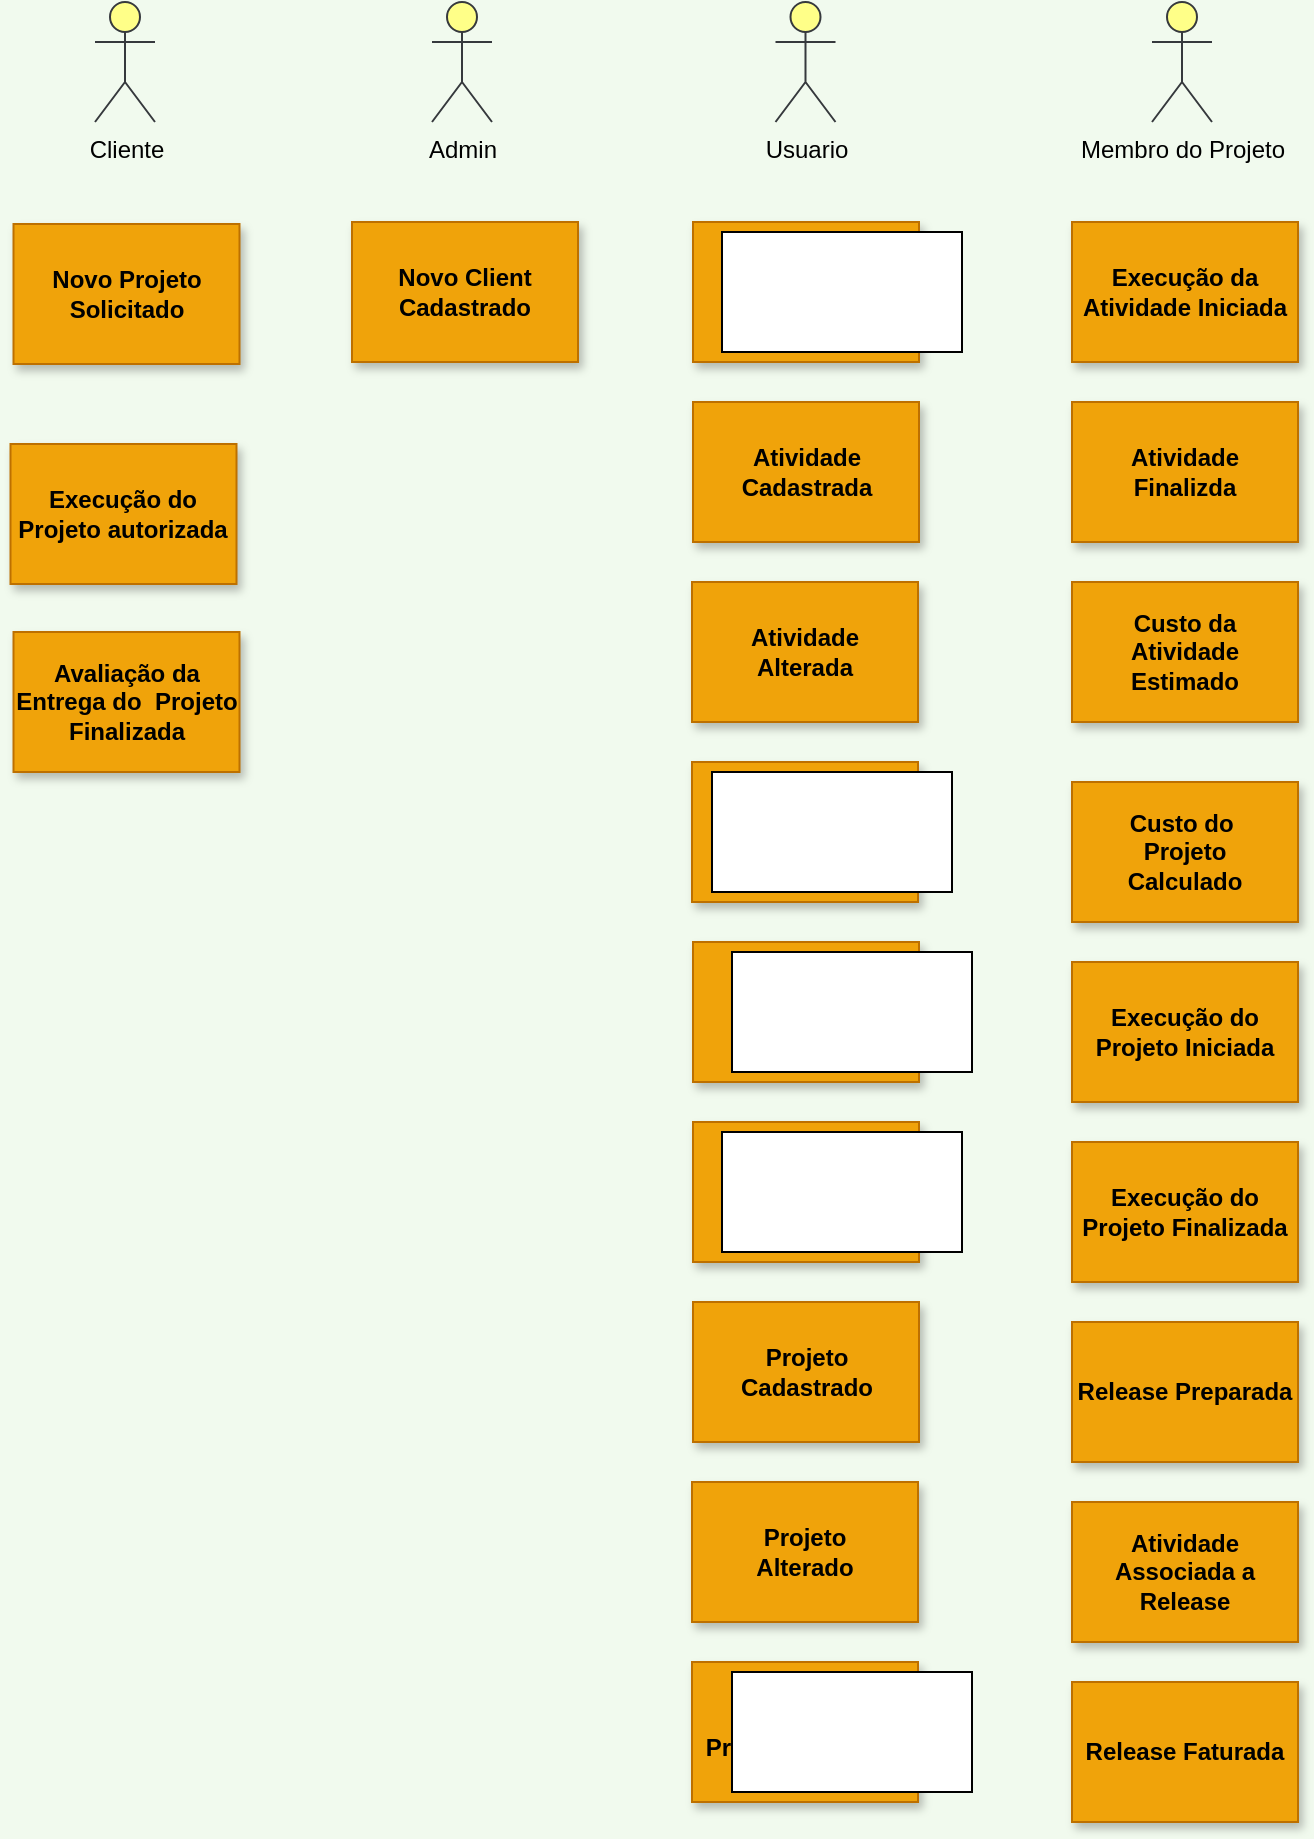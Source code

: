 <mxfile version="13.7.9" type="device" pages="6"><diagram id="rbtlupnWb1w-EFCNIOaJ" name="Eventos"><mxGraphModel dx="1422" dy="839" grid="1" gridSize="10" guides="1" tooltips="1" connect="1" arrows="1" fold="1" page="1" pageScale="1" pageWidth="1169" pageHeight="827" background="#F1FAEE" math="0" shadow="0"><root><mxCell id="150KTCmL0N7syS9M3mvH-0"/><mxCell id="150KTCmL0N7syS9M3mvH-1" parent="150KTCmL0N7syS9M3mvH-0"/><mxCell id="150KTCmL0N7syS9M3mvH-11" value="Atividade Cadastrada" style="rounded=0;whiteSpace=wrap;html=1;strokeColor=#BD7000;fontStyle=1;shadow=1;sketch=0;fillColor=#f0a30a;fontColor=#0000000;" parent="150KTCmL0N7syS9M3mvH-1" vertex="1"><mxGeometry x="570.5" y="230" width="113" height="70" as="geometry"/></mxCell><mxCell id="BQ2A6CExcMxt1Z92Z02O-1" value="Cliente" style="shape=umlActor;verticalLabelPosition=bottom;verticalAlign=top;html=1;outlineConnect=0;fillColor=#ffff88;strokeColor=#36393d;" parent="150KTCmL0N7syS9M3mvH-1" vertex="1"><mxGeometry x="271.5" y="30" width="30" height="60" as="geometry"/></mxCell><mxCell id="BQ2A6CExcMxt1Z92Z02O-2" value="Usuario" style="shape=umlActor;verticalLabelPosition=bottom;verticalAlign=top;html=1;outlineConnect=0;fillColor=#ffff88;strokeColor=#36393d;" parent="150KTCmL0N7syS9M3mvH-1" vertex="1"><mxGeometry x="611.75" y="30" width="30" height="60" as="geometry"/></mxCell><mxCell id="BQ2A6CExcMxt1Z92Z02O-3" value="Membro do Projeto" style="shape=umlActor;verticalLabelPosition=bottom;verticalAlign=top;html=1;outlineConnect=0;fillColor=#ffff88;strokeColor=#36393d;" parent="150KTCmL0N7syS9M3mvH-1" vertex="1"><mxGeometry x="800" y="30" width="30" height="60" as="geometry"/></mxCell><mxCell id="BQ2A6CExcMxt1Z92Z02O-6" value="Atividade &lt;br&gt;Atribuída" style="rounded=0;whiteSpace=wrap;html=1;strokeColor=#BD7000;fontStyle=1;shadow=1;sketch=0;fillColor=#f0a30a;fontColor=#0000000;" parent="150KTCmL0N7syS9M3mvH-1" vertex="1"><mxGeometry x="570.5" y="500" width="113" height="70" as="geometry"/></mxCell><mxCell id="BQ2A6CExcMxt1Z92Z02O-7" value="Atividade &lt;br&gt;Alterada" style="rounded=0;whiteSpace=wrap;html=1;strokeColor=#BD7000;fontStyle=1;shadow=1;sketch=0;fillColor=#f0a30a;fontColor=#0000000;" parent="150KTCmL0N7syS9M3mvH-1" vertex="1"><mxGeometry x="570" y="320" width="113" height="70" as="geometry"/></mxCell><mxCell id="BQ2A6CExcMxt1Z92Z02O-8" value="Atividade &lt;br&gt;Associada&amp;nbsp;&lt;br&gt;a um Projeto" style="rounded=0;whiteSpace=wrap;html=1;strokeColor=#BD7000;fontStyle=1;shadow=1;sketch=0;fillColor=#f0a30a;fontColor=#0000000;" parent="150KTCmL0N7syS9M3mvH-1" vertex="1"><mxGeometry x="570" y="410" width="113" height="70" as="geometry"/></mxCell><mxCell id="BQ2A6CExcMxt1Z92Z02O-10" value="Cliente &lt;br&gt;Cadastrado" style="rounded=0;whiteSpace=wrap;html=1;strokeColor=#BD7000;fontStyle=1;shadow=1;sketch=0;fillColor=#f0a30a;fontColor=#0000000;" parent="150KTCmL0N7syS9M3mvH-1" vertex="1"><mxGeometry x="570.5" y="590" width="113" height="70" as="geometry"/></mxCell><mxCell id="BQ2A6CExcMxt1Z92Z02O-11" value="Novo Projeto&lt;br&gt;Solicitado" style="rounded=0;whiteSpace=wrap;html=1;strokeColor=#BD7000;fontStyle=1;shadow=1;sketch=0;fillColor=#f0a30a;fontColor=#0000000;" parent="150KTCmL0N7syS9M3mvH-1" vertex="1"><mxGeometry x="230.75" y="141" width="113" height="70" as="geometry"/></mxCell><mxCell id="BQ2A6CExcMxt1Z92Z02O-12" value="Projeto&lt;br&gt;Cadastrado" style="rounded=0;whiteSpace=wrap;html=1;strokeColor=#BD7000;fontStyle=1;shadow=1;sketch=0;fillColor=#f0a30a;fontColor=#0000000;" parent="150KTCmL0N7syS9M3mvH-1" vertex="1"><mxGeometry x="570.5" y="680" width="113" height="70" as="geometry"/></mxCell><mxCell id="BQ2A6CExcMxt1Z92Z02O-13" value="Execução da Atividade Iniciada" style="rounded=0;whiteSpace=wrap;html=1;strokeColor=#BD7000;fontStyle=1;shadow=1;sketch=0;fillColor=#f0a30a;fontColor=#0000000;" parent="150KTCmL0N7syS9M3mvH-1" vertex="1"><mxGeometry x="760" y="140" width="113" height="70" as="geometry"/></mxCell><mxCell id="BQ2A6CExcMxt1Z92Z02O-14" value="Atividade&lt;br&gt;Finalizda" style="rounded=0;whiteSpace=wrap;html=1;strokeColor=#BD7000;fontStyle=1;shadow=1;sketch=0;fillColor=#f0a30a;fontColor=#0000000;" parent="150KTCmL0N7syS9M3mvH-1" vertex="1"><mxGeometry x="760" y="230" width="113" height="70" as="geometry"/></mxCell><mxCell id="BQ2A6CExcMxt1Z92Z02O-15" value="Custo da &lt;br&gt;Atividade&lt;br&gt;Estimado" style="rounded=0;whiteSpace=wrap;html=1;strokeColor=#BD7000;fontStyle=1;shadow=1;sketch=0;fillColor=#f0a30a;fontColor=#0000000;" parent="150KTCmL0N7syS9M3mvH-1" vertex="1"><mxGeometry x="760" y="320" width="113" height="70" as="geometry"/></mxCell><mxCell id="BQ2A6CExcMxt1Z92Z02O-16" value="Custo do&amp;nbsp;&lt;br&gt;Projeto&lt;br&gt;Calculado" style="rounded=0;whiteSpace=wrap;html=1;strokeColor=#BD7000;fontStyle=1;shadow=1;sketch=0;fillColor=#f0a30a;fontColor=#0000000;" parent="150KTCmL0N7syS9M3mvH-1" vertex="1"><mxGeometry x="760" y="420" width="113" height="70" as="geometry"/></mxCell><mxCell id="BQ2A6CExcMxt1Z92Z02O-17" value="Execução do Projeto autorizada" style="rounded=0;whiteSpace=wrap;html=1;strokeColor=#BD7000;fontStyle=1;shadow=1;sketch=0;fillColor=#f0a30a;fontColor=#0000000;" parent="150KTCmL0N7syS9M3mvH-1" vertex="1"><mxGeometry x="229.25" y="251" width="113" height="70" as="geometry"/></mxCell><mxCell id="BQ2A6CExcMxt1Z92Z02O-18" value="Projeto&lt;br&gt;Alterado" style="rounded=0;whiteSpace=wrap;html=1;strokeColor=#BD7000;fontStyle=1;shadow=1;sketch=0;fillColor=#f0a30a;fontColor=#0000000;" parent="150KTCmL0N7syS9M3mvH-1" vertex="1"><mxGeometry x="570" y="770" width="113" height="70" as="geometry"/></mxCell><mxCell id="BQ2A6CExcMxt1Z92Z02O-19" value="Membros do Projeto Definidos" style="rounded=0;whiteSpace=wrap;html=1;strokeColor=#BD7000;fontStyle=1;shadow=1;sketch=0;fillColor=#f0a30a;fontColor=#0000000;" parent="150KTCmL0N7syS9M3mvH-1" vertex="1"><mxGeometry x="570" y="860" width="113" height="70" as="geometry"/></mxCell><mxCell id="BQ2A6CExcMxt1Z92Z02O-20" value="Execução do Projeto Iniciada" style="rounded=0;whiteSpace=wrap;html=1;strokeColor=#BD7000;fontStyle=1;shadow=1;sketch=0;fillColor=#f0a30a;fontColor=#0000000;" parent="150KTCmL0N7syS9M3mvH-1" vertex="1"><mxGeometry x="760" y="510" width="113" height="70" as="geometry"/></mxCell><mxCell id="BQ2A6CExcMxt1Z92Z02O-21" value="Execução do Projeto Finalizada" style="rounded=0;whiteSpace=wrap;html=1;strokeColor=#BD7000;fontStyle=1;shadow=1;sketch=0;fillColor=#f0a30a;fontColor=#0000000;" parent="150KTCmL0N7syS9M3mvH-1" vertex="1"><mxGeometry x="760" y="600" width="113" height="70" as="geometry"/></mxCell><mxCell id="BQ2A6CExcMxt1Z92Z02O-22" value="Avaliação da Entrega do&amp;nbsp; Projeto Finalizada" style="rounded=0;whiteSpace=wrap;html=1;strokeColor=#BD7000;fontStyle=1;shadow=1;sketch=0;fillColor=#f0a30a;fontColor=#0000000;" parent="150KTCmL0N7syS9M3mvH-1" vertex="1"><mxGeometry x="230.75" y="345" width="113" height="70" as="geometry"/></mxCell><mxCell id="IVwalM1nZ31q1v9cgB6N-0" value="Novo Cliente&lt;br&gt;Cadastrado" style="rounded=0;whiteSpace=wrap;html=1;strokeColor=#BD7000;fontStyle=1;shadow=1;sketch=0;fillColor=#f0a30a;fontColor=#0000000;" parent="150KTCmL0N7syS9M3mvH-1" vertex="1"><mxGeometry x="570.5" y="140" width="113" height="70" as="geometry"/></mxCell><mxCell id="OAK9gbVgExQy2gXVOv6w-0" value="Admin" style="shape=umlActor;verticalLabelPosition=bottom;verticalAlign=top;html=1;outlineConnect=0;fillColor=#ffff88;strokeColor=#36393d;" parent="150KTCmL0N7syS9M3mvH-1" vertex="1"><mxGeometry x="440" y="30" width="30" height="60" as="geometry"/></mxCell><mxCell id="OAK9gbVgExQy2gXVOv6w-1" value="Novo Client&lt;br&gt;Cadastrado" style="rounded=0;whiteSpace=wrap;html=1;strokeColor=#BD7000;fontStyle=1;shadow=1;sketch=0;fillColor=#f0a30a;fontColor=#0000000;" parent="150KTCmL0N7syS9M3mvH-1" vertex="1"><mxGeometry x="400" y="140" width="113" height="70" as="geometry"/></mxCell><mxCell id="MiSzBQN3bK5M6D78J1Y8-0" value="Release Preparada" style="rounded=0;whiteSpace=wrap;html=1;strokeColor=#BD7000;fontStyle=1;shadow=1;sketch=0;fillColor=#f0a30a;fontColor=#0000000;" parent="150KTCmL0N7syS9M3mvH-1" vertex="1"><mxGeometry x="760" y="690" width="113" height="70" as="geometry"/></mxCell><mxCell id="MiSzBQN3bK5M6D78J1Y8-1" value="Atividade Associada a Release" style="rounded=0;whiteSpace=wrap;html=1;strokeColor=#BD7000;fontStyle=1;shadow=1;sketch=0;fillColor=#f0a30a;fontColor=#0000000;" parent="150KTCmL0N7syS9M3mvH-1" vertex="1"><mxGeometry x="760" y="780" width="113" height="70" as="geometry"/></mxCell><mxCell id="MiSzBQN3bK5M6D78J1Y8-2" value="Release Faturada" style="rounded=0;whiteSpace=wrap;html=1;strokeColor=#BD7000;fontStyle=1;shadow=1;sketch=0;fillColor=#f0a30a;fontColor=#0000000;" parent="150KTCmL0N7syS9M3mvH-1" vertex="1"><mxGeometry x="760" y="870" width="113" height="70" as="geometry"/></mxCell><mxCell id="MiSzBQN3bK5M6D78J1Y8-3" value="" style="rounded=0;whiteSpace=wrap;html=1;" parent="150KTCmL0N7syS9M3mvH-1" vertex="1"><mxGeometry x="590" y="505" width="120" height="60" as="geometry"/></mxCell><mxCell id="MiSzBQN3bK5M6D78J1Y8-4" value="" style="rounded=0;whiteSpace=wrap;html=1;" parent="150KTCmL0N7syS9M3mvH-1" vertex="1"><mxGeometry x="585" y="595" width="120" height="60" as="geometry"/></mxCell><mxCell id="MiSzBQN3bK5M6D78J1Y8-5" value="" style="rounded=0;whiteSpace=wrap;html=1;" parent="150KTCmL0N7syS9M3mvH-1" vertex="1"><mxGeometry x="590" y="865" width="120" height="60" as="geometry"/></mxCell><mxCell id="MiSzBQN3bK5M6D78J1Y8-7" value="" style="rounded=0;whiteSpace=wrap;html=1;" parent="150KTCmL0N7syS9M3mvH-1" vertex="1"><mxGeometry x="580" y="415" width="120" height="60" as="geometry"/></mxCell><mxCell id="MiSzBQN3bK5M6D78J1Y8-9" value="" style="rounded=0;whiteSpace=wrap;html=1;" parent="150KTCmL0N7syS9M3mvH-1" vertex="1"><mxGeometry x="585" y="145" width="120" height="60" as="geometry"/></mxCell></root></mxGraphModel></diagram><diagram id="axJI16YZlxkbK_Sz-EXi" name="Comandos"><mxGraphModel dx="2031" dy="1199" grid="1" gridSize="10" guides="1" tooltips="1" connect="1" arrows="1" fold="1" page="1" pageScale="1" pageWidth="1169" pageHeight="827" math="0" shadow="0"><root><mxCell id="YzSoYBfBgU4rQNKqh-fk-0"/><mxCell id="YzSoYBfBgU4rQNKqh-fk-1" parent="YzSoYBfBgU4rQNKqh-fk-0"/><mxCell id="hLqZp-4v6hyWpPFoZAgS-0" value="Atividade Cadastrada" style="rounded=0;whiteSpace=wrap;html=1;strokeColor=#BD7000;fontStyle=1;shadow=1;sketch=0;fillColor=#f0a30a;fontColor=#0000000;" parent="YzSoYBfBgU4rQNKqh-fk-1" vertex="1"><mxGeometry x="474.5" y="315" width="113" height="70" as="geometry"/></mxCell><mxCell id="hLqZp-4v6hyWpPFoZAgS-1" value="Atividade &lt;br&gt;Atribuída" style="rounded=0;whiteSpace=wrap;html=1;strokeColor=#BD7000;fontStyle=1;shadow=1;sketch=0;fillColor=#f0a30a;fontColor=#0000000;" parent="YzSoYBfBgU4rQNKqh-fk-1" vertex="1"><mxGeometry x="1657" y="318" width="113" height="70" as="geometry"/></mxCell><mxCell id="hLqZp-4v6hyWpPFoZAgS-2" value="Atividade &lt;br&gt;Alterada" style="rounded=0;whiteSpace=wrap;html=1;strokeColor=#BD7000;fontStyle=1;shadow=1;sketch=0;fillColor=#f0a30a;fontColor=#0000000;" parent="YzSoYBfBgU4rQNKqh-fk-1" vertex="1"><mxGeometry x="243" y="1113" width="113" height="70" as="geometry"/></mxCell><mxCell id="hLqZp-4v6hyWpPFoZAgS-3" value="Atividade &lt;br&gt;Associada&amp;nbsp;&lt;br&gt;a Release" style="rounded=0;whiteSpace=wrap;html=1;strokeColor=#BD7000;fontStyle=1;shadow=1;sketch=0;fillColor=#f0a30a;fontColor=#0000000;" parent="YzSoYBfBgU4rQNKqh-fk-1" vertex="1"><mxGeometry x="1566" y="210" width="113" height="70" as="geometry"/></mxCell><mxCell id="hLqZp-4v6hyWpPFoZAgS-5" value="Novo Projeto&lt;br&gt;Solicitado" style="rounded=0;whiteSpace=wrap;html=1;strokeColor=#BD7000;fontStyle=1;shadow=1;sketch=0;fillColor=#f0a30a;fontColor=#0000000;" parent="YzSoYBfBgU4rQNKqh-fk-1" vertex="1"><mxGeometry x="378.5" y="200" width="113" height="70" as="geometry"/></mxCell><mxCell id="hLqZp-4v6hyWpPFoZAgS-7" value="Execução da Atividade Iniciada" style="rounded=0;whiteSpace=wrap;html=1;strokeColor=#BD7000;fontStyle=1;shadow=1;sketch=0;fillColor=#f0a30a;fontColor=#0000000;" parent="YzSoYBfBgU4rQNKqh-fk-1" vertex="1"><mxGeometry x="1777" y="439.5" width="113" height="70" as="geometry"/></mxCell><mxCell id="hLqZp-4v6hyWpPFoZAgS-8" value="Atividade&lt;br&gt;Finalizda" style="rounded=0;whiteSpace=wrap;html=1;strokeColor=#BD7000;fontStyle=1;shadow=1;sketch=0;fillColor=#f0a30a;fontColor=#0000000;" parent="YzSoYBfBgU4rQNKqh-fk-1" vertex="1"><mxGeometry x="1870.5" y="568" width="113" height="70" as="geometry"/></mxCell><mxCell id="hLqZp-4v6hyWpPFoZAgS-9" value="Custo da &lt;br&gt;Atividade&lt;br&gt;Estimado" style="rounded=0;whiteSpace=wrap;html=1;strokeColor=#BD7000;fontStyle=1;shadow=1;sketch=0;fillColor=#f0a30a;fontColor=#0000000;" parent="YzSoYBfBgU4rQNKqh-fk-1" vertex="1"><mxGeometry x="613" y="452" width="113" height="70" as="geometry"/></mxCell><mxCell id="hLqZp-4v6hyWpPFoZAgS-10" value="Custo do&amp;nbsp;&lt;br&gt;Projeto&lt;br&gt;Calculado" style="rounded=0;whiteSpace=wrap;html=1;strokeColor=#BD7000;fontStyle=1;shadow=1;sketch=0;fillColor=#f0a30a;fontColor=#0000000;" parent="YzSoYBfBgU4rQNKqh-fk-1" vertex="1"><mxGeometry x="764.5" y="577" width="113" height="70" as="geometry"/></mxCell><mxCell id="hLqZp-4v6hyWpPFoZAgS-11" value="Execução do Projeto autorizada" style="rounded=0;whiteSpace=wrap;html=1;strokeColor=#BD7000;fontStyle=1;shadow=1;sketch=0;fillColor=#f0a30a;fontColor=#0000000;" parent="YzSoYBfBgU4rQNKqh-fk-1" vertex="1"><mxGeometry x="851.5" y="716" width="113" height="70" as="geometry"/></mxCell><mxCell id="hLqZp-4v6hyWpPFoZAgS-12" value="Projeto&lt;br&gt;Alterado" style="rounded=0;whiteSpace=wrap;html=1;strokeColor=#BD7000;fontStyle=1;shadow=1;sketch=0;fillColor=#f0a30a;fontColor=#0000000;" parent="YzSoYBfBgU4rQNKqh-fk-1" vertex="1"><mxGeometry x="241.5" y="900" width="113" height="70" as="geometry"/></mxCell><mxCell id="hLqZp-4v6hyWpPFoZAgS-15" value="Execução do Release Finalizada" style="rounded=0;whiteSpace=wrap;html=1;strokeColor=#BD7000;fontStyle=1;shadow=1;sketch=0;fillColor=#f0a30a;fontColor=#0000000;" parent="YzSoYBfBgU4rQNKqh-fk-1" vertex="1"><mxGeometry x="1980" y="699" width="113" height="70" as="geometry"/></mxCell><mxCell id="hLqZp-4v6hyWpPFoZAgS-68" value="Cliente &lt;br&gt;Cadastrado" style="rounded=0;whiteSpace=wrap;html=1;strokeColor=#BD7000;fontStyle=1;shadow=1;sketch=0;fillColor=#f0a30a;fontColor=#0000000;" parent="YzSoYBfBgU4rQNKqh-fk-1" vertex="1"><mxGeometry x="200" y="80" width="113" height="70" as="geometry"/></mxCell><mxCell id="Rsl4aUmUr4WGAI9WKS3T-0" value="" style="endArrow=classic;html=1;fontColor=#0000000;fontSize=11;labelBorderColor=none;spacing=3;strokeWidth=3;" parent="YzSoYBfBgU4rQNKqh-fk-1" edge="1"><mxGeometry width="50" height="50" relative="1" as="geometry"><mxPoint x="71.5" y="34.5" as="sourcePoint"/><mxPoint x="3774" y="35" as="targetPoint"/></mxGeometry></mxCell><mxCell id="Rsl4aUmUr4WGAI9WKS3T-2" value="" style="shape=mxgraph.bpmn.shape;html=1;verticalLabelPosition=bottom;labelBackgroundColor=#ffffff;verticalAlign=top;align=center;perimeter=ellipsePerimeter;outlineConnect=0;outline=standard;symbol=timer;fillColor=#D79B00;gradientColor=none;fontSize=11;fontColor=#0000000;shadow=1;" parent="YzSoYBfBgU4rQNKqh-fk-1" vertex="1"><mxGeometry x="30" y="10" width="50" height="50" as="geometry"/></mxCell><mxCell id="n5Dk9f5Tu8hM8spD0Ydg-1" value="Cadastrar&lt;br&gt;&amp;nbsp;Cliente &lt;br&gt;" style="rounded=0;whiteSpace=wrap;html=1;strokeColor=#36393d;fontStyle=1;shadow=1;sketch=0;fillColor=#cce5ff;" parent="YzSoYBfBgU4rQNKqh-fk-1" vertex="1"><mxGeometry x="60" y="80" width="113" height="70" as="geometry"/></mxCell><mxCell id="nt7StZsVUbQDcdeWDHZd-1" value="Cliente" style="shape=umlActor;verticalLabelPosition=bottom;verticalAlign=top;html=1;outlineConnect=0;fillColor=#ffff88;strokeColor=#36393d;shadow=1;" parent="YzSoYBfBgU4rQNKqh-fk-1" vertex="1"><mxGeometry x="30" y="101" width="30" height="60" as="geometry"/></mxCell><mxCell id="nt7StZsVUbQDcdeWDHZd-2" value="Cadastrar&lt;br&gt;Atividade" style="rounded=0;whiteSpace=wrap;html=1;strokeColor=#36393d;fontStyle=1;shadow=1;sketch=0;fillColor=#cce5ff;" parent="YzSoYBfBgU4rQNKqh-fk-1" vertex="1"><mxGeometry x="331.5" y="315" width="113" height="70" as="geometry"/></mxCell><mxCell id="nt7StZsVUbQDcdeWDHZd-3" value="Solicitar&lt;br&gt;Novo Projeto&lt;br&gt;" style="rounded=0;whiteSpace=wrap;html=1;strokeColor=#36393d;fontStyle=1;shadow=1;sketch=0;fillColor=#cce5ff;" parent="YzSoYBfBgU4rQNKqh-fk-1" vertex="1"><mxGeometry x="227" y="200" width="113" height="70" as="geometry"/></mxCell><mxCell id="nt7StZsVUbQDcdeWDHZd-5" value="Estimar Custo &lt;br&gt;da &lt;br&gt;Atividade" style="rounded=0;whiteSpace=wrap;html=1;strokeColor=#36393d;fontStyle=1;shadow=1;sketch=0;fillColor=#cce5ff;" parent="YzSoYBfBgU4rQNKqh-fk-1" vertex="1"><mxGeometry x="461.5" y="452" width="113" height="70" as="geometry"/></mxCell><mxCell id="nt7StZsVUbQDcdeWDHZd-6" value="Calcular &lt;br&gt;Custo do&amp;nbsp;&lt;br&gt;Projeto" style="rounded=0;whiteSpace=wrap;html=1;strokeColor=#36393d;fontStyle=1;shadow=1;sketch=0;fillColor=#cce5ff;" parent="YzSoYBfBgU4rQNKqh-fk-1" vertex="1"><mxGeometry x="613" y="577" width="113" height="70" as="geometry"/></mxCell><mxCell id="GCV-8vKxA6l88S1Zbx1O-0" value="Cliente" style="shape=umlActor;verticalLabelPosition=bottom;verticalAlign=top;html=1;outlineConnect=0;fillColor=#ffff88;strokeColor=#36393d;shadow=1;" parent="YzSoYBfBgU4rQNKqh-fk-1" vertex="1"><mxGeometry x="188.5" y="255" width="30" height="60" as="geometry"/></mxCell><mxCell id="GCV-8vKxA6l88S1Zbx1O-2" value="Usuário" style="shape=umlActor;verticalLabelPosition=bottom;verticalAlign=top;html=1;outlineConnect=0;fillColor=#ffff88;strokeColor=#36393d;shadow=1;" parent="YzSoYBfBgU4rQNKqh-fk-1" vertex="1"><mxGeometry x="301.5" y="367" width="30" height="60" as="geometry"/></mxCell><mxCell id="GCV-8vKxA6l88S1Zbx1O-3" value="Usuário" style="shape=umlActor;verticalLabelPosition=bottom;verticalAlign=top;html=1;outlineConnect=0;fillColor=#ffff88;strokeColor=#36393d;shadow=1;" parent="YzSoYBfBgU4rQNKqh-fk-1" vertex="1"><mxGeometry x="414.5" y="480" width="30" height="60" as="geometry"/></mxCell><mxCell id="GCV-8vKxA6l88S1Zbx1O-5" value="Usuário" style="shape=umlActor;verticalLabelPosition=bottom;verticalAlign=top;html=1;outlineConnect=0;fillColor=#ffff88;strokeColor=#36393d;shadow=1;" parent="YzSoYBfBgU4rQNKqh-fk-1" vertex="1"><mxGeometry x="574.5" y="607" width="30" height="60" as="geometry"/></mxCell><mxCell id="GCV-8vKxA6l88S1Zbx1O-6" value="Alterar&lt;br&gt;Projeto" style="rounded=0;whiteSpace=wrap;html=1;strokeColor=#36393d;fontStyle=1;shadow=1;sketch=0;fillColor=#cce5ff;" parent="YzSoYBfBgU4rQNKqh-fk-1" vertex="1"><mxGeometry x="100" y="900" width="113" height="70" as="geometry"/></mxCell><mxCell id="GCV-8vKxA6l88S1Zbx1O-7" value="Usuário" style="shape=umlActor;verticalLabelPosition=bottom;verticalAlign=top;html=1;outlineConnect=0;fillColor=#ffff88;strokeColor=#36393d;shadow=1;" parent="YzSoYBfBgU4rQNKqh-fk-1" vertex="1"><mxGeometry x="70" y="951" width="30" height="60" as="geometry"/></mxCell><mxCell id="GCV-8vKxA6l88S1Zbx1O-8" value="Alterar&lt;br&gt;Atividade" style="rounded=0;whiteSpace=wrap;html=1;strokeColor=#36393d;fontStyle=1;shadow=1;sketch=0;fillColor=#cce5ff;" parent="YzSoYBfBgU4rQNKqh-fk-1" vertex="1"><mxGeometry x="100" y="1109" width="113" height="70" as="geometry"/></mxCell><mxCell id="GCV-8vKxA6l88S1Zbx1O-9" value="Usuário" style="shape=umlActor;verticalLabelPosition=bottom;verticalAlign=top;html=1;outlineConnect=0;fillColor=#ffff88;strokeColor=#36393d;shadow=1;" parent="YzSoYBfBgU4rQNKqh-fk-1" vertex="1"><mxGeometry x="70" y="1161" width="30" height="60" as="geometry"/></mxCell><mxCell id="GCV-8vKxA6l88S1Zbx1O-11" value="Associar&amp;nbsp; Atividade&amp;nbsp;&lt;br&gt;a Release" style="rounded=0;whiteSpace=wrap;html=1;strokeColor=#36393d;fontStyle=1;shadow=1;sketch=0;fillColor=#cce5ff;" parent="YzSoYBfBgU4rQNKqh-fk-1" vertex="1"><mxGeometry x="1421.5" y="208" width="113" height="70" as="geometry"/></mxCell><mxCell id="GCV-8vKxA6l88S1Zbx1O-13" value="Atribuir&lt;br&gt;Atividade " style="rounded=0;whiteSpace=wrap;html=1;strokeColor=#36393d;fontStyle=1;shadow=1;sketch=0;fillColor=#cce5ff;" parent="YzSoYBfBgU4rQNKqh-fk-1" vertex="1"><mxGeometry x="1507" y="318" width="113" height="70" as="geometry"/></mxCell><mxCell id="GCV-8vKxA6l88S1Zbx1O-14" value="Iniciação &lt;br&gt;Execução da Atividade" style="rounded=0;whiteSpace=wrap;html=1;strokeColor=#36393d;fontStyle=1;shadow=1;sketch=0;fillColor=#cce5ff;" parent="YzSoYBfBgU4rQNKqh-fk-1" vertex="1"><mxGeometry x="1627" y="439.5" width="113" height="70" as="geometry"/></mxCell><mxCell id="GCV-8vKxA6l88S1Zbx1O-15" value="Finalizar&lt;br&gt;Atividade" style="rounded=0;whiteSpace=wrap;html=1;strokeColor=#36393d;fontStyle=1;shadow=1;sketch=0;fillColor=#cce5ff;" parent="YzSoYBfBgU4rQNKqh-fk-1" vertex="1"><mxGeometry x="1720.5" y="568" width="113" height="70" as="geometry"/></mxCell><mxCell id="GCV-8vKxA6l88S1Zbx1O-16" value="Autorizar &lt;br&gt;Execução do Projeto" style="rounded=0;whiteSpace=wrap;html=1;strokeColor=#36393d;fontStyle=1;shadow=1;sketch=0;fillColor=#cce5ff;" parent="YzSoYBfBgU4rQNKqh-fk-1" vertex="1"><mxGeometry x="696" y="716" width="113" height="70" as="geometry"/></mxCell><mxCell id="GCV-8vKxA6l88S1Zbx1O-18" value="Finalizar &lt;br&gt;Execução do Release" style="rounded=0;whiteSpace=wrap;html=1;strokeColor=#36393d;fontStyle=1;shadow=1;sketch=0;fillColor=#cce5ff;" parent="YzSoYBfBgU4rQNKqh-fk-1" vertex="1"><mxGeometry x="1830" y="699" width="113" height="70" as="geometry"/></mxCell><mxCell id="GCV-8vKxA6l88S1Zbx1O-21" value="Cliente" style="shape=umlActor;verticalLabelPosition=bottom;verticalAlign=top;html=1;outlineConnect=0;fillColor=#ffff88;strokeColor=#36393d;shadow=1;" parent="YzSoYBfBgU4rQNKqh-fk-1" vertex="1"><mxGeometry x="656" y="746" width="30" height="60" as="geometry"/></mxCell><mxCell id="GCV-8vKxA6l88S1Zbx1O-25" value="Usuário" style="shape=umlActor;verticalLabelPosition=bottom;verticalAlign=top;html=1;outlineConnect=0;fillColor=#ffff88;strokeColor=#36393d;shadow=1;" parent="YzSoYBfBgU4rQNKqh-fk-1" vertex="1"><mxGeometry x="1470" y="338" width="30" height="60" as="geometry"/></mxCell><mxCell id="GCV-8vKxA6l88S1Zbx1O-26" value="Usuário" style="shape=umlActor;verticalLabelPosition=bottom;verticalAlign=top;html=1;outlineConnect=0;fillColor=#ffff88;strokeColor=#36393d;shadow=1;" parent="YzSoYBfBgU4rQNKqh-fk-1" vertex="1"><mxGeometry x="1590" y="463.5" width="30" height="60" as="geometry"/></mxCell><mxCell id="GCV-8vKxA6l88S1Zbx1O-27" value="Usuário" style="shape=umlActor;verticalLabelPosition=bottom;verticalAlign=top;html=1;outlineConnect=0;fillColor=#ffff88;strokeColor=#36393d;shadow=1;" parent="YzSoYBfBgU4rQNKqh-fk-1" vertex="1"><mxGeometry x="1683.5" y="588" width="30" height="60" as="geometry"/></mxCell><mxCell id="GCV-8vKxA6l88S1Zbx1O-28" value="Membro do &lt;br&gt;Projeto" style="shape=umlActor;verticalLabelPosition=bottom;verticalAlign=top;html=1;outlineConnect=0;fillColor=#ffff88;strokeColor=#36393d;shadow=1;" parent="YzSoYBfBgU4rQNKqh-fk-1" vertex="1"><mxGeometry x="1790" y="726" width="30" height="60" as="geometry"/></mxCell><mxCell id="TtFhdonWhCofcnBNi5iD-1" value="Release Alterada" style="rounded=0;whiteSpace=wrap;html=1;strokeColor=#BD7000;fontStyle=1;shadow=1;sketch=0;fillColor=#f0a30a;fontColor=#0000000;" vertex="1" parent="YzSoYBfBgU4rQNKqh-fk-1"><mxGeometry x="280" y="1400" width="113" height="70" as="geometry"/></mxCell><mxCell id="TtFhdonWhCofcnBNi5iD-2" value="Release Cadastrada" style="rounded=0;whiteSpace=wrap;html=1;strokeColor=#BD7000;fontStyle=1;shadow=1;sketch=0;fillColor=#f0a30a;fontColor=#0000000;" vertex="1" parent="YzSoYBfBgU4rQNKqh-fk-1"><mxGeometry x="1391.5" y="79" width="113" height="70" as="geometry"/></mxCell><mxCell id="TtFhdonWhCofcnBNi5iD-3" value="Alterar Release" style="rounded=0;whiteSpace=wrap;html=1;strokeColor=#36393d;fontStyle=1;shadow=1;sketch=0;fillColor=#cce5ff;" vertex="1" parent="YzSoYBfBgU4rQNKqh-fk-1"><mxGeometry x="128.5" y="1400" width="113" height="70" as="geometry"/></mxCell><mxCell id="TtFhdonWhCofcnBNi5iD-4" value="Cliente" style="shape=umlActor;verticalLabelPosition=bottom;verticalAlign=top;html=1;outlineConnect=0;fillColor=#ffff88;strokeColor=#36393d;shadow=1;" vertex="1" parent="YzSoYBfBgU4rQNKqh-fk-1"><mxGeometry x="90" y="1455" width="30" height="60" as="geometry"/></mxCell><mxCell id="TtFhdonWhCofcnBNi5iD-5" value="Cadastrar&lt;br&gt;Release" style="rounded=0;whiteSpace=wrap;html=1;strokeColor=#36393d;fontStyle=1;shadow=1;sketch=0;fillColor=#cce5ff;" vertex="1" parent="YzSoYBfBgU4rQNKqh-fk-1"><mxGeometry x="1240" y="79" width="113" height="70" as="geometry"/></mxCell><mxCell id="TtFhdonWhCofcnBNi5iD-6" value="Usuário" style="shape=umlActor;verticalLabelPosition=bottom;verticalAlign=top;html=1;outlineConnect=0;fillColor=#ffff88;strokeColor=#36393d;shadow=1;" vertex="1" parent="YzSoYBfBgU4rQNKqh-fk-1"><mxGeometry x="1210" y="130" width="30" height="60" as="geometry"/></mxCell><mxCell id="TtFhdonWhCofcnBNi5iD-7" value="Usuário" style="shape=umlActor;verticalLabelPosition=bottom;verticalAlign=top;html=1;outlineConnect=0;fillColor=#ffff88;strokeColor=#36393d;shadow=1;" vertex="1" parent="YzSoYBfBgU4rQNKqh-fk-1"><mxGeometry x="1380" y="238" width="30" height="60" as="geometry"/></mxCell></root></mxGraphModel></diagram><diagram name="Interfaces" id="uU84jmNscBeSnL9bcJ-9"><mxGraphModel dx="1422" dy="839" grid="1" gridSize="10" guides="1" tooltips="1" connect="1" arrows="1" fold="1" page="1" pageScale="1" pageWidth="1169" pageHeight="827" math="0" shadow="0"><root><mxCell id="nueZzVDlnxVhwv2dxg-k-0"/><mxCell id="nueZzVDlnxVhwv2dxg-k-1" parent="nueZzVDlnxVhwv2dxg-k-0"/><mxCell id="nueZzVDlnxVhwv2dxg-k-2" value="Atividade Cadastrada" style="rounded=0;whiteSpace=wrap;html=1;strokeColor=#BD7000;fontStyle=1;shadow=1;sketch=0;fillColor=#f0a30a;fontColor=#0000000;" parent="nueZzVDlnxVhwv2dxg-k-1" vertex="1"><mxGeometry x="1160" y="678" width="113" height="70" as="geometry"/></mxCell><mxCell id="nueZzVDlnxVhwv2dxg-k-3" value="Atividade &lt;br&gt;Atribuída" style="rounded=0;whiteSpace=wrap;html=1;strokeColor=#BD7000;fontStyle=1;shadow=1;sketch=0;fillColor=#f0a30a;fontColor=#0000000;" parent="nueZzVDlnxVhwv2dxg-k-1" vertex="1"><mxGeometry x="1927" y="1750" width="113" height="70" as="geometry"/></mxCell><mxCell id="nueZzVDlnxVhwv2dxg-k-4" value="Atividade &lt;br&gt;Alterada" style="rounded=0;whiteSpace=wrap;html=1;strokeColor=#BD7000;fontStyle=1;shadow=1;sketch=0;fillColor=#f0a30a;fontColor=#0000000;" parent="nueZzVDlnxVhwv2dxg-k-1" vertex="1"><mxGeometry x="1154.5" y="843" width="113" height="70" as="geometry"/></mxCell><mxCell id="nueZzVDlnxVhwv2dxg-k-5" value="Atividade &lt;br&gt;Associada&amp;nbsp;&lt;br&gt;a um Projeto" style="rounded=0;whiteSpace=wrap;html=1;strokeColor=#BD7000;fontStyle=1;shadow=1;sketch=0;fillColor=#f0a30a;fontColor=#0000000;" parent="nueZzVDlnxVhwv2dxg-k-1" vertex="1"><mxGeometry x="1624.5" y="680" width="113" height="70" as="geometry"/></mxCell><mxCell id="nueZzVDlnxVhwv2dxg-k-6" value="Usuário&lt;br&gt;Cadastrado" style="rounded=0;whiteSpace=wrap;html=1;strokeColor=#BD7000;fontStyle=1;shadow=1;sketch=0;fillColor=#f0a30a;fontColor=#0000000;" parent="nueZzVDlnxVhwv2dxg-k-1" vertex="1"><mxGeometry x="220" y="79" width="113" height="70" as="geometry"/></mxCell><mxCell id="nueZzVDlnxVhwv2dxg-k-7" value="Novo Projeto&lt;br&gt;Solicitado" style="rounded=0;whiteSpace=wrap;html=1;strokeColor=#BD7000;fontStyle=1;shadow=1;sketch=0;fillColor=#f0a30a;fontColor=#0000000;" parent="nueZzVDlnxVhwv2dxg-k-1" vertex="1"><mxGeometry x="855.5" y="250" width="113" height="70" as="geometry"/></mxCell><mxCell id="nueZzVDlnxVhwv2dxg-k-8" value="Projeto&lt;br&gt;Cadastrado" style="rounded=0;whiteSpace=wrap;html=1;strokeColor=#BD7000;fontStyle=1;shadow=1;sketch=0;fillColor=#f0a30a;fontColor=#0000000;" parent="nueZzVDlnxVhwv2dxg-k-1" vertex="1"><mxGeometry x="1011.5" y="372" width="113" height="70" as="geometry"/></mxCell><mxCell id="nueZzVDlnxVhwv2dxg-k-9" value="Execução da Atividade Iniciada" style="rounded=0;whiteSpace=wrap;html=1;strokeColor=#BD7000;fontStyle=1;shadow=1;sketch=0;fillColor=#f0a30a;fontColor=#0000000;" parent="nueZzVDlnxVhwv2dxg-k-1" vertex="1"><mxGeometry x="1927" y="1870" width="113" height="70" as="geometry"/></mxCell><mxCell id="nueZzVDlnxVhwv2dxg-k-10" value="Atividade&lt;br&gt;Finalizda" style="rounded=0;whiteSpace=wrap;html=1;strokeColor=#BD7000;fontStyle=1;shadow=1;sketch=0;fillColor=#f0a30a;fontColor=#0000000;" parent="nueZzVDlnxVhwv2dxg-k-1" vertex="1"><mxGeometry x="1927" y="1990" width="113" height="70" as="geometry"/></mxCell><mxCell id="nueZzVDlnxVhwv2dxg-k-11" value="Custo da &lt;br&gt;Atividade&lt;br&gt;Estimado" style="rounded=0;whiteSpace=wrap;html=1;strokeColor=#BD7000;fontStyle=1;shadow=1;sketch=0;fillColor=#f0a30a;fontColor=#0000000;" parent="nueZzVDlnxVhwv2dxg-k-1" vertex="1"><mxGeometry x="1311.5" y="1150" width="113" height="70" as="geometry"/></mxCell><mxCell id="nueZzVDlnxVhwv2dxg-k-12" value="Custo do&amp;nbsp;&lt;br&gt;Projeto&lt;br&gt;Calculado" style="rounded=0;whiteSpace=wrap;html=1;strokeColor=#BD7000;fontStyle=1;shadow=1;sketch=0;fillColor=#f0a30a;fontColor=#0000000;" parent="nueZzVDlnxVhwv2dxg-k-1" vertex="1"><mxGeometry x="1457.5" y="1318" width="113" height="70" as="geometry"/></mxCell><mxCell id="nueZzVDlnxVhwv2dxg-k-13" value="Execução do Projeto autorizada" style="rounded=0;whiteSpace=wrap;html=1;strokeColor=#BD7000;fontStyle=1;shadow=1;sketch=0;fillColor=#f0a30a;fontColor=#0000000;" parent="nueZzVDlnxVhwv2dxg-k-1" vertex="1"><mxGeometry x="1609" y="1430" width="113" height="70" as="geometry"/></mxCell><mxCell id="nueZzVDlnxVhwv2dxg-k-14" value="Projeto&lt;br&gt;Alterado" style="rounded=0;whiteSpace=wrap;html=1;strokeColor=#BD7000;fontStyle=1;shadow=1;sketch=0;fillColor=#f0a30a;fontColor=#0000000;" parent="nueZzVDlnxVhwv2dxg-k-1" vertex="1"><mxGeometry x="1011.5" y="538" width="113" height="70" as="geometry"/></mxCell><mxCell id="nueZzVDlnxVhwv2dxg-k-15" value="Membros do Projeto Definidos" style="rounded=0;whiteSpace=wrap;html=1;strokeColor=#BD7000;fontStyle=1;shadow=1;sketch=0;fillColor=#f0a30a;fontColor=#0000000;" parent="nueZzVDlnxVhwv2dxg-k-1" vertex="1"><mxGeometry x="1154.5" y="995" width="113" height="70" as="geometry"/></mxCell><mxCell id="nueZzVDlnxVhwv2dxg-k-16" value="Execução do Projeto Iniciada" style="rounded=0;whiteSpace=wrap;html=1;strokeColor=#BD7000;fontStyle=1;shadow=1;sketch=0;fillColor=#f0a30a;fontColor=#0000000;" parent="nueZzVDlnxVhwv2dxg-k-1" vertex="1"><mxGeometry x="1790" y="1650" width="113" height="70" as="geometry"/></mxCell><mxCell id="nueZzVDlnxVhwv2dxg-k-17" value="Execução do Projeto Finalizada" style="rounded=0;whiteSpace=wrap;html=1;strokeColor=#BD7000;fontStyle=1;shadow=1;sketch=0;fillColor=#f0a30a;fontColor=#0000000;" parent="nueZzVDlnxVhwv2dxg-k-1" vertex="1"><mxGeometry x="2087" y="2103" width="113" height="70" as="geometry"/></mxCell><mxCell id="nueZzVDlnxVhwv2dxg-k-18" value="Entrega do&amp;nbsp; Projeto Finalizada Avaliado" style="rounded=0;whiteSpace=wrap;html=1;strokeColor=#BD7000;fontStyle=1;shadow=1;sketch=0;fillColor=#f0a30a;fontColor=#0000000;" parent="nueZzVDlnxVhwv2dxg-k-1" vertex="1"><mxGeometry x="2240" y="2310" width="130" height="70" as="geometry"/></mxCell><mxCell id="nueZzVDlnxVhwv2dxg-k-19" value="Cliente &lt;br&gt;Cadastrado" style="rounded=0;whiteSpace=wrap;html=1;strokeColor=#BD7000;fontStyle=1;shadow=1;sketch=0;fillColor=#f0a30a;fontColor=#0000000;" parent="nueZzVDlnxVhwv2dxg-k-1" vertex="1"><mxGeometry x="550" y="88" width="113" height="70" as="geometry"/></mxCell><mxCell id="nueZzVDlnxVhwv2dxg-k-20" value="" style="endArrow=classic;html=1;fontColor=#0000000;fontSize=11;labelBorderColor=none;spacing=3;strokeWidth=3;" parent="nueZzVDlnxVhwv2dxg-k-1" edge="1"><mxGeometry width="50" height="50" relative="1" as="geometry"><mxPoint x="71.5" y="34.5" as="sourcePoint"/><mxPoint x="480" y="35" as="targetPoint"/></mxGeometry></mxCell><mxCell id="nueZzVDlnxVhwv2dxg-k-21" value="" style="shape=mxgraph.bpmn.shape;html=1;verticalLabelPosition=bottom;labelBackgroundColor=#ffffff;verticalAlign=top;align=center;perimeter=ellipsePerimeter;outlineConnect=0;outline=standard;symbol=timer;fillColor=#D79B00;gradientColor=none;fontSize=11;fontColor=#0000000;shadow=1;" parent="nueZzVDlnxVhwv2dxg-k-1" vertex="1"><mxGeometry x="30" y="10" width="50" height="50" as="geometry"/></mxCell><mxCell id="nueZzVDlnxVhwv2dxg-k-22" value="Cadastrar &lt;br&gt;Usuário" style="rounded=0;whiteSpace=wrap;html=1;strokeColor=#36393d;fontStyle=1;shadow=1;sketch=0;fillColor=#cce5ff;" parent="nueZzVDlnxVhwv2dxg-k-1" vertex="1"><mxGeometry x="80" y="79" width="113" height="70" as="geometry"/></mxCell><mxCell id="nueZzVDlnxVhwv2dxg-k-23" value="Cadastrar&lt;br&gt;&amp;nbsp;Cliente &lt;br&gt;" style="rounded=0;whiteSpace=wrap;html=1;strokeColor=#36393d;fontStyle=1;shadow=1;sketch=0;fillColor=#cce5ff;" parent="nueZzVDlnxVhwv2dxg-k-1" vertex="1"><mxGeometry x="410" y="88" width="113" height="70" as="geometry"/></mxCell><mxCell id="nueZzVDlnxVhwv2dxg-k-24" value="Admin" style="shape=umlActor;verticalLabelPosition=bottom;verticalAlign=top;html=1;outlineConnect=0;fillColor=#ffff88;strokeColor=#36393d;shadow=1;" parent="nueZzVDlnxVhwv2dxg-k-1" vertex="1"><mxGeometry x="50" y="109" width="30" height="60" as="geometry"/></mxCell><mxCell id="nueZzVDlnxVhwv2dxg-k-25" value="Cliente" style="shape=umlActor;verticalLabelPosition=bottom;verticalAlign=top;html=1;outlineConnect=0;fillColor=#ffff88;strokeColor=#36393d;shadow=1;" parent="nueZzVDlnxVhwv2dxg-k-1" vertex="1"><mxGeometry x="380" y="109" width="30" height="60" as="geometry"/></mxCell><mxCell id="nueZzVDlnxVhwv2dxg-k-26" value="Cadastrar&lt;br&gt;Atividade" style="rounded=0;whiteSpace=wrap;html=1;strokeColor=#36393d;fontStyle=1;shadow=1;sketch=0;fillColor=#cce5ff;" parent="nueZzVDlnxVhwv2dxg-k-1" vertex="1"><mxGeometry x="1017" y="678" width="113" height="70" as="geometry"/></mxCell><mxCell id="nueZzVDlnxVhwv2dxg-k-27" value="Solicitar&lt;br&gt;Novo Projeto&lt;br&gt;" style="rounded=0;whiteSpace=wrap;html=1;strokeColor=#36393d;fontStyle=1;shadow=1;sketch=0;fillColor=#cce5ff;" parent="nueZzVDlnxVhwv2dxg-k-1" vertex="1"><mxGeometry x="704" y="250" width="113" height="70" as="geometry"/></mxCell><mxCell id="nueZzVDlnxVhwv2dxg-k-28" value="Cadastrar &lt;br&gt;Projeto" style="rounded=0;whiteSpace=wrap;html=1;strokeColor=#36393d;fontStyle=1;shadow=1;sketch=0;fillColor=#cce5ff;" parent="nueZzVDlnxVhwv2dxg-k-1" vertex="1"><mxGeometry x="860" y="372" width="113" height="70" as="geometry"/></mxCell><mxCell id="nueZzVDlnxVhwv2dxg-k-29" value="Estimar Custo &lt;br&gt;da &lt;br&gt;Atividade" style="rounded=0;whiteSpace=wrap;html=1;strokeColor=#36393d;fontStyle=1;shadow=1;sketch=0;fillColor=#cce5ff;" parent="nueZzVDlnxVhwv2dxg-k-1" vertex="1"><mxGeometry x="1160" y="1150" width="113" height="70" as="geometry"/></mxCell><mxCell id="nueZzVDlnxVhwv2dxg-k-30" value="Calcular &lt;br&gt;Custo do&amp;nbsp;&lt;br&gt;Projeto" style="rounded=0;whiteSpace=wrap;html=1;strokeColor=#36393d;fontStyle=1;shadow=1;sketch=0;fillColor=#cce5ff;" parent="nueZzVDlnxVhwv2dxg-k-1" vertex="1"><mxGeometry x="1306" y="1318" width="113" height="70" as="geometry"/></mxCell><mxCell id="nueZzVDlnxVhwv2dxg-k-31" value="Definir Membros do Projeto" style="rounded=0;whiteSpace=wrap;html=1;strokeColor=#36393d;fontStyle=1;shadow=1;sketch=0;fillColor=#cce5ff;" parent="nueZzVDlnxVhwv2dxg-k-1" vertex="1"><mxGeometry x="1003" y="995" width="113" height="70" as="geometry"/></mxCell><mxCell id="nueZzVDlnxVhwv2dxg-k-32" value="Cliente" style="shape=umlActor;verticalLabelPosition=bottom;verticalAlign=top;html=1;outlineConnect=0;fillColor=#ffff88;strokeColor=#36393d;shadow=1;" parent="nueZzVDlnxVhwv2dxg-k-1" vertex="1"><mxGeometry x="665.5" y="305" width="30" height="60" as="geometry"/></mxCell><mxCell id="nueZzVDlnxVhwv2dxg-k-33" value="Usuário" style="shape=umlActor;verticalLabelPosition=bottom;verticalAlign=top;html=1;outlineConnect=0;fillColor=#ffff88;strokeColor=#36393d;shadow=1;" parent="nueZzVDlnxVhwv2dxg-k-1" vertex="1"><mxGeometry x="830" y="423" width="30" height="60" as="geometry"/></mxCell><mxCell id="nueZzVDlnxVhwv2dxg-k-34" value="Usuário" style="shape=umlActor;verticalLabelPosition=bottom;verticalAlign=top;html=1;outlineConnect=0;fillColor=#ffff88;strokeColor=#36393d;shadow=1;" parent="nueZzVDlnxVhwv2dxg-k-1" vertex="1"><mxGeometry x="987" y="730" width="30" height="60" as="geometry"/></mxCell><mxCell id="nueZzVDlnxVhwv2dxg-k-35" value="Usuário" style="shape=umlActor;verticalLabelPosition=bottom;verticalAlign=top;html=1;outlineConnect=0;fillColor=#ffff88;strokeColor=#36393d;shadow=1;" parent="nueZzVDlnxVhwv2dxg-k-1" vertex="1"><mxGeometry x="1124.5" y="1200" width="30" height="60" as="geometry"/></mxCell><mxCell id="nueZzVDlnxVhwv2dxg-k-36" value="Usuário" style="shape=umlActor;verticalLabelPosition=bottom;verticalAlign=top;html=1;outlineConnect=0;fillColor=#ffff88;strokeColor=#36393d;shadow=1;" parent="nueZzVDlnxVhwv2dxg-k-1" vertex="1"><mxGeometry x="973" y="1025" width="30" height="60" as="geometry"/></mxCell><mxCell id="nueZzVDlnxVhwv2dxg-k-37" value="Usuário" style="shape=umlActor;verticalLabelPosition=bottom;verticalAlign=top;html=1;outlineConnect=0;fillColor=#ffff88;strokeColor=#36393d;shadow=1;" parent="nueZzVDlnxVhwv2dxg-k-1" vertex="1"><mxGeometry x="1267.5" y="1348" width="30" height="60" as="geometry"/></mxCell><mxCell id="nueZzVDlnxVhwv2dxg-k-38" value="Alterar&lt;br&gt;Projeto" style="rounded=0;whiteSpace=wrap;html=1;strokeColor=#36393d;fontStyle=1;shadow=1;sketch=0;fillColor=#cce5ff;" parent="nueZzVDlnxVhwv2dxg-k-1" vertex="1"><mxGeometry x="860" y="538" width="113" height="70" as="geometry"/></mxCell><mxCell id="nueZzVDlnxVhwv2dxg-k-39" value="Usuário" style="shape=umlActor;verticalLabelPosition=bottom;verticalAlign=top;html=1;outlineConnect=0;fillColor=#ffff88;strokeColor=#36393d;shadow=1;" parent="nueZzVDlnxVhwv2dxg-k-1" vertex="1"><mxGeometry x="830" y="589" width="30" height="60" as="geometry"/></mxCell><mxCell id="nueZzVDlnxVhwv2dxg-k-40" value="Alterar&lt;br&gt;Atividade" style="rounded=0;whiteSpace=wrap;html=1;strokeColor=#36393d;fontStyle=1;shadow=1;sketch=0;fillColor=#cce5ff;" parent="nueZzVDlnxVhwv2dxg-k-1" vertex="1"><mxGeometry x="1011.5" y="839" width="113" height="70" as="geometry"/></mxCell><mxCell id="nueZzVDlnxVhwv2dxg-k-41" value="Usuário" style="shape=umlActor;verticalLabelPosition=bottom;verticalAlign=top;html=1;outlineConnect=0;fillColor=#ffff88;strokeColor=#36393d;shadow=1;" parent="nueZzVDlnxVhwv2dxg-k-1" vertex="1"><mxGeometry x="981.5" y="891" width="30" height="60" as="geometry"/></mxCell><mxCell id="nueZzVDlnxVhwv2dxg-k-42" value="Associar&amp;nbsp; Atividade&amp;nbsp;&lt;br&gt;ao Projeto" style="rounded=0;whiteSpace=wrap;html=1;strokeColor=#36393d;fontStyle=1;shadow=1;sketch=0;fillColor=#cce5ff;" parent="nueZzVDlnxVhwv2dxg-k-1" vertex="1"><mxGeometry x="1480" y="678" width="113" height="70" as="geometry"/></mxCell><mxCell id="nueZzVDlnxVhwv2dxg-k-43" value="Atribuir&lt;br&gt;Atividade " style="rounded=0;whiteSpace=wrap;html=1;strokeColor=#36393d;fontStyle=1;shadow=1;sketch=0;fillColor=#cce5ff;" parent="nueZzVDlnxVhwv2dxg-k-1" vertex="1"><mxGeometry x="1777" y="1750" width="113" height="70" as="geometry"/></mxCell><mxCell id="nueZzVDlnxVhwv2dxg-k-44" value="Iniciação &lt;br&gt;Execução da Atividade" style="rounded=0;whiteSpace=wrap;html=1;strokeColor=#36393d;fontStyle=1;shadow=1;sketch=0;fillColor=#cce5ff;" parent="nueZzVDlnxVhwv2dxg-k-1" vertex="1"><mxGeometry x="1777" y="1870" width="113" height="70" as="geometry"/></mxCell><mxCell id="nueZzVDlnxVhwv2dxg-k-45" value="Finalizar&lt;br&gt;Atividade" style="rounded=0;whiteSpace=wrap;html=1;strokeColor=#36393d;fontStyle=1;shadow=1;sketch=0;fillColor=#cce5ff;" parent="nueZzVDlnxVhwv2dxg-k-1" vertex="1"><mxGeometry x="1777" y="1990" width="113" height="70" as="geometry"/></mxCell><mxCell id="nueZzVDlnxVhwv2dxg-k-46" value="Autorizar &lt;br&gt;Execução do Projeto" style="rounded=0;whiteSpace=wrap;html=1;strokeColor=#36393d;fontStyle=1;shadow=1;sketch=0;fillColor=#cce5ff;" parent="nueZzVDlnxVhwv2dxg-k-1" vertex="1"><mxGeometry x="1459" y="1430" width="113" height="70" as="geometry"/></mxCell><mxCell id="nueZzVDlnxVhwv2dxg-k-47" value="Iniciar &lt;br&gt;Execução do Projeto" style="rounded=0;whiteSpace=wrap;html=1;strokeColor=#36393d;fontStyle=1;shadow=1;sketch=0;fillColor=#cce5ff;" parent="nueZzVDlnxVhwv2dxg-k-1" vertex="1"><mxGeometry x="1640" y="1650" width="113" height="70" as="geometry"/></mxCell><mxCell id="nueZzVDlnxVhwv2dxg-k-48" value="Finalizar &lt;br&gt;Execução do Projeto" style="rounded=0;whiteSpace=wrap;html=1;strokeColor=#36393d;fontStyle=1;shadow=1;sketch=0;fillColor=#cce5ff;" parent="nueZzVDlnxVhwv2dxg-k-1" vertex="1"><mxGeometry x="1937" y="2103" width="113" height="70" as="geometry"/></mxCell><mxCell id="nueZzVDlnxVhwv2dxg-k-49" value="Avaliar da Entrega do&amp;nbsp; Projeto Finalizada" style="rounded=0;whiteSpace=wrap;html=1;strokeColor=#36393d;fontStyle=1;shadow=1;sketch=0;fillColor=#cce5ff;" parent="nueZzVDlnxVhwv2dxg-k-1" vertex="1"><mxGeometry x="2090" y="2310" width="130" height="70" as="geometry"/></mxCell><mxCell id="nueZzVDlnxVhwv2dxg-k-50" value="Membro do &lt;br&gt;Projeto" style="shape=umlActor;verticalLabelPosition=bottom;verticalAlign=top;html=1;outlineConnect=0;fillColor=#ffff88;strokeColor=#36393d;shadow=1;" parent="nueZzVDlnxVhwv2dxg-k-1" vertex="1"><mxGeometry x="1600" y="1680" width="30" height="60" as="geometry"/></mxCell><mxCell id="nueZzVDlnxVhwv2dxg-k-51" value="Cliente" style="shape=umlActor;verticalLabelPosition=bottom;verticalAlign=top;html=1;outlineConnect=0;fillColor=#ffff88;strokeColor=#36393d;shadow=1;" parent="nueZzVDlnxVhwv2dxg-k-1" vertex="1"><mxGeometry x="1419" y="1460" width="30" height="60" as="geometry"/></mxCell><mxCell id="nueZzVDlnxVhwv2dxg-k-52" value="Membro do &lt;br&gt;Projeto" style="shape=umlActor;verticalLabelPosition=bottom;verticalAlign=top;html=1;outlineConnect=0;fillColor=#ffff88;strokeColor=#36393d;shadow=1;" parent="nueZzVDlnxVhwv2dxg-k-1" vertex="1"><mxGeometry x="1740" y="1770" width="30" height="60" as="geometry"/></mxCell><mxCell id="nueZzVDlnxVhwv2dxg-k-53" value="Membro do &lt;br&gt;Projeto" style="shape=umlActor;verticalLabelPosition=bottom;verticalAlign=top;html=1;outlineConnect=0;fillColor=#ffff88;strokeColor=#36393d;shadow=1;" parent="nueZzVDlnxVhwv2dxg-k-1" vertex="1"><mxGeometry x="1730" y="1894" width="30" height="60" as="geometry"/></mxCell><mxCell id="nueZzVDlnxVhwv2dxg-k-54" value="Membro do &lt;br&gt;Projeto" style="shape=umlActor;verticalLabelPosition=bottom;verticalAlign=top;html=1;outlineConnect=0;fillColor=#ffff88;strokeColor=#36393d;shadow=1;" parent="nueZzVDlnxVhwv2dxg-k-1" vertex="1"><mxGeometry x="1740" y="2020" width="30" height="60" as="geometry"/></mxCell><mxCell id="nueZzVDlnxVhwv2dxg-k-55" value="Membro do &lt;br&gt;Projeto" style="shape=umlActor;verticalLabelPosition=bottom;verticalAlign=top;html=1;outlineConnect=0;fillColor=#ffff88;strokeColor=#36393d;shadow=1;" parent="nueZzVDlnxVhwv2dxg-k-1" vertex="1"><mxGeometry x="1897" y="2130" width="30" height="60" as="geometry"/></mxCell><mxCell id="nueZzVDlnxVhwv2dxg-k-56" value="Cliente" style="shape=umlActor;verticalLabelPosition=bottom;verticalAlign=top;html=1;outlineConnect=0;fillColor=#ffff88;strokeColor=#36393d;shadow=1;" parent="nueZzVDlnxVhwv2dxg-k-1" vertex="1"><mxGeometry x="2050" y="2343" width="30" height="60" as="geometry"/></mxCell><mxCell id="nueZzVDlnxVhwv2dxg-k-57" value="Dados do&lt;br&gt;Usuário" style="rounded=0;whiteSpace=wrap;html=1;strokeColor=#36393d;fontStyle=1;shadow=1;sketch=0;fillColor=#cdeb8b;" parent="nueZzVDlnxVhwv2dxg-k-1" vertex="1"><mxGeometry x="140" y="140" width="113" height="70" as="geometry"/></mxCell><mxCell id="nueZzVDlnxVhwv2dxg-k-58" value="Dados do&lt;br&gt;Cliente" style="rounded=0;whiteSpace=wrap;html=1;strokeColor=#36393d;fontStyle=1;shadow=1;sketch=0;fillColor=#cdeb8b;" parent="nueZzVDlnxVhwv2dxg-k-1" vertex="1"><mxGeometry x="470" y="149" width="113" height="70" as="geometry"/></mxCell><mxCell id="nueZzVDlnxVhwv2dxg-k-60" value="Dados da&lt;br&gt;Solicitação" style="rounded=0;whiteSpace=wrap;html=1;strokeColor=#36393d;fontStyle=1;shadow=1;sketch=0;fillColor=#cdeb8b;" parent="nueZzVDlnxVhwv2dxg-k-1" vertex="1"><mxGeometry x="788.5" y="190" width="113" height="70" as="geometry"/></mxCell><mxCell id="nueZzVDlnxVhwv2dxg-k-61" value="Dados do&lt;br&gt;Projeto" style="rounded=0;whiteSpace=wrap;html=1;strokeColor=#36393d;fontStyle=1;shadow=1;sketch=0;fillColor=#cdeb8b;" parent="nueZzVDlnxVhwv2dxg-k-1" vertex="1"><mxGeometry x="930" y="430" width="113" height="70" as="geometry"/></mxCell><mxCell id="nueZzVDlnxVhwv2dxg-k-62" value="Detalhes do&lt;br&gt;Projeto" style="rounded=0;whiteSpace=wrap;html=1;strokeColor=#36393d;fontStyle=1;shadow=1;sketch=0;fillColor=#cdeb8b;" parent="nueZzVDlnxVhwv2dxg-k-1" vertex="1"><mxGeometry x="930" y="600" width="113" height="70" as="geometry"/></mxCell><mxCell id="nueZzVDlnxVhwv2dxg-k-63" value="Dados da&lt;br&gt;Atividade" style="rounded=0;whiteSpace=wrap;html=1;strokeColor=#36393d;fontStyle=1;shadow=1;sketch=0;fillColor=#cdeb8b;" parent="nueZzVDlnxVhwv2dxg-k-1" vertex="1"><mxGeometry x="1090" y="620" width="113" height="70" as="geometry"/></mxCell><mxCell id="nueZzVDlnxVhwv2dxg-k-64" value="Detalhes da&lt;br&gt;Atividade" style="rounded=0;whiteSpace=wrap;html=1;strokeColor=#36393d;fontStyle=1;shadow=1;sketch=0;fillColor=#cdeb8b;" parent="nueZzVDlnxVhwv2dxg-k-1" vertex="1"><mxGeometry x="1090" y="780" width="113" height="70" as="geometry"/></mxCell><mxCell id="nueZzVDlnxVhwv2dxg-k-65" value="Lista de &lt;br&gt;Usuários" style="rounded=0;whiteSpace=wrap;html=1;strokeColor=#36393d;fontStyle=1;shadow=1;sketch=0;fillColor=#cdeb8b;" parent="nueZzVDlnxVhwv2dxg-k-1" vertex="1"><mxGeometry x="1083" y="940" width="113" height="70" as="geometry"/></mxCell><mxCell id="nueZzVDlnxVhwv2dxg-k-66" value="Detalhes da Atividade" style="rounded=0;whiteSpace=wrap;html=1;strokeColor=#36393d;fontStyle=1;shadow=1;sketch=0;fillColor=#cdeb8b;" parent="nueZzVDlnxVhwv2dxg-k-1" vertex="1"><mxGeometry x="1240" y="1090" width="113" height="70" as="geometry"/></mxCell><mxCell id="nueZzVDlnxVhwv2dxg-k-67" value="Lista da &lt;br&gt;Atividades" style="rounded=0;whiteSpace=wrap;html=1;strokeColor=#36393d;fontStyle=1;shadow=1;sketch=0;fillColor=#cdeb8b;" parent="nueZzVDlnxVhwv2dxg-k-1" vertex="1"><mxGeometry x="1377.5" y="1260" width="113" height="70" as="geometry"/></mxCell><mxCell id="nueZzVDlnxVhwv2dxg-k-68" value="Sumário do &lt;br&gt;Projeto" style="rounded=0;whiteSpace=wrap;html=1;strokeColor=#36393d;fontStyle=1;shadow=1;sketch=0;fillColor=#cdeb8b;" parent="nueZzVDlnxVhwv2dxg-k-1" vertex="1"><mxGeometry x="1530" y="1490" width="113" height="70" as="geometry"/></mxCell><mxCell id="nueZzVDlnxVhwv2dxg-k-69" value="Identificação&lt;br&gt;da Atividade" style="rounded=0;whiteSpace=wrap;html=1;strokeColor=#36393d;fontStyle=1;shadow=1;sketch=0;fillColor=#cdeb8b;" parent="nueZzVDlnxVhwv2dxg-k-1" vertex="1"><mxGeometry x="1553" y="740" width="113" height="70" as="geometry"/></mxCell><mxCell id="nueZzVDlnxVhwv2dxg-k-70" value="Lista de &lt;br&gt;Atividades" style="rounded=0;whiteSpace=wrap;html=1;strokeColor=#36393d;fontStyle=1;shadow=1;sketch=0;fillColor=#cdeb8b;" parent="nueZzVDlnxVhwv2dxg-k-1" vertex="1"><mxGeometry x="1840" y="1810" width="113" height="50" as="geometry"/></mxCell><mxCell id="nueZzVDlnxVhwv2dxg-k-72" value="Lista de &lt;br&gt;Atividades" style="rounded=0;whiteSpace=wrap;html=1;strokeColor=#36393d;fontStyle=1;shadow=1;sketch=0;fillColor=#cdeb8b;" parent="nueZzVDlnxVhwv2dxg-k-1" vertex="1"><mxGeometry x="1840" y="1930" width="113" height="50" as="geometry"/></mxCell><mxCell id="nueZzVDlnxVhwv2dxg-k-73" value="Detalhe de &lt;br&gt;Atividade" style="rounded=0;whiteSpace=wrap;html=1;strokeColor=#36393d;fontStyle=1;shadow=1;sketch=0;fillColor=#cdeb8b;" parent="nueZzVDlnxVhwv2dxg-k-1" vertex="1"><mxGeometry x="1840" y="2053" width="113" height="50" as="geometry"/></mxCell><mxCell id="nueZzVDlnxVhwv2dxg-k-74" value="Detalhe do&amp;nbsp;&lt;br&gt;Projeto" style="rounded=0;whiteSpace=wrap;html=1;strokeColor=#36393d;fontStyle=1;shadow=1;sketch=0;fillColor=#cdeb8b;" parent="nueZzVDlnxVhwv2dxg-k-1" vertex="1"><mxGeometry x="2015.5" y="2163" width="113" height="50" as="geometry"/></mxCell><mxCell id="nueZzVDlnxVhwv2dxg-k-75" value="Detalhes da&lt;br&gt;Solicitação" style="rounded=0;whiteSpace=wrap;html=1;strokeColor=#36393d;fontStyle=1;shadow=1;sketch=0;fillColor=#cdeb8b;" parent="nueZzVDlnxVhwv2dxg-k-1" vertex="1"><mxGeometry x="2163" y="2370" width="113" height="50" as="geometry"/></mxCell></root></mxGraphModel></diagram><diagram name="Agregações" id="Kbe2WT9lUOcKc7Qw0HxN"><mxGraphModel dx="2204" dy="2199" grid="1" gridSize="10" guides="1" tooltips="1" connect="1" arrows="1" fold="1" page="1" pageScale="1" pageWidth="1169" pageHeight="827" math="0" shadow="0"><root><mxCell id="pAuONe4mb0w2ZrzNjqMO-0"/><mxCell id="pAuONe4mb0w2ZrzNjqMO-1" parent="pAuONe4mb0w2ZrzNjqMO-0"/><mxCell id="o75LfLDVQtt6W9enVlMj-19" style="edgeStyle=orthogonalEdgeStyle;rounded=0;orthogonalLoop=1;jettySize=auto;html=1;strokeWidth=3;fontSize=11;fontColor=#FFFFFF;entryX=0.5;entryY=0;entryDx=0;entryDy=0;exitX=1;exitY=0.75;exitDx=0;exitDy=0;" parent="pAuONe4mb0w2ZrzNjqMO-1" source="pAuONe4mb0w2ZrzNjqMO-2" target="pAuONe4mb0w2ZrzNjqMO-68" edge="1"><mxGeometry relative="1" as="geometry"/></mxCell><mxCell id="o75LfLDVQtt6W9enVlMj-60" style="edgeStyle=orthogonalEdgeStyle;rounded=0;orthogonalLoop=1;jettySize=auto;html=1;strokeWidth=3;fontSize=11;fontColor=#FFFFFF;" parent="pAuONe4mb0w2ZrzNjqMO-1" source="pAuONe4mb0w2ZrzNjqMO-2" target="pAuONe4mb0w2ZrzNjqMO-65" edge="1"><mxGeometry relative="1" as="geometry"/></mxCell><mxCell id="o75LfLDVQtt6W9enVlMj-70" style="edgeStyle=orthogonalEdgeStyle;rounded=0;orthogonalLoop=1;jettySize=auto;html=1;entryX=0.5;entryY=0;entryDx=0;entryDy=0;strokeWidth=3;fontSize=11;fontColor=#FFFFFF;" parent="pAuONe4mb0w2ZrzNjqMO-1" source="pAuONe4mb0w2ZrzNjqMO-2" target="pAuONe4mb0w2ZrzNjqMO-63" edge="1"><mxGeometry relative="1" as="geometry"><Array as="points"><mxPoint x="2784.25" y="-690"/><mxPoint x="2294.25" y="-690"/></Array></mxGeometry></mxCell><mxCell id="pAuONe4mb0w2ZrzNjqMO-2" value="Atividade Cadastrada" style="rounded=0;whiteSpace=wrap;html=1;strokeColor=#BD7000;fontStyle=1;shadow=1;sketch=0;fillColor=#f0a30a;fontColor=#0000000;" parent="pAuONe4mb0w2ZrzNjqMO-1" vertex="1"><mxGeometry x="2727.75" y="-540" width="113" height="70" as="geometry"/></mxCell><mxCell id="o75LfLDVQtt6W9enVlMj-109" style="edgeStyle=orthogonalEdgeStyle;rounded=0;orthogonalLoop=1;jettySize=auto;html=1;strokeWidth=3;fontSize=11;fontColor=#FFFFFF;" parent="pAuONe4mb0w2ZrzNjqMO-1" source="pAuONe4mb0w2ZrzNjqMO-3" target="pAuONe4mb0w2ZrzNjqMO-70" edge="1"><mxGeometry relative="1" as="geometry"/></mxCell><mxCell id="pAuONe4mb0w2ZrzNjqMO-3" value="Atividade &lt;br&gt;Atribuída" style="rounded=0;whiteSpace=wrap;html=1;strokeColor=#BD7000;fontStyle=1;shadow=1;sketch=0;fillColor=#f0a30a;fontColor=#0000000;" parent="pAuONe4mb0w2ZrzNjqMO-1" vertex="1"><mxGeometry x="2932.12" y="1210" width="113" height="70" as="geometry"/></mxCell><mxCell id="o75LfLDVQtt6W9enVlMj-83" style="edgeStyle=orthogonalEdgeStyle;rounded=0;orthogonalLoop=1;jettySize=auto;html=1;entryX=1;entryY=0.5;entryDx=0;entryDy=0;strokeWidth=3;fontSize=11;fontColor=#FFFFFF;exitX=0.5;exitY=1;exitDx=0;exitDy=0;" parent="pAuONe4mb0w2ZrzNjqMO-1" source="pAuONe4mb0w2ZrzNjqMO-4" target="o75LfLDVQtt6W9enVlMj-73" edge="1"><mxGeometry relative="1" as="geometry"/></mxCell><mxCell id="pAuONe4mb0w2ZrzNjqMO-4" value="Atividade &lt;br&gt;Alterada" style="rounded=0;whiteSpace=wrap;html=1;strokeColor=#BD7000;fontStyle=1;shadow=1;sketch=0;fillColor=#f0a30a;fontColor=#0000000;" parent="pAuONe4mb0w2ZrzNjqMO-1" vertex="1"><mxGeometry x="2614.75" y="-150" width="113" height="70" as="geometry"/></mxCell><mxCell id="o75LfLDVQtt6W9enVlMj-65" style="edgeStyle=orthogonalEdgeStyle;rounded=0;orthogonalLoop=1;jettySize=auto;html=1;exitX=0.5;exitY=1;exitDx=0;exitDy=0;strokeWidth=3;fontSize=11;fontColor=#FFFFFF;" parent="pAuONe4mb0w2ZrzNjqMO-1" source="pAuONe4mb0w2ZrzNjqMO-5" target="o75LfLDVQtt6W9enVlMj-63" edge="1"><mxGeometry relative="1" as="geometry"/></mxCell><mxCell id="pAuONe4mb0w2ZrzNjqMO-5" value="Atividade &lt;br&gt;Associada&amp;nbsp;&lt;br&gt;a um Projeto" style="rounded=0;whiteSpace=wrap;html=1;strokeColor=#BD7000;fontStyle=1;shadow=1;sketch=0;fillColor=#f0a30a;fontColor=#0000000;" parent="pAuONe4mb0w2ZrzNjqMO-1" vertex="1"><mxGeometry x="1339.25" y="440" width="113" height="70" as="geometry"/></mxCell><mxCell id="o75LfLDVQtt6W9enVlMj-4" style="edgeStyle=orthogonalEdgeStyle;rounded=0;orthogonalLoop=1;jettySize=auto;html=1;exitX=1;exitY=0.25;exitDx=0;exitDy=0;entryX=0;entryY=0.429;entryDx=0;entryDy=0;entryPerimeter=0;strokeWidth=3;fontSize=11;fontColor=#FFFFFF;" parent="pAuONe4mb0w2ZrzNjqMO-1" source="pAuONe4mb0w2ZrzNjqMO-7" target="o75LfLDVQtt6W9enVlMj-3" edge="1"><mxGeometry relative="1" as="geometry"/></mxCell><mxCell id="pAuONe4mb0w2ZrzNjqMO-7" value="Novo Projeto&lt;br&gt;Solicitado" style="rounded=0;whiteSpace=wrap;html=1;strokeColor=#BD7000;fontStyle=1;shadow=1;sketch=0;fillColor=#f0a30a;fontColor=#0000000;" parent="pAuONe4mb0w2ZrzNjqMO-1" vertex="1"><mxGeometry x="589.25" y="-40" width="113" height="70" as="geometry"/></mxCell><mxCell id="o75LfLDVQtt6W9enVlMj-113" style="edgeStyle=orthogonalEdgeStyle;rounded=0;orthogonalLoop=1;jettySize=auto;html=1;strokeWidth=3;fontSize=11;fontColor=#FFFFFF;" parent="pAuONe4mb0w2ZrzNjqMO-1" source="pAuONe4mb0w2ZrzNjqMO-9" target="pAuONe4mb0w2ZrzNjqMO-71" edge="1"><mxGeometry relative="1" as="geometry"/></mxCell><mxCell id="pAuONe4mb0w2ZrzNjqMO-9" value="Execução da Atividade Iniciada" style="rounded=0;whiteSpace=wrap;html=1;strokeColor=#BD7000;fontStyle=1;shadow=1;sketch=0;fillColor=#f0a30a;fontColor=#0000000;" parent="pAuONe4mb0w2ZrzNjqMO-1" vertex="1"><mxGeometry x="3109.25" y="1123.25" width="113" height="70" as="geometry"/></mxCell><mxCell id="o75LfLDVQtt6W9enVlMj-117" style="edgeStyle=orthogonalEdgeStyle;rounded=0;orthogonalLoop=1;jettySize=auto;html=1;strokeWidth=3;fontSize=11;fontColor=#FFFFFF;" parent="pAuONe4mb0w2ZrzNjqMO-1" source="pAuONe4mb0w2ZrzNjqMO-10" target="pAuONe4mb0w2ZrzNjqMO-72" edge="1"><mxGeometry relative="1" as="geometry"/></mxCell><mxCell id="pAuONe4mb0w2ZrzNjqMO-10" value="Atividade&lt;br&gt;Finalizda" style="rounded=0;whiteSpace=wrap;html=1;strokeColor=#BD7000;fontStyle=1;shadow=1;sketch=0;fillColor=#f0a30a;fontColor=#0000000;" parent="pAuONe4mb0w2ZrzNjqMO-1" vertex="1"><mxGeometry x="2456.25" y="1354" width="113" height="70" as="geometry"/></mxCell><mxCell id="o75LfLDVQtt6W9enVlMj-41" style="edgeStyle=orthogonalEdgeStyle;rounded=0;orthogonalLoop=1;jettySize=auto;html=1;strokeWidth=3;fontSize=11;fontColor=#FFFFFF;" parent="pAuONe4mb0w2ZrzNjqMO-1" source="pAuONe4mb0w2ZrzNjqMO-11" target="pAuONe4mb0w2ZrzNjqMO-66" edge="1"><mxGeometry relative="1" as="geometry"/></mxCell><mxCell id="pAuONe4mb0w2ZrzNjqMO-11" value="Custo da &lt;br&gt;Atividade&lt;br&gt;Estimado" style="rounded=0;whiteSpace=wrap;html=1;strokeColor=#BD7000;fontStyle=1;shadow=1;sketch=0;fillColor=#f0a30a;fontColor=#0000000;" parent="pAuONe4mb0w2ZrzNjqMO-1" vertex="1"><mxGeometry x="1818.63" y="460" width="113" height="70" as="geometry"/></mxCell><mxCell id="o75LfLDVQtt6W9enVlMj-88" style="edgeStyle=orthogonalEdgeStyle;rounded=0;orthogonalLoop=1;jettySize=auto;html=1;exitX=1;exitY=0.5;exitDx=0;exitDy=0;strokeWidth=3;fontSize=11;fontColor=#FFFFFF;" parent="pAuONe4mb0w2ZrzNjqMO-1" source="pAuONe4mb0w2ZrzNjqMO-12" target="pAuONe4mb0w2ZrzNjqMO-67" edge="1"><mxGeometry relative="1" as="geometry"/></mxCell><mxCell id="pAuONe4mb0w2ZrzNjqMO-12" value="Custo do&amp;nbsp;&lt;br&gt;Projeto&lt;br&gt;Calculado" style="rounded=0;whiteSpace=wrap;html=1;strokeColor=#BD7000;fontStyle=1;shadow=1;sketch=0;fillColor=#f0a30a;fontColor=#0000000;" parent="pAuONe4mb0w2ZrzNjqMO-1" vertex="1"><mxGeometry x="1618.63" y="190" width="113" height="70" as="geometry"/></mxCell><mxCell id="o75LfLDVQtt6W9enVlMj-98" style="edgeStyle=orthogonalEdgeStyle;rounded=0;orthogonalLoop=1;jettySize=auto;html=1;strokeWidth=3;fontSize=11;fontColor=#FFFFFF;" parent="pAuONe4mb0w2ZrzNjqMO-1" source="pAuONe4mb0w2ZrzNjqMO-13" target="o75LfLDVQtt6W9enVlMj-97" edge="1"><mxGeometry relative="1" as="geometry"/></mxCell><mxCell id="pAuONe4mb0w2ZrzNjqMO-13" value="Execução do Projeto autorizada" style="rounded=0;whiteSpace=wrap;html=1;strokeColor=#BD7000;fontStyle=1;shadow=1;sketch=0;fillColor=#f0a30a;fontColor=#0000000;" parent="pAuONe4mb0w2ZrzNjqMO-1" vertex="1"><mxGeometry x="1829" y="933.25" width="113" height="70" as="geometry"/></mxCell><mxCell id="pAuONe4mb0w2ZrzNjqMO-15" value="Membros do Projeto Definidos" style="rounded=0;whiteSpace=wrap;html=1;strokeColor=#BD7000;fontStyle=1;shadow=1;sketch=0;fillColor=#f0a30a;fontColor=#0000000;" parent="pAuONe4mb0w2ZrzNjqMO-1" vertex="1"><mxGeometry x="1621.75" y="-2.5" width="113" height="70" as="geometry"/></mxCell><mxCell id="o75LfLDVQtt6W9enVlMj-126" style="edgeStyle=orthogonalEdgeStyle;rounded=0;orthogonalLoop=1;jettySize=auto;html=1;entryX=1;entryY=0.5;entryDx=0;entryDy=0;strokeWidth=3;fontSize=11;fontColor=#FFFFFF;" parent="pAuONe4mb0w2ZrzNjqMO-1" source="pAuONe4mb0w2ZrzNjqMO-17" target="pAuONe4mb0w2ZrzNjqMO-73" edge="1"><mxGeometry relative="1" as="geometry"/></mxCell><mxCell id="pAuONe4mb0w2ZrzNjqMO-17" value="Execução do Projeto Finalizada" style="rounded=0;whiteSpace=wrap;html=1;strokeColor=#BD7000;fontStyle=1;shadow=1;sketch=0;fillColor=#f0a30a;fontColor=#0000000;" parent="pAuONe4mb0w2ZrzNjqMO-1" vertex="1"><mxGeometry x="2085" y="1100" width="113" height="70" as="geometry"/></mxCell><mxCell id="pAuONe4mb0w2ZrzNjqMO-18" value="Entrega do&amp;nbsp; Projeto Finalizada Avaliado" style="rounded=0;whiteSpace=wrap;html=1;strokeColor=#BD7000;fontStyle=1;shadow=1;sketch=0;fillColor=#f0a30a;fontColor=#0000000;" parent="pAuONe4mb0w2ZrzNjqMO-1" vertex="1"><mxGeometry x="1267.75" y="1080" width="130" height="70" as="geometry"/></mxCell><mxCell id="pAuONe4mb0w2ZrzNjqMO-20" value="" style="endArrow=classic;html=1;fontColor=#0000000;fontSize=11;labelBorderColor=none;spacing=3;strokeWidth=3;" parent="pAuONe4mb0w2ZrzNjqMO-1" edge="1"><mxGeometry width="50" height="50" relative="1" as="geometry"><mxPoint x="60" y="-779" as="sourcePoint"/><mxPoint x="3430" y="-764" as="targetPoint"/></mxGeometry></mxCell><mxCell id="pAuONe4mb0w2ZrzNjqMO-21" value="" style="shape=mxgraph.bpmn.shape;html=1;verticalLabelPosition=bottom;labelBackgroundColor=#ffffff;verticalAlign=top;align=center;perimeter=ellipsePerimeter;outlineConnect=0;outline=standard;symbol=timer;fillColor=#D79B00;gradientColor=none;fontSize=11;fontColor=#0000000;shadow=1;" parent="pAuONe4mb0w2ZrzNjqMO-1" vertex="1"><mxGeometry x="60" y="-750" width="50" height="50" as="geometry"/></mxCell><mxCell id="o75LfLDVQtt6W9enVlMj-15" style="edgeStyle=orthogonalEdgeStyle;rounded=0;orthogonalLoop=1;jettySize=auto;html=1;exitX=1;exitY=0.5;exitDx=0;exitDy=0;strokeWidth=3;fontSize=11;fontColor=#FFFFFF;" parent="pAuONe4mb0w2ZrzNjqMO-1" source="pAuONe4mb0w2ZrzNjqMO-26" target="o75LfLDVQtt6W9enVlMj-11" edge="1"><mxGeometry relative="1" as="geometry"/></mxCell><mxCell id="pAuONe4mb0w2ZrzNjqMO-26" value="Cadastrar&lt;br&gt;Atividade" style="rounded=0;whiteSpace=wrap;html=1;strokeColor=#36393d;fontStyle=1;shadow=1;sketch=0;fillColor=#cce5ff;" parent="pAuONe4mb0w2ZrzNjqMO-1" vertex="1"><mxGeometry x="1991.75" y="-316.5" width="113" height="70" as="geometry"/></mxCell><mxCell id="FLMgGnRNj5D7O59bY1l1-1" style="edgeStyle=orthogonalEdgeStyle;rounded=0;orthogonalLoop=1;jettySize=auto;html=1;strokeWidth=3;fontSize=11;fontColor=#FFFFFF;entryX=0;entryY=0.5;entryDx=0;entryDy=0;entryPerimeter=0;" parent="pAuONe4mb0w2ZrzNjqMO-1" source="pAuONe4mb0w2ZrzNjqMO-27" target="FLMgGnRNj5D7O59bY1l1-0" edge="1"><mxGeometry relative="1" as="geometry"/></mxCell><mxCell id="pAuONe4mb0w2ZrzNjqMO-27" value="Solicitar&lt;br&gt;Novo Projeto&lt;br&gt;" style="rounded=0;whiteSpace=wrap;html=1;strokeColor=#36393d;fontStyle=1;shadow=1;sketch=0;fillColor=#cce5ff;" parent="pAuONe4mb0w2ZrzNjqMO-1" vertex="1"><mxGeometry x="158.5" y="-40" width="113" height="70" as="geometry"/></mxCell><mxCell id="o75LfLDVQtt6W9enVlMj-44" style="edgeStyle=orthogonalEdgeStyle;rounded=0;orthogonalLoop=1;jettySize=auto;html=1;exitX=0.5;exitY=0;exitDx=0;exitDy=0;strokeWidth=3;fontSize=11;fontColor=#FFFFFF;entryX=0.5;entryY=1;entryDx=0;entryDy=0;" parent="pAuONe4mb0w2ZrzNjqMO-1" source="pAuONe4mb0w2ZrzNjqMO-29" target="o75LfLDVQtt6W9enVlMj-11" edge="1"><mxGeometry relative="1" as="geometry"/></mxCell><mxCell id="pAuONe4mb0w2ZrzNjqMO-29" value="Estimar Custo &lt;br&gt;da &lt;br&gt;Atividade" style="rounded=0;whiteSpace=wrap;html=1;strokeColor=#36393d;fontStyle=1;shadow=1;sketch=0;fillColor=#cce5ff;" parent="pAuONe4mb0w2ZrzNjqMO-1" vertex="1"><mxGeometry x="2296.25" y="550" width="113" height="70" as="geometry"/></mxCell><mxCell id="o75LfLDVQtt6W9enVlMj-34" style="edgeStyle=orthogonalEdgeStyle;rounded=0;orthogonalLoop=1;jettySize=auto;html=1;entryX=0.5;entryY=1;entryDx=0;entryDy=0;strokeWidth=3;fontSize=11;fontColor=#FFFFFF;" parent="pAuONe4mb0w2ZrzNjqMO-1" source="pAuONe4mb0w2ZrzNjqMO-30" target="FLMgGnRNj5D7O59bY1l1-6" edge="1"><mxGeometry relative="1" as="geometry"><mxPoint x="1248.63" y="450" as="targetPoint"/></mxGeometry></mxCell><mxCell id="pAuONe4mb0w2ZrzNjqMO-30" value="Calcular &lt;br&gt;Custo do&amp;nbsp;&lt;br&gt;Projeto" style="rounded=0;whiteSpace=wrap;html=1;strokeColor=#36393d;fontStyle=1;shadow=1;sketch=0;fillColor=#cce5ff;" parent="pAuONe4mb0w2ZrzNjqMO-1" vertex="1"><mxGeometry x="1418.38" y="330" width="113" height="70" as="geometry"/></mxCell><mxCell id="o75LfLDVQtt6W9enVlMj-54" style="edgeStyle=orthogonalEdgeStyle;rounded=0;orthogonalLoop=1;jettySize=auto;html=1;entryX=0.25;entryY=0;entryDx=0;entryDy=0;strokeWidth=3;fontSize=11;fontColor=#FFFFFF;" parent="pAuONe4mb0w2ZrzNjqMO-1" source="pAuONe4mb0w2ZrzNjqMO-31" target="FLMgGnRNj5D7O59bY1l1-6" edge="1"><mxGeometry relative="1" as="geometry"/></mxCell><mxCell id="pAuONe4mb0w2ZrzNjqMO-31" value="Definir Membros do Projeto" style="rounded=0;whiteSpace=wrap;html=1;strokeColor=#36393d;fontStyle=1;shadow=1;sketch=0;fillColor=#cce5ff;" parent="pAuONe4mb0w2ZrzNjqMO-1" vertex="1"><mxGeometry x="1112.25" y="-230" width="113" height="70" as="geometry"/></mxCell><mxCell id="pAuONe4mb0w2ZrzNjqMO-32" value="Cliente" style="shape=umlActor;verticalLabelPosition=bottom;verticalAlign=top;html=1;outlineConnect=0;fillColor=#ffff88;strokeColor=#36393d;shadow=1;" parent="pAuONe4mb0w2ZrzNjqMO-1" vertex="1"><mxGeometry x="120" y="-80" width="30" height="60" as="geometry"/></mxCell><mxCell id="pAuONe4mb0w2ZrzNjqMO-35" value="Usuário" style="shape=umlActor;verticalLabelPosition=bottom;verticalAlign=top;html=1;outlineConnect=0;fillColor=#ffff88;strokeColor=#36393d;shadow=1;" parent="pAuONe4mb0w2ZrzNjqMO-1" vertex="1"><mxGeometry x="3144.5" y="67.5" width="30" height="60" as="geometry"/></mxCell><mxCell id="pAuONe4mb0w2ZrzNjqMO-37" value="Membro do &lt;br&gt;Projeto" style="shape=umlActor;verticalLabelPosition=bottom;verticalAlign=top;html=1;outlineConnect=0;fillColor=#ffff88;strokeColor=#36393d;shadow=1;" parent="pAuONe4mb0w2ZrzNjqMO-1" vertex="1"><mxGeometry x="1003.75" y="720" width="30" height="60" as="geometry"/></mxCell><mxCell id="o75LfLDVQtt6W9enVlMj-10" style="edgeStyle=orthogonalEdgeStyle;rounded=0;orthogonalLoop=1;jettySize=auto;html=1;strokeWidth=3;fontSize=11;fontColor=#FFFFFF;entryX=0.802;entryY=-0.02;entryDx=0;entryDy=0;entryPerimeter=0;" parent="pAuONe4mb0w2ZrzNjqMO-1" source="pAuONe4mb0w2ZrzNjqMO-38" target="FLMgGnRNj5D7O59bY1l1-6" edge="1"><mxGeometry relative="1" as="geometry"><mxPoint x="1259.25" y="-45" as="targetPoint"/></mxGeometry></mxCell><mxCell id="pAuONe4mb0w2ZrzNjqMO-38" value="Alterar&lt;br&gt;Projeto" style="rounded=0;whiteSpace=wrap;html=1;strokeColor=#36393d;fontStyle=1;shadow=1;sketch=0;fillColor=#cce5ff;" parent="pAuONe4mb0w2ZrzNjqMO-1" vertex="1"><mxGeometry x="1263.63" y="-193.25" width="113" height="70" as="geometry"/></mxCell><mxCell id="o75LfLDVQtt6W9enVlMj-24" style="edgeStyle=orthogonalEdgeStyle;rounded=0;orthogonalLoop=1;jettySize=auto;html=1;strokeWidth=3;fontSize=11;fontColor=#FFFFFF;entryX=0.25;entryY=0;entryDx=0;entryDy=0;" parent="pAuONe4mb0w2ZrzNjqMO-1" source="pAuONe4mb0w2ZrzNjqMO-40" target="o75LfLDVQtt6W9enVlMj-11" edge="1"><mxGeometry relative="1" as="geometry"/></mxCell><mxCell id="pAuONe4mb0w2ZrzNjqMO-40" value="Alterar&lt;br&gt;Atividade" style="rounded=0;whiteSpace=wrap;html=1;strokeColor=#36393d;fontStyle=1;shadow=1;sketch=0;fillColor=#cce5ff;" parent="pAuONe4mb0w2ZrzNjqMO-1" vertex="1"><mxGeometry x="2237.75" y="-530" width="113" height="70" as="geometry"/></mxCell><mxCell id="o75LfLDVQtt6W9enVlMj-37" style="edgeStyle=orthogonalEdgeStyle;rounded=0;orthogonalLoop=1;jettySize=auto;html=1;strokeWidth=3;fontSize=11;fontColor=#FFFFFF;entryX=0;entryY=0.5;entryDx=0;entryDy=0;exitX=0.5;exitY=0;exitDx=0;exitDy=0;" parent="pAuONe4mb0w2ZrzNjqMO-1" source="pAuONe4mb0w2ZrzNjqMO-42" target="FLMgGnRNj5D7O59bY1l1-6" edge="1"><mxGeometry relative="1" as="geometry"><mxPoint x="939.25" y="600" as="sourcePoint"/><mxPoint x="1203.63" y="450" as="targetPoint"/><Array as="points"><mxPoint x="947.25" y="18"/></Array></mxGeometry></mxCell><mxCell id="pAuONe4mb0w2ZrzNjqMO-42" value="Associar&amp;nbsp; Atividade&amp;nbsp;&lt;br&gt;ao Projeto" style="rounded=0;whiteSpace=wrap;html=1;strokeColor=#36393d;fontStyle=1;shadow=1;sketch=0;fillColor=#cce5ff;" parent="pAuONe4mb0w2ZrzNjqMO-1" vertex="1"><mxGeometry x="890.75" y="675" width="113" height="70" as="geometry"/></mxCell><mxCell id="o75LfLDVQtt6W9enVlMj-107" style="edgeStyle=orthogonalEdgeStyle;rounded=0;orthogonalLoop=1;jettySize=auto;html=1;entryX=0.75;entryY=0;entryDx=0;entryDy=0;strokeWidth=3;fontSize=11;fontColor=#FFFFFF;" parent="pAuONe4mb0w2ZrzNjqMO-1" source="pAuONe4mb0w2ZrzNjqMO-43" target="o75LfLDVQtt6W9enVlMj-93" edge="1"><mxGeometry relative="1" as="geometry"/></mxCell><mxCell id="pAuONe4mb0w2ZrzNjqMO-43" value="Atribuir&lt;br&gt;Atividade " style="rounded=0;whiteSpace=wrap;html=1;strokeColor=#36393d;fontStyle=1;shadow=1;sketch=0;fillColor=#cce5ff;" parent="pAuONe4mb0w2ZrzNjqMO-1" vertex="1"><mxGeometry x="2629.12" y="933.25" width="113" height="70" as="geometry"/></mxCell><mxCell id="o75LfLDVQtt6W9enVlMj-111" style="edgeStyle=orthogonalEdgeStyle;rounded=0;orthogonalLoop=1;jettySize=auto;html=1;entryX=0.75;entryY=1;entryDx=0;entryDy=0;strokeWidth=3;fontSize=11;fontColor=#FFFFFF;" parent="pAuONe4mb0w2ZrzNjqMO-1" source="pAuONe4mb0w2ZrzNjqMO-44" target="o75LfLDVQtt6W9enVlMj-93" edge="1"><mxGeometry relative="1" as="geometry"/></mxCell><mxCell id="pAuONe4mb0w2ZrzNjqMO-44" value="Iniciar&amp;nbsp;&lt;br&gt;Execução da Atividade" style="rounded=0;whiteSpace=wrap;html=1;strokeColor=#36393d;fontStyle=1;shadow=1;sketch=0;fillColor=#cce5ff;" parent="pAuONe4mb0w2ZrzNjqMO-1" vertex="1"><mxGeometry x="2932.12" y="1424" width="113" height="70" as="geometry"/></mxCell><mxCell id="o75LfLDVQtt6W9enVlMj-115" style="edgeStyle=orthogonalEdgeStyle;rounded=0;orthogonalLoop=1;jettySize=auto;html=1;entryX=0.5;entryY=1;entryDx=0;entryDy=0;strokeWidth=3;fontSize=11;fontColor=#FFFFFF;" parent="pAuONe4mb0w2ZrzNjqMO-1" source="pAuONe4mb0w2ZrzNjqMO-45" target="o75LfLDVQtt6W9enVlMj-93" edge="1"><mxGeometry relative="1" as="geometry"/></mxCell><mxCell id="pAuONe4mb0w2ZrzNjqMO-45" value="Finalizar&lt;br&gt;Atividade" style="rounded=0;whiteSpace=wrap;html=1;strokeColor=#36393d;fontStyle=1;shadow=1;sketch=0;fillColor=#cce5ff;" parent="pAuONe4mb0w2ZrzNjqMO-1" vertex="1"><mxGeometry x="3103" y="1550" width="113" height="70" as="geometry"/></mxCell><mxCell id="o75LfLDVQtt6W9enVlMj-90" style="edgeStyle=orthogonalEdgeStyle;rounded=0;orthogonalLoop=1;jettySize=auto;html=1;exitX=0.5;exitY=1;exitDx=0;exitDy=0;strokeWidth=3;fontSize=11;fontColor=#FFFFFF;" parent="pAuONe4mb0w2ZrzNjqMO-1" source="pAuONe4mb0w2ZrzNjqMO-46" target="o75LfLDVQtt6W9enVlMj-84" edge="1"><mxGeometry relative="1" as="geometry"/></mxCell><mxCell id="pAuONe4mb0w2ZrzNjqMO-46" value="Autorizar &lt;br&gt;Execução do Projeto" style="rounded=0;whiteSpace=wrap;html=1;strokeColor=#36393d;fontStyle=1;shadow=1;sketch=0;fillColor=#cce5ff;" parent="pAuONe4mb0w2ZrzNjqMO-1" vertex="1"><mxGeometry x="1972" y="560" width="113" height="70" as="geometry"/></mxCell><mxCell id="o75LfLDVQtt6W9enVlMj-120" style="edgeStyle=orthogonalEdgeStyle;rounded=0;orthogonalLoop=1;jettySize=auto;html=1;entryX=0;entryY=0.75;entryDx=0;entryDy=0;strokeWidth=3;fontSize=11;fontColor=#FFFFFF;" parent="pAuONe4mb0w2ZrzNjqMO-1" source="pAuONe4mb0w2ZrzNjqMO-48" target="o75LfLDVQtt6W9enVlMj-93" edge="1"><mxGeometry relative="1" as="geometry"/></mxCell><mxCell id="pAuONe4mb0w2ZrzNjqMO-48" value="Finalizar &lt;br&gt;Execução do Projeto" style="rounded=0;whiteSpace=wrap;html=1;strokeColor=#36393d;fontStyle=1;shadow=1;sketch=0;fillColor=#cce5ff;" parent="pAuONe4mb0w2ZrzNjqMO-1" vertex="1"><mxGeometry x="2299.25" y="1230" width="113" height="70" as="geometry"/></mxCell><mxCell id="o75LfLDVQtt6W9enVlMj-128" style="edgeStyle=orthogonalEdgeStyle;rounded=0;orthogonalLoop=1;jettySize=auto;html=1;entryX=0.5;entryY=1;entryDx=0;entryDy=0;strokeWidth=3;fontSize=11;fontColor=#FFFFFF;" parent="pAuONe4mb0w2ZrzNjqMO-1" source="pAuONe4mb0w2ZrzNjqMO-49" target="o75LfLDVQtt6W9enVlMj-84" edge="1"><mxGeometry relative="1" as="geometry"/></mxCell><mxCell id="pAuONe4mb0w2ZrzNjqMO-49" value="Avaliar da Entrega do&amp;nbsp; Projeto Finalizada" style="rounded=0;whiteSpace=wrap;html=1;strokeColor=#36393d;fontStyle=1;shadow=1;sketch=0;fillColor=#cce5ff;" parent="pAuONe4mb0w2ZrzNjqMO-1" vertex="1"><mxGeometry x="1589.25" y="1140" width="130" height="70" as="geometry"/></mxCell><mxCell id="pAuONe4mb0w2ZrzNjqMO-51" value="Cliente" style="shape=umlActor;verticalLabelPosition=bottom;verticalAlign=top;html=1;outlineConnect=0;fillColor=#ffff88;strokeColor=#36393d;shadow=1;" parent="pAuONe4mb0w2ZrzNjqMO-1" vertex="1"><mxGeometry x="2099.25" y="500" width="30" height="60" as="geometry"/></mxCell><mxCell id="pAuONe4mb0w2ZrzNjqMO-52" value="Membro do &lt;br&gt;Projeto" style="shape=umlActor;verticalLabelPosition=bottom;verticalAlign=top;html=1;outlineConnect=0;fillColor=#ffff88;strokeColor=#36393d;shadow=1;" parent="pAuONe4mb0w2ZrzNjqMO-1" vertex="1"><mxGeometry x="2629.12" y="840" width="30" height="60" as="geometry"/></mxCell><mxCell id="pAuONe4mb0w2ZrzNjqMO-53" value="Membro do &lt;br&gt;Projeto" style="shape=umlActor;verticalLabelPosition=bottom;verticalAlign=top;html=1;outlineConnect=0;fillColor=#ffff88;strokeColor=#36393d;shadow=1;" parent="pAuONe4mb0w2ZrzNjqMO-1" vertex="1"><mxGeometry x="3079.25" y="1424" width="30" height="60" as="geometry"/></mxCell><mxCell id="pAuONe4mb0w2ZrzNjqMO-54" value="Membro do &lt;br&gt;Projeto" style="shape=umlActor;verticalLabelPosition=bottom;verticalAlign=top;html=1;outlineConnect=0;fillColor=#ffff88;strokeColor=#36393d;shadow=1;" parent="pAuONe4mb0w2ZrzNjqMO-1" vertex="1"><mxGeometry x="3239.25" y="1494" width="30" height="60" as="geometry"/></mxCell><mxCell id="pAuONe4mb0w2ZrzNjqMO-55" value="Membro do &lt;br&gt;Projeto" style="shape=umlActor;verticalLabelPosition=bottom;verticalAlign=top;html=1;outlineConnect=0;fillColor=#ffff88;strokeColor=#36393d;shadow=1;" parent="pAuONe4mb0w2ZrzNjqMO-1" vertex="1"><mxGeometry x="2179.25" y="1240" width="30" height="60" as="geometry"/></mxCell><mxCell id="pAuONe4mb0w2ZrzNjqMO-56" value="Cliente" style="shape=umlActor;verticalLabelPosition=bottom;verticalAlign=top;html=1;outlineConnect=0;fillColor=#ffff88;strokeColor=#36393d;shadow=1;" parent="pAuONe4mb0w2ZrzNjqMO-1" vertex="1"><mxGeometry x="1679.25" y="1220" width="30" height="60" as="geometry"/></mxCell><mxCell id="pAuONe4mb0w2ZrzNjqMO-59" value="Dados da&lt;br&gt;Solicitação" style="rounded=0;whiteSpace=wrap;html=1;strokeColor=#36393d;fontStyle=1;shadow=1;sketch=0;fillColor=#cdeb8b;" parent="pAuONe4mb0w2ZrzNjqMO-1" vertex="1"><mxGeometry x="158.5" y="-120" width="113" height="70" as="geometry"/></mxCell><mxCell id="o75LfLDVQtt6W9enVlMj-7" style="edgeStyle=orthogonalEdgeStyle;rounded=0;orthogonalLoop=1;jettySize=auto;html=1;exitX=0.5;exitY=1;exitDx=0;exitDy=0;strokeWidth=3;fontSize=11;fontColor=#FFFFFF;" parent="pAuONe4mb0w2ZrzNjqMO-1" source="pAuONe4mb0w2ZrzNjqMO-61" target="pAuONe4mb0w2ZrzNjqMO-38" edge="1"><mxGeometry relative="1" as="geometry"/></mxCell><mxCell id="pAuONe4mb0w2ZrzNjqMO-61" value="Detalhes do&lt;br&gt;Projeto" style="rounded=0;whiteSpace=wrap;html=1;strokeColor=#36393d;fontStyle=1;shadow=1;sketch=0;fillColor=#cdeb8b;" parent="pAuONe4mb0w2ZrzNjqMO-1" vertex="1"><mxGeometry x="1263.63" y="-340" width="113" height="70" as="geometry"/></mxCell><mxCell id="o75LfLDVQtt6W9enVlMj-13" style="edgeStyle=orthogonalEdgeStyle;rounded=0;orthogonalLoop=1;jettySize=auto;html=1;strokeWidth=3;fontSize=11;fontColor=#FFFFFF;" parent="pAuONe4mb0w2ZrzNjqMO-1" source="pAuONe4mb0w2ZrzNjqMO-62" target="pAuONe4mb0w2ZrzNjqMO-26" edge="1"><mxGeometry relative="1" as="geometry"/></mxCell><mxCell id="pAuONe4mb0w2ZrzNjqMO-62" value="Lista de&lt;br&gt;Projetos" style="rounded=0;whiteSpace=wrap;html=1;strokeColor=#36393d;fontStyle=1;shadow=1;sketch=0;fillColor=#cdeb8b;" parent="pAuONe4mb0w2ZrzNjqMO-1" vertex="1"><mxGeometry x="1813.25" y="-316.5" width="113" height="70" as="geometry"/></mxCell><mxCell id="o75LfLDVQtt6W9enVlMj-25" style="edgeStyle=orthogonalEdgeStyle;rounded=0;orthogonalLoop=1;jettySize=auto;html=1;strokeWidth=3;fontSize=11;fontColor=#FFFFFF;exitX=1;exitY=0.75;exitDx=0;exitDy=0;" parent="pAuONe4mb0w2ZrzNjqMO-1" source="o75LfLDVQtt6W9enVlMj-11" target="pAuONe4mb0w2ZrzNjqMO-4" edge="1"><mxGeometry relative="1" as="geometry"><mxPoint x="2579.25" y="-210" as="sourcePoint"/></mxGeometry></mxCell><mxCell id="o75LfLDVQtt6W9enVlMj-58" style="edgeStyle=orthogonalEdgeStyle;rounded=0;orthogonalLoop=1;jettySize=auto;html=1;exitX=0.5;exitY=1;exitDx=0;exitDy=0;strokeWidth=3;fontSize=11;fontColor=#FFFFFF;" parent="pAuONe4mb0w2ZrzNjqMO-1" source="pAuONe4mb0w2ZrzNjqMO-63" target="pAuONe4mb0w2ZrzNjqMO-40" edge="1"><mxGeometry relative="1" as="geometry"/></mxCell><mxCell id="pAuONe4mb0w2ZrzNjqMO-63" value="Detalhes da&lt;br&gt;Atividade" style="rounded=0;whiteSpace=wrap;html=1;strokeColor=#36393d;fontStyle=1;shadow=1;sketch=0;fillColor=#cdeb8b;" parent="pAuONe4mb0w2ZrzNjqMO-1" vertex="1"><mxGeometry x="2237.75" y="-640" width="113" height="70" as="geometry"/></mxCell><mxCell id="o75LfLDVQtt6W9enVlMj-53" style="edgeStyle=orthogonalEdgeStyle;rounded=0;orthogonalLoop=1;jettySize=auto;html=1;strokeWidth=3;fontSize=11;fontColor=#FFFFFF;" parent="pAuONe4mb0w2ZrzNjqMO-1" source="pAuONe4mb0w2ZrzNjqMO-64" target="pAuONe4mb0w2ZrzNjqMO-31" edge="1"><mxGeometry relative="1" as="geometry"/></mxCell><mxCell id="pAuONe4mb0w2ZrzNjqMO-64" value="Lista de &lt;br&gt;Usuários" style="rounded=0;whiteSpace=wrap;html=1;strokeColor=#36393d;fontStyle=1;shadow=1;sketch=0;fillColor=#cdeb8b;" parent="pAuONe4mb0w2ZrzNjqMO-1" vertex="1"><mxGeometry x="1112.25" y="-390.5" width="113" height="70" as="geometry"/></mxCell><mxCell id="o75LfLDVQtt6W9enVlMj-43" style="edgeStyle=orthogonalEdgeStyle;rounded=0;orthogonalLoop=1;jettySize=auto;html=1;exitX=0.5;exitY=1;exitDx=0;exitDy=0;strokeWidth=3;fontSize=11;fontColor=#FFFFFF;" parent="pAuONe4mb0w2ZrzNjqMO-1" source="pAuONe4mb0w2ZrzNjqMO-65" target="pAuONe4mb0w2ZrzNjqMO-29" edge="1"><mxGeometry relative="1" as="geometry"/></mxCell><mxCell id="pAuONe4mb0w2ZrzNjqMO-65" value="Detalhes da Atividade" style="rounded=0;whiteSpace=wrap;html=1;strokeColor=#36393d;fontStyle=1;shadow=1;sketch=0;fillColor=#cdeb8b;" parent="pAuONe4mb0w2ZrzNjqMO-1" vertex="1"><mxGeometry x="2759.25" y="510" width="113" height="70" as="geometry"/></mxCell><mxCell id="o75LfLDVQtt6W9enVlMj-32" style="edgeStyle=orthogonalEdgeStyle;rounded=0;orthogonalLoop=1;jettySize=auto;html=1;strokeWidth=3;fontSize=11;fontColor=#FFFFFF;" parent="pAuONe4mb0w2ZrzNjqMO-1" source="pAuONe4mb0w2ZrzNjqMO-66" target="pAuONe4mb0w2ZrzNjqMO-30" edge="1"><mxGeometry relative="1" as="geometry"/></mxCell><mxCell id="pAuONe4mb0w2ZrzNjqMO-66" value="Lista da &lt;br&gt;Atividades Estimadas" style="rounded=0;whiteSpace=wrap;html=1;strokeColor=#36393d;fontStyle=1;shadow=1;sketch=0;fillColor=#cdeb8b;" parent="pAuONe4mb0w2ZrzNjqMO-1" vertex="1"><mxGeometry x="1650.13" y="330" width="113" height="70" as="geometry"/></mxCell><mxCell id="o75LfLDVQtt6W9enVlMj-89" style="edgeStyle=orthogonalEdgeStyle;rounded=0;orthogonalLoop=1;jettySize=auto;html=1;exitX=0.5;exitY=1;exitDx=0;exitDy=0;strokeWidth=3;fontSize=11;fontColor=#FFFFFF;" parent="pAuONe4mb0w2ZrzNjqMO-1" source="pAuONe4mb0w2ZrzNjqMO-67" target="pAuONe4mb0w2ZrzNjqMO-46" edge="1"><mxGeometry relative="1" as="geometry"/></mxCell><mxCell id="pAuONe4mb0w2ZrzNjqMO-67" value="Sumário do &lt;br&gt;Projeto" style="rounded=0;whiteSpace=wrap;html=1;strokeColor=#36393d;fontStyle=1;shadow=1;sketch=0;fillColor=#cdeb8b;" parent="pAuONe4mb0w2ZrzNjqMO-1" vertex="1"><mxGeometry x="1942" y="280" width="113" height="70" as="geometry"/></mxCell><mxCell id="o75LfLDVQtt6W9enVlMj-21" style="edgeStyle=orthogonalEdgeStyle;rounded=0;orthogonalLoop=1;jettySize=auto;html=1;strokeWidth=3;fontSize=11;fontColor=#FFFFFF;" parent="pAuONe4mb0w2ZrzNjqMO-1" source="pAuONe4mb0w2ZrzNjqMO-68" target="pAuONe4mb0w2ZrzNjqMO-42" edge="1"><mxGeometry relative="1" as="geometry"><Array as="points"><mxPoint x="947.25" y="820"/></Array></mxGeometry></mxCell><mxCell id="pAuONe4mb0w2ZrzNjqMO-68" value="Detalhes da Atividade" style="rounded=0;whiteSpace=wrap;html=1;strokeColor=#36393d;fontStyle=1;shadow=1;sketch=0;fillColor=#cdeb8b;" parent="pAuONe4mb0w2ZrzNjqMO-1" vertex="1"><mxGeometry x="2872.25" y="750" width="113" height="70" as="geometry"/></mxCell><mxCell id="o75LfLDVQtt6W9enVlMj-86" style="edgeStyle=orthogonalEdgeStyle;rounded=0;orthogonalLoop=1;jettySize=auto;html=1;exitX=0;exitY=0.5;exitDx=0;exitDy=0;strokeWidth=3;fontSize=11;fontColor=#FFFFFF;" parent="pAuONe4mb0w2ZrzNjqMO-1" source="pAuONe4mb0w2ZrzNjqMO-69" target="pAuONe4mb0w2ZrzNjqMO-43" edge="1"><mxGeometry relative="1" as="geometry"/></mxCell><mxCell id="pAuONe4mb0w2ZrzNjqMO-69" value="Lista de &lt;br&gt;Atividades" style="rounded=0;whiteSpace=wrap;html=1;strokeColor=#36393d;fontStyle=1;shadow=1;sketch=0;fillColor=#cdeb8b;" parent="pAuONe4mb0w2ZrzNjqMO-1" vertex="1"><mxGeometry x="2782.12" y="850" width="113" height="50" as="geometry"/></mxCell><mxCell id="o75LfLDVQtt6W9enVlMj-110" style="edgeStyle=orthogonalEdgeStyle;rounded=0;orthogonalLoop=1;jettySize=auto;html=1;exitX=0.5;exitY=1;exitDx=0;exitDy=0;strokeWidth=3;fontSize=11;fontColor=#FFFFFF;" parent="pAuONe4mb0w2ZrzNjqMO-1" source="pAuONe4mb0w2ZrzNjqMO-70" target="pAuONe4mb0w2ZrzNjqMO-44" edge="1"><mxGeometry relative="1" as="geometry"/></mxCell><mxCell id="pAuONe4mb0w2ZrzNjqMO-70" value="Lista de &lt;br&gt;Atividades" style="rounded=0;whiteSpace=wrap;html=1;strokeColor=#36393d;fontStyle=1;shadow=1;sketch=0;fillColor=#cdeb8b;" parent="pAuONe4mb0w2ZrzNjqMO-1" vertex="1"><mxGeometry x="2932.12" y="1334" width="113" height="50" as="geometry"/></mxCell><mxCell id="o75LfLDVQtt6W9enVlMj-114" style="edgeStyle=orthogonalEdgeStyle;rounded=0;orthogonalLoop=1;jettySize=auto;html=1;exitX=0.5;exitY=1;exitDx=0;exitDy=0;strokeWidth=3;fontSize=11;fontColor=#FFFFFF;" parent="pAuONe4mb0w2ZrzNjqMO-1" source="pAuONe4mb0w2ZrzNjqMO-71" target="pAuONe4mb0w2ZrzNjqMO-45" edge="1"><mxGeometry relative="1" as="geometry"/></mxCell><mxCell id="pAuONe4mb0w2ZrzNjqMO-71" value="Detalhe de &lt;br&gt;Atividade" style="rounded=0;whiteSpace=wrap;html=1;strokeColor=#36393d;fontStyle=1;shadow=1;sketch=0;fillColor=#cdeb8b;" parent="pAuONe4mb0w2ZrzNjqMO-1" vertex="1"><mxGeometry x="3129.25" y="1320" width="113" height="50" as="geometry"/></mxCell><mxCell id="o75LfLDVQtt6W9enVlMj-118" style="edgeStyle=orthogonalEdgeStyle;rounded=0;orthogonalLoop=1;jettySize=auto;html=1;strokeWidth=3;fontSize=11;fontColor=#FFFFFF;" parent="pAuONe4mb0w2ZrzNjqMO-1" source="pAuONe4mb0w2ZrzNjqMO-72" target="pAuONe4mb0w2ZrzNjqMO-48" edge="1"><mxGeometry relative="1" as="geometry"/></mxCell><mxCell id="pAuONe4mb0w2ZrzNjqMO-72" value="Detalhe do&amp;nbsp;&lt;br&gt;Projeto" style="rounded=0;whiteSpace=wrap;html=1;strokeColor=#36393d;fontStyle=1;shadow=1;sketch=0;fillColor=#cdeb8b;" parent="pAuONe4mb0w2ZrzNjqMO-1" vertex="1"><mxGeometry x="2229.25" y="1354" width="113" height="50" as="geometry"/></mxCell><mxCell id="o75LfLDVQtt6W9enVlMj-127" style="edgeStyle=orthogonalEdgeStyle;rounded=0;orthogonalLoop=1;jettySize=auto;html=1;entryX=1;entryY=0.5;entryDx=0;entryDy=0;strokeWidth=3;fontSize=11;fontColor=#FFFFFF;" parent="pAuONe4mb0w2ZrzNjqMO-1" source="pAuONe4mb0w2ZrzNjqMO-73" target="pAuONe4mb0w2ZrzNjqMO-49" edge="1"><mxGeometry relative="1" as="geometry"/></mxCell><mxCell id="pAuONe4mb0w2ZrzNjqMO-73" value="Detalhes da&lt;br&gt;Solicitação" style="rounded=0;whiteSpace=wrap;html=1;strokeColor=#36393d;fontStyle=1;shadow=1;sketch=0;fillColor=#cdeb8b;" parent="pAuONe4mb0w2ZrzNjqMO-1" vertex="1"><mxGeometry x="1818.63" y="1133.25" width="113" height="50" as="geometry"/></mxCell><mxCell id="FLMgGnRNj5D7O59bY1l1-2" style="edgeStyle=orthogonalEdgeStyle;rounded=0;orthogonalLoop=1;jettySize=auto;html=1;entryX=0;entryY=0.5;entryDx=0;entryDy=0;strokeWidth=3;fontSize=11;fontColor=#FFFFFF;exitX=1;exitY=0.5;exitDx=0;exitDy=0;" parent="pAuONe4mb0w2ZrzNjqMO-1" source="FLMgGnRNj5D7O59bY1l1-0" target="pAuONe4mb0w2ZrzNjqMO-7" edge="1"><mxGeometry relative="1" as="geometry"/></mxCell><mxCell id="FLMgGnRNj5D7O59bY1l1-0" value="Projetos Solicitados" style="rounded=0;whiteSpace=wrap;html=1;strokeColor=#36393d;fontStyle=1;shadow=1;sketch=0;fillColor=#ffff88;" parent="pAuONe4mb0w2ZrzNjqMO-1" vertex="1"><mxGeometry x="369.25" y="-40" width="113" height="70" as="geometry"/></mxCell><mxCell id="o75LfLDVQtt6W9enVlMj-35" style="edgeStyle=orthogonalEdgeStyle;rounded=0;orthogonalLoop=1;jettySize=auto;html=1;strokeWidth=3;fontSize=11;fontColor=#FFFFFF;exitX=0.75;exitY=1;exitDx=0;exitDy=0;entryX=0;entryY=0.5;entryDx=0;entryDy=0;" parent="pAuONe4mb0w2ZrzNjqMO-1" source="FLMgGnRNj5D7O59bY1l1-6" target="pAuONe4mb0w2ZrzNjqMO-12" edge="1"><mxGeometry relative="1" as="geometry"><mxPoint x="1507.5" y="-127.75" as="sourcePoint"/></mxGeometry></mxCell><mxCell id="o75LfLDVQtt6W9enVlMj-38" style="edgeStyle=orthogonalEdgeStyle;rounded=0;orthogonalLoop=1;jettySize=auto;html=1;exitX=0.25;exitY=1;exitDx=0;exitDy=0;entryX=0;entryY=0.5;entryDx=0;entryDy=0;strokeWidth=3;fontSize=11;fontColor=#FFFFFF;" parent="pAuONe4mb0w2ZrzNjqMO-1" source="FLMgGnRNj5D7O59bY1l1-6" target="pAuONe4mb0w2ZrzNjqMO-5" edge="1"><mxGeometry relative="1" as="geometry"><mxPoint x="1293.63" y="450" as="sourcePoint"/></mxGeometry></mxCell><mxCell id="o75LfLDVQtt6W9enVlMj-50" style="edgeStyle=orthogonalEdgeStyle;rounded=0;orthogonalLoop=1;jettySize=auto;html=1;strokeWidth=3;fontSize=11;fontColor=#FFFFFF;" parent="pAuONe4mb0w2ZrzNjqMO-1" source="FLMgGnRNj5D7O59bY1l1-6" target="FLMgGnRNj5D7O59bY1l1-8" edge="1"><mxGeometry relative="1" as="geometry"/></mxCell><mxCell id="o75LfLDVQtt6W9enVlMj-55" style="edgeStyle=orthogonalEdgeStyle;rounded=0;orthogonalLoop=1;jettySize=auto;html=1;exitX=1;exitY=0.75;exitDx=0;exitDy=0;strokeWidth=3;fontSize=11;fontColor=#FFFFFF;" parent="pAuONe4mb0w2ZrzNjqMO-1" source="FLMgGnRNj5D7O59bY1l1-6" target="pAuONe4mb0w2ZrzNjqMO-15" edge="1"><mxGeometry relative="1" as="geometry"/></mxCell><mxCell id="o75LfLDVQtt6W9enVlMj-68" style="edgeStyle=orthogonalEdgeStyle;rounded=0;orthogonalLoop=1;jettySize=auto;html=1;exitX=1;exitY=0.75;exitDx=0;exitDy=0;entryX=0;entryY=0.5;entryDx=0;entryDy=0;strokeWidth=3;fontSize=11;fontColor=#FFFFFF;" parent="pAuONe4mb0w2ZrzNjqMO-1" source="FLMgGnRNj5D7O59bY1l1-6" target="o75LfLDVQtt6W9enVlMj-67" edge="1"><mxGeometry relative="1" as="geometry"/></mxCell><mxCell id="FLMgGnRNj5D7O59bY1l1-6" value="Planejar&amp;nbsp;&lt;br&gt;Projeto" style="rounded=0;whiteSpace=wrap;html=1;strokeColor=#36393d;fontStyle=1;shadow=1;sketch=0;fillColor=#ffff88;" parent="pAuONe4mb0w2ZrzNjqMO-1" vertex="1"><mxGeometry x="1175.75" y="-50" width="180" height="135" as="geometry"/></mxCell><mxCell id="o75LfLDVQtt6W9enVlMj-14" style="edgeStyle=orthogonalEdgeStyle;rounded=0;orthogonalLoop=1;jettySize=auto;html=1;exitX=1;exitY=0.5;exitDx=0;exitDy=0;strokeWidth=3;fontSize=11;fontColor=#FFFFFF;" parent="pAuONe4mb0w2ZrzNjqMO-1" source="FLMgGnRNj5D7O59bY1l1-7" target="pAuONe4mb0w2ZrzNjqMO-62" edge="1"><mxGeometry relative="1" as="geometry"/></mxCell><mxCell id="o75LfLDVQtt6W9enVlMj-49" style="edgeStyle=orthogonalEdgeStyle;rounded=0;orthogonalLoop=1;jettySize=auto;html=1;exitX=0.5;exitY=1;exitDx=0;exitDy=0;entryX=0.5;entryY=0;entryDx=0;entryDy=0;strokeWidth=3;fontSize=11;fontColor=#FFFFFF;" parent="pAuONe4mb0w2ZrzNjqMO-1" source="FLMgGnRNj5D7O59bY1l1-7" target="pAuONe4mb0w2ZrzNjqMO-61" edge="1"><mxGeometry relative="1" as="geometry"><Array as="points"><mxPoint x="1678.25" y="-390"/><mxPoint x="1320.25" y="-390"/></Array></mxGeometry></mxCell><mxCell id="FLMgGnRNj5D7O59bY1l1-7" value="Projeto&lt;br&gt;Cadastrado" style="rounded=0;whiteSpace=wrap;html=1;strokeColor=#BD7000;fontStyle=1;shadow=1;sketch=0;fillColor=#f0a30a;fontColor=#0000000;" parent="pAuONe4mb0w2ZrzNjqMO-1" vertex="1"><mxGeometry x="1621.75" y="-316.5" width="113" height="70" as="geometry"/></mxCell><mxCell id="FLMgGnRNj5D7O59bY1l1-8" value="Projeto&lt;br&gt;Alterado" style="rounded=0;whiteSpace=wrap;html=1;strokeColor=#BD7000;fontStyle=1;shadow=1;sketch=0;fillColor=#f0a30a;fontColor=#0000000;" parent="pAuONe4mb0w2ZrzNjqMO-1" vertex="1"><mxGeometry x="1679.25" y="-100" width="113" height="70" as="geometry"/></mxCell><mxCell id="FLMgGnRNj5D7O59bY1l1-9" style="edgeStyle=orthogonalEdgeStyle;rounded=0;orthogonalLoop=1;jettySize=auto;html=1;entryX=0;entryY=0.5;entryDx=0;entryDy=0;strokeWidth=3;fontSize=11;fontColor=#FFFFFF;exitX=1;exitY=0.25;exitDx=0;exitDy=0;" parent="pAuONe4mb0w2ZrzNjqMO-1" source="FLMgGnRNj5D7O59bY1l1-6" target="FLMgGnRNj5D7O59bY1l1-7" edge="1"><mxGeometry relative="1" as="geometry"><mxPoint x="1507.5" y="-195.25" as="sourcePoint"/></mxGeometry></mxCell><mxCell id="o75LfLDVQtt6W9enVlMj-6" style="edgeStyle=orthogonalEdgeStyle;rounded=0;orthogonalLoop=1;jettySize=auto;html=1;entryX=0;entryY=0.25;entryDx=0;entryDy=0;strokeWidth=3;fontSize=11;fontColor=#FFFFFF;" parent="pAuONe4mb0w2ZrzNjqMO-1" source="o75LfLDVQtt6W9enVlMj-1" target="FLMgGnRNj5D7O59bY1l1-6" edge="1"><mxGeometry relative="1" as="geometry"/></mxCell><mxCell id="o75LfLDVQtt6W9enVlMj-1" value="Cadastrar &lt;br&gt;Projeto" style="rounded=0;whiteSpace=wrap;html=1;strokeColor=#36393d;fontStyle=1;shadow=1;sketch=0;fillColor=#cce5ff;" parent="pAuONe4mb0w2ZrzNjqMO-1" vertex="1"><mxGeometry x="979.25" y="-120" width="113" height="70" as="geometry"/></mxCell><mxCell id="o75LfLDVQtt6W9enVlMj-2" value="Usuário" style="shape=umlActor;verticalLabelPosition=bottom;verticalAlign=top;html=1;outlineConnect=0;fillColor=#ffff88;strokeColor=#36393d;shadow=1;" parent="pAuONe4mb0w2ZrzNjqMO-1" vertex="1"><mxGeometry x="932.25" y="-210" width="30" height="60" as="geometry"/></mxCell><mxCell id="o75LfLDVQtt6W9enVlMj-5" style="edgeStyle=orthogonalEdgeStyle;rounded=0;orthogonalLoop=1;jettySize=auto;html=1;strokeWidth=3;fontSize=11;fontColor=#FFFFFF;" parent="pAuONe4mb0w2ZrzNjqMO-1" source="o75LfLDVQtt6W9enVlMj-3" target="o75LfLDVQtt6W9enVlMj-1" edge="1"><mxGeometry relative="1" as="geometry"/></mxCell><mxCell id="o75LfLDVQtt6W9enVlMj-3" value="Dados da&lt;br&gt;Solicitação" style="rounded=0;whiteSpace=wrap;html=1;strokeColor=#36393d;fontStyle=1;shadow=1;sketch=0;fillColor=#cdeb8b;" parent="pAuONe4mb0w2ZrzNjqMO-1" vertex="1"><mxGeometry x="819.25" y="-120" width="113" height="70" as="geometry"/></mxCell><mxCell id="o75LfLDVQtt6W9enVlMj-16" style="edgeStyle=orthogonalEdgeStyle;rounded=0;orthogonalLoop=1;jettySize=auto;html=1;exitX=1;exitY=0.25;exitDx=0;exitDy=0;strokeWidth=3;fontSize=11;fontColor=#FFFFFF;entryX=0;entryY=0.5;entryDx=0;entryDy=0;" parent="pAuONe4mb0w2ZrzNjqMO-1" source="o75LfLDVQtt6W9enVlMj-11" target="pAuONe4mb0w2ZrzNjqMO-2" edge="1"><mxGeometry relative="1" as="geometry"><mxPoint x="2579.25" y="-105" as="sourcePoint"/><Array as="points"><mxPoint x="2519.25" y="-326"/><mxPoint x="2519.25" y="-505"/></Array></mxGeometry></mxCell><mxCell id="o75LfLDVQtt6W9enVlMj-45" style="edgeStyle=orthogonalEdgeStyle;rounded=0;orthogonalLoop=1;jettySize=auto;html=1;exitX=0.25;exitY=1;exitDx=0;exitDy=0;entryX=0.5;entryY=0;entryDx=0;entryDy=0;strokeWidth=3;fontSize=11;fontColor=#FFFFFF;" parent="pAuONe4mb0w2ZrzNjqMO-1" source="o75LfLDVQtt6W9enVlMj-11" target="pAuONe4mb0w2ZrzNjqMO-11" edge="1"><mxGeometry relative="1" as="geometry"/></mxCell><mxCell id="o75LfLDVQtt6W9enVlMj-11" value="Planejar&lt;br&gt;Atividade" style="rounded=0;whiteSpace=wrap;html=1;strokeColor=#36393d;fontStyle=1;shadow=1;sketch=0;fillColor=#ffff88;" parent="pAuONe4mb0w2ZrzNjqMO-1" vertex="1"><mxGeometry x="2237.75" y="-369.75" width="230" height="176.5" as="geometry"/></mxCell><mxCell id="o75LfLDVQtt6W9enVlMj-46" value="Membro do &lt;br&gt;Projeto" style="shape=umlActor;verticalLabelPosition=bottom;verticalAlign=top;html=1;outlineConnect=0;fillColor=#ffff88;strokeColor=#36393d;shadow=1;" parent="pAuONe4mb0w2ZrzNjqMO-1" vertex="1"><mxGeometry x="1942" y="-414" width="30" height="60" as="geometry"/></mxCell><mxCell id="o75LfLDVQtt6W9enVlMj-51" value="Membro do &lt;br&gt;Projeto" style="shape=umlActor;verticalLabelPosition=bottom;verticalAlign=top;html=1;outlineConnect=0;fillColor=#ffff88;strokeColor=#36393d;shadow=1;" parent="pAuONe4mb0w2ZrzNjqMO-1" vertex="1"><mxGeometry x="1388.38" y="-280" width="30" height="60" as="geometry"/></mxCell><mxCell id="o75LfLDVQtt6W9enVlMj-52" value="Membro do &lt;br&gt;Projeto" style="shape=umlActor;verticalLabelPosition=bottom;verticalAlign=top;html=1;outlineConnect=0;fillColor=#ffff88;strokeColor=#36393d;shadow=1;" parent="pAuONe4mb0w2ZrzNjqMO-1" vertex="1"><mxGeometry x="1049.25" y="-349.5" width="30" height="60" as="geometry"/></mxCell><mxCell id="o75LfLDVQtt6W9enVlMj-56" value="Membro do &lt;br&gt;Projeto" style="shape=umlActor;verticalLabelPosition=bottom;verticalAlign=top;html=1;outlineConnect=0;fillColor=#ffff88;strokeColor=#36393d;shadow=1;" parent="pAuONe4mb0w2ZrzNjqMO-1" vertex="1"><mxGeometry x="2379.25" y="-590" width="30" height="60" as="geometry"/></mxCell><mxCell id="o75LfLDVQtt6W9enVlMj-59" value="Membro do &lt;br&gt;Projeto" style="shape=umlActor;verticalLabelPosition=bottom;verticalAlign=top;html=1;outlineConnect=0;fillColor=#ffff88;strokeColor=#36393d;shadow=1;" parent="pAuONe4mb0w2ZrzNjqMO-1" vertex="1"><mxGeometry x="1578.63" y="270" width="30" height="60" as="geometry"/></mxCell><mxCell id="o75LfLDVQtt6W9enVlMj-66" style="edgeStyle=orthogonalEdgeStyle;rounded=0;orthogonalLoop=1;jettySize=auto;html=1;entryX=0;entryY=0.75;entryDx=0;entryDy=0;strokeWidth=3;fontSize=11;fontColor=#FFFFFF;" parent="pAuONe4mb0w2ZrzNjqMO-1" source="o75LfLDVQtt6W9enVlMj-61" target="FLMgGnRNj5D7O59bY1l1-6" edge="1"><mxGeometry relative="1" as="geometry"><Array as="points"><mxPoint x="1029.25" y="615"/><mxPoint x="1029.25" y="51"/></Array></mxGeometry></mxCell><mxCell id="o75LfLDVQtt6W9enVlMj-61" value="Atualizar Estimativa de Custo do Projeto" style="rounded=0;whiteSpace=wrap;html=1;strokeColor=#36393d;fontStyle=1;shadow=1;sketch=0;fillColor=#cce5ff;" parent="pAuONe4mb0w2ZrzNjqMO-1" vertex="1"><mxGeometry x="1107.5" y="580" width="113" height="70" as="geometry"/></mxCell><mxCell id="o75LfLDVQtt6W9enVlMj-62" style="edgeStyle=orthogonalEdgeStyle;rounded=0;orthogonalLoop=1;jettySize=auto;html=1;strokeWidth=3;fontSize=11;fontColor=#FFFFFF;" parent="pAuONe4mb0w2ZrzNjqMO-1" source="o75LfLDVQtt6W9enVlMj-63" target="o75LfLDVQtt6W9enVlMj-61" edge="1"><mxGeometry relative="1" as="geometry"/></mxCell><mxCell id="o75LfLDVQtt6W9enVlMj-63" value="Detalhes do&amp;nbsp;Projeto" style="rounded=0;whiteSpace=wrap;html=1;strokeColor=#36393d;fontStyle=1;shadow=1;sketch=0;fillColor=#cdeb8b;" parent="pAuONe4mb0w2ZrzNjqMO-1" vertex="1"><mxGeometry x="1339.25" y="580" width="113" height="70" as="geometry"/></mxCell><mxCell id="o75LfLDVQtt6W9enVlMj-64" value="Membro do &lt;br&gt;Projeto" style="shape=umlActor;verticalLabelPosition=bottom;verticalAlign=top;html=1;outlineConnect=0;fillColor=#ffff88;strokeColor=#36393d;shadow=1;" parent="pAuONe4mb0w2ZrzNjqMO-1" vertex="1"><mxGeometry x="1267.75" y="520" width="30" height="60" as="geometry"/></mxCell><mxCell id="o75LfLDVQtt6W9enVlMj-67" value="Custo do&amp;nbsp;&lt;br&gt;Projeto Atualizado&lt;br&gt;Calculado" style="rounded=0;whiteSpace=wrap;html=1;strokeColor=#BD7000;fontStyle=1;shadow=1;sketch=0;fillColor=#f0a30a;fontColor=#0000000;" parent="pAuONe4mb0w2ZrzNjqMO-1" vertex="1"><mxGeometry x="1621.75" y="100" width="113" height="70" as="geometry"/></mxCell><mxCell id="o75LfLDVQtt6W9enVlMj-69" value="Membro do &lt;br&gt;Projeto" style="shape=umlActor;verticalLabelPosition=bottom;verticalAlign=top;html=1;outlineConnect=0;fillColor=#ffff88;strokeColor=#36393d;shadow=1;" parent="pAuONe4mb0w2ZrzNjqMO-1" vertex="1"><mxGeometry x="2606.25" y="480" width="30" height="60" as="geometry"/></mxCell><mxCell id="o75LfLDVQtt6W9enVlMj-75" style="edgeStyle=orthogonalEdgeStyle;rounded=0;orthogonalLoop=1;jettySize=auto;html=1;entryX=0.75;entryY=1;entryDx=0;entryDy=0;strokeWidth=3;fontSize=11;fontColor=#FFFFFF;" parent="pAuONe4mb0w2ZrzNjqMO-1" source="o75LfLDVQtt6W9enVlMj-71" target="o75LfLDVQtt6W9enVlMj-11" edge="1"><mxGeometry relative="1" as="geometry"/></mxCell><mxCell id="o75LfLDVQtt6W9enVlMj-71" value="Atualizar Estimativa de Custo &lt;br&gt;da&lt;br&gt;Atividade" style="rounded=0;whiteSpace=wrap;html=1;strokeColor=#36393d;fontStyle=1;shadow=1;sketch=0;fillColor=#cce5ff;" parent="pAuONe4mb0w2ZrzNjqMO-1" vertex="1"><mxGeometry x="2465.75" y="100" width="113" height="70" as="geometry"/></mxCell><mxCell id="o75LfLDVQtt6W9enVlMj-77" style="edgeStyle=orthogonalEdgeStyle;rounded=0;orthogonalLoop=1;jettySize=auto;html=1;exitX=0.5;exitY=0;exitDx=0;exitDy=0;strokeWidth=3;fontSize=11;fontColor=#FFFFFF;" parent="pAuONe4mb0w2ZrzNjqMO-1" source="o75LfLDVQtt6W9enVlMj-73" target="o75LfLDVQtt6W9enVlMj-71" edge="1"><mxGeometry relative="1" as="geometry"/></mxCell><mxCell id="o75LfLDVQtt6W9enVlMj-73" value="Detalhes da Atividade" style="rounded=0;whiteSpace=wrap;html=1;strokeColor=#36393d;fontStyle=1;shadow=1;sketch=0;fillColor=#cdeb8b;" parent="pAuONe4mb0w2ZrzNjqMO-1" vertex="1"><mxGeometry x="2466.25" y="220" width="113" height="70" as="geometry"/></mxCell><mxCell id="o75LfLDVQtt6W9enVlMj-74" value="Membro do &lt;br&gt;Projeto" style="shape=umlActor;verticalLabelPosition=bottom;verticalAlign=top;html=1;outlineConnect=0;fillColor=#ffff88;strokeColor=#36393d;shadow=1;" parent="pAuONe4mb0w2ZrzNjqMO-1" vertex="1"><mxGeometry x="2599.25" y="110" width="30" height="60" as="geometry"/></mxCell><mxCell id="o75LfLDVQtt6W9enVlMj-92" style="edgeStyle=orthogonalEdgeStyle;rounded=0;orthogonalLoop=1;jettySize=auto;html=1;exitX=1;exitY=0.5;exitDx=0;exitDy=0;strokeWidth=3;fontSize=11;fontColor=#FFFFFF;" parent="pAuONe4mb0w2ZrzNjqMO-1" source="o75LfLDVQtt6W9enVlMj-84" target="pAuONe4mb0w2ZrzNjqMO-13" edge="1"><mxGeometry relative="1" as="geometry"/></mxCell><mxCell id="o75LfLDVQtt6W9enVlMj-129" style="edgeStyle=orthogonalEdgeStyle;rounded=0;orthogonalLoop=1;jettySize=auto;html=1;strokeWidth=3;fontSize=11;fontColor=#FFFFFF;" parent="pAuONe4mb0w2ZrzNjqMO-1" source="o75LfLDVQtt6W9enVlMj-84" target="pAuONe4mb0w2ZrzNjqMO-18" edge="1"><mxGeometry relative="1" as="geometry"/></mxCell><mxCell id="o75LfLDVQtt6W9enVlMj-84" value="Executar&lt;br&gt;Projeto" style="rounded=0;whiteSpace=wrap;html=1;strokeColor=#36393d;fontStyle=1;shadow=1;sketch=0;fillColor=#ffff88;" parent="pAuONe4mb0w2ZrzNjqMO-1" vertex="1"><mxGeometry x="1459.25" y="880" width="230" height="176.5" as="geometry"/></mxCell><mxCell id="o75LfLDVQtt6W9enVlMj-105" style="edgeStyle=orthogonalEdgeStyle;rounded=0;orthogonalLoop=1;jettySize=auto;html=1;strokeWidth=3;fontSize=11;fontColor=#FFFFFF;exitX=1;exitY=0.25;exitDx=0;exitDy=0;" parent="pAuONe4mb0w2ZrzNjqMO-1" source="o75LfLDVQtt6W9enVlMj-93" target="o75LfLDVQtt6W9enVlMj-104" edge="1"><mxGeometry relative="1" as="geometry"/></mxCell><mxCell id="o75LfLDVQtt6W9enVlMj-108" style="edgeStyle=orthogonalEdgeStyle;rounded=0;orthogonalLoop=1;jettySize=auto;html=1;exitX=1;exitY=0.75;exitDx=0;exitDy=0;strokeWidth=3;fontSize=11;fontColor=#FFFFFF;" parent="pAuONe4mb0w2ZrzNjqMO-1" source="o75LfLDVQtt6W9enVlMj-93" target="pAuONe4mb0w2ZrzNjqMO-3" edge="1"><mxGeometry relative="1" as="geometry"/></mxCell><mxCell id="o75LfLDVQtt6W9enVlMj-112" style="edgeStyle=orthogonalEdgeStyle;rounded=0;orthogonalLoop=1;jettySize=auto;html=1;strokeWidth=3;fontSize=11;fontColor=#FFFFFF;" parent="pAuONe4mb0w2ZrzNjqMO-1" source="o75LfLDVQtt6W9enVlMj-93" target="pAuONe4mb0w2ZrzNjqMO-9" edge="1"><mxGeometry relative="1" as="geometry"/></mxCell><mxCell id="o75LfLDVQtt6W9enVlMj-116" style="edgeStyle=orthogonalEdgeStyle;rounded=0;orthogonalLoop=1;jettySize=auto;html=1;exitX=0.25;exitY=1;exitDx=0;exitDy=0;strokeWidth=3;fontSize=11;fontColor=#FFFFFF;" parent="pAuONe4mb0w2ZrzNjqMO-1" source="o75LfLDVQtt6W9enVlMj-93" target="pAuONe4mb0w2ZrzNjqMO-10" edge="1"><mxGeometry relative="1" as="geometry"/></mxCell><mxCell id="o75LfLDVQtt6W9enVlMj-121" style="edgeStyle=orthogonalEdgeStyle;rounded=0;orthogonalLoop=1;jettySize=auto;html=1;exitX=0;exitY=0.25;exitDx=0;exitDy=0;strokeWidth=3;fontSize=11;fontColor=#FFFFFF;" parent="pAuONe4mb0w2ZrzNjqMO-1" source="o75LfLDVQtt6W9enVlMj-93" target="pAuONe4mb0w2ZrzNjqMO-17" edge="1"><mxGeometry relative="1" as="geometry"><mxPoint x="2479.25" y="1114.235" as="targetPoint"/></mxGeometry></mxCell><mxCell id="o75LfLDVQtt6W9enVlMj-93" value="Executar&lt;br&gt;Atividade" style="rounded=0;whiteSpace=wrap;html=1;strokeColor=#36393d;fontStyle=1;shadow=1;sketch=0;fillColor=#ffff88;" parent="pAuONe4mb0w2ZrzNjqMO-1" vertex="1"><mxGeometry x="2492.12" y="1070" width="230" height="176.5" as="geometry"/></mxCell><mxCell id="o75LfLDVQtt6W9enVlMj-102" style="edgeStyle=orthogonalEdgeStyle;rounded=0;orthogonalLoop=1;jettySize=auto;html=1;strokeWidth=3;fontSize=11;fontColor=#FFFFFF;entryX=0.25;entryY=0;entryDx=0;entryDy=0;" parent="pAuONe4mb0w2ZrzNjqMO-1" source="o75LfLDVQtt6W9enVlMj-94" target="o75LfLDVQtt6W9enVlMj-93" edge="1"><mxGeometry relative="1" as="geometry"/></mxCell><mxCell id="o75LfLDVQtt6W9enVlMj-94" value="Liberar&amp;nbsp;&lt;br&gt;Execução do Projeto" style="rounded=0;whiteSpace=wrap;html=1;strokeColor=#36393d;fontStyle=1;shadow=1;sketch=0;fillColor=#cce5ff;" parent="pAuONe4mb0w2ZrzNjqMO-1" vertex="1"><mxGeometry x="2279.25" y="933.25" width="113" height="70" as="geometry"/></mxCell><mxCell id="o75LfLDVQtt6W9enVlMj-95" value="Membro do &lt;br&gt;Projeto" style="shape=umlActor;verticalLabelPosition=bottom;verticalAlign=top;html=1;outlineConnect=0;fillColor=#ffff88;strokeColor=#36393d;shadow=1;" parent="pAuONe4mb0w2ZrzNjqMO-1" vertex="1"><mxGeometry x="2237.75" y="865" width="30" height="60" as="geometry"/></mxCell><mxCell id="o75LfLDVQtt6W9enVlMj-99" style="edgeStyle=orthogonalEdgeStyle;rounded=0;orthogonalLoop=1;jettySize=auto;html=1;entryX=0;entryY=0.5;entryDx=0;entryDy=0;strokeWidth=3;fontSize=11;fontColor=#FFFFFF;" parent="pAuONe4mb0w2ZrzNjqMO-1" source="o75LfLDVQtt6W9enVlMj-97" target="o75LfLDVQtt6W9enVlMj-94" edge="1"><mxGeometry relative="1" as="geometry"/></mxCell><mxCell id="o75LfLDVQtt6W9enVlMj-97" value="Detalhes do&amp;nbsp;Projeto" style="rounded=0;whiteSpace=wrap;html=1;strokeColor=#36393d;fontStyle=1;shadow=1;sketch=0;fillColor=#cdeb8b;" parent="pAuONe4mb0w2ZrzNjqMO-1" vertex="1"><mxGeometry x="2055" y="933.25" width="113" height="70" as="geometry"/></mxCell><mxCell id="o75LfLDVQtt6W9enVlMj-106" style="edgeStyle=orthogonalEdgeStyle;rounded=0;orthogonalLoop=1;jettySize=auto;html=1;exitX=0.5;exitY=0;exitDx=0;exitDy=0;strokeWidth=3;fontSize=11;fontColor=#FFFFFF;entryX=1;entryY=0.5;entryDx=0;entryDy=0;" parent="pAuONe4mb0w2ZrzNjqMO-1" source="o75LfLDVQtt6W9enVlMj-104" target="pAuONe4mb0w2ZrzNjqMO-69" edge="1"><mxGeometry relative="1" as="geometry"/></mxCell><mxCell id="o75LfLDVQtt6W9enVlMj-104" value="Execução do Projeto Liberada" style="rounded=0;whiteSpace=wrap;html=1;strokeColor=#BD7000;fontStyle=1;shadow=1;sketch=0;fillColor=#f0a30a;fontColor=#0000000;" parent="pAuONe4mb0w2ZrzNjqMO-1" vertex="1"><mxGeometry x="2952.25" y="946" width="113" height="70" as="geometry"/></mxCell></root></mxGraphModel></diagram><diagram name="Políticas" id="8gaj5ppFKD3kH2QcAqjE"><mxGraphModel dx="2204" dy="2199" grid="1" gridSize="10" guides="1" tooltips="1" connect="1" arrows="1" fold="1" page="1" pageScale="1" pageWidth="1169" pageHeight="827" math="0" shadow="0"><root><mxCell id="npcQMxxCuct3h4YLOq5t-0"/><mxCell id="npcQMxxCuct3h4YLOq5t-1" parent="npcQMxxCuct3h4YLOq5t-0"/><mxCell id="npcQMxxCuct3h4YLOq5t-2" style="edgeStyle=orthogonalEdgeStyle;rounded=0;orthogonalLoop=1;jettySize=auto;html=1;strokeWidth=3;fontSize=11;fontColor=#FFFFFF;entryX=0.5;entryY=0;entryDx=0;entryDy=0;exitX=1;exitY=0.75;exitDx=0;exitDy=0;" parent="npcQMxxCuct3h4YLOq5t-1" source="npcQMxxCuct3h4YLOq5t-5" target="npcQMxxCuct3h4YLOq5t-84" edge="1"><mxGeometry relative="1" as="geometry"/></mxCell><mxCell id="npcQMxxCuct3h4YLOq5t-3" style="edgeStyle=orthogonalEdgeStyle;rounded=0;orthogonalLoop=1;jettySize=auto;html=1;strokeWidth=3;fontSize=11;fontColor=#FFFFFF;" parent="npcQMxxCuct3h4YLOq5t-1" source="npcQMxxCuct3h4YLOq5t-5" target="npcQMxxCuct3h4YLOq5t-78" edge="1"><mxGeometry relative="1" as="geometry"/></mxCell><mxCell id="npcQMxxCuct3h4YLOq5t-4" style="edgeStyle=orthogonalEdgeStyle;rounded=0;orthogonalLoop=1;jettySize=auto;html=1;entryX=0.5;entryY=0;entryDx=0;entryDy=0;strokeWidth=3;fontSize=11;fontColor=#FFFFFF;" parent="npcQMxxCuct3h4YLOq5t-1" source="npcQMxxCuct3h4YLOq5t-5" target="npcQMxxCuct3h4YLOq5t-74" edge="1"><mxGeometry relative="1" as="geometry"><Array as="points"><mxPoint x="2755" y="-430"/><mxPoint x="2265" y="-430"/></Array></mxGeometry></mxCell><mxCell id="npcQMxxCuct3h4YLOq5t-5" value="Atividade Cadastrada" style="rounded=0;whiteSpace=wrap;html=1;strokeColor=#BD7000;fontStyle=1;shadow=1;sketch=0;fillColor=#f0a30a;fontColor=#0000000;" parent="npcQMxxCuct3h4YLOq5t-1" vertex="1"><mxGeometry x="2698.5" y="-280" width="113" height="70" as="geometry"/></mxCell><mxCell id="npcQMxxCuct3h4YLOq5t-6" style="edgeStyle=orthogonalEdgeStyle;rounded=0;orthogonalLoop=1;jettySize=auto;html=1;strokeWidth=3;fontSize=11;fontColor=#FFFFFF;" parent="npcQMxxCuct3h4YLOq5t-1" source="npcQMxxCuct3h4YLOq5t-7" target="npcQMxxCuct3h4YLOq5t-88" edge="1"><mxGeometry relative="1" as="geometry"/></mxCell><mxCell id="npcQMxxCuct3h4YLOq5t-7" value="Atividade &lt;br&gt;Atribuída" style="rounded=0;whiteSpace=wrap;html=1;strokeColor=#BD7000;fontStyle=1;shadow=1;sketch=0;fillColor=#f0a30a;fontColor=#0000000;" parent="npcQMxxCuct3h4YLOq5t-1" vertex="1"><mxGeometry x="2902.87" y="1470" width="113" height="70" as="geometry"/></mxCell><mxCell id="npcQMxxCuct3h4YLOq5t-8" style="edgeStyle=orthogonalEdgeStyle;rounded=0;orthogonalLoop=1;jettySize=auto;html=1;entryX=1;entryY=0.5;entryDx=0;entryDy=0;strokeWidth=3;fontSize=11;fontColor=#FFFFFF;exitX=0.5;exitY=1;exitDx=0;exitDy=0;" parent="npcQMxxCuct3h4YLOq5t-1" source="npcQMxxCuct3h4YLOq5t-9" target="npcQMxxCuct3h4YLOq5t-131" edge="1"><mxGeometry relative="1" as="geometry"/></mxCell><mxCell id="npcQMxxCuct3h4YLOq5t-9" value="Atividade &lt;br&gt;Alterada" style="rounded=0;whiteSpace=wrap;html=1;strokeColor=#BD7000;fontStyle=1;shadow=1;sketch=0;fillColor=#f0a30a;fontColor=#0000000;" parent="npcQMxxCuct3h4YLOq5t-1" vertex="1"><mxGeometry x="2585.5" y="110" width="113" height="70" as="geometry"/></mxCell><mxCell id="npcQMxxCuct3h4YLOq5t-10" style="edgeStyle=orthogonalEdgeStyle;rounded=0;orthogonalLoop=1;jettySize=auto;html=1;exitX=0.5;exitY=1;exitDx=0;exitDy=0;strokeWidth=3;fontSize=11;fontColor=#FFFFFF;" parent="npcQMxxCuct3h4YLOq5t-1" source="npcQMxxCuct3h4YLOq5t-11" target="npcQMxxCuct3h4YLOq5t-124" edge="1"><mxGeometry relative="1" as="geometry"/></mxCell><mxCell id="npcQMxxCuct3h4YLOq5t-11" value="Atividade &lt;br&gt;Associada&amp;nbsp;&lt;br&gt;a um Projeto" style="rounded=0;whiteSpace=wrap;html=1;strokeColor=#BD7000;fontStyle=1;shadow=1;sketch=0;fillColor=#f0a30a;fontColor=#0000000;" parent="npcQMxxCuct3h4YLOq5t-1" vertex="1"><mxGeometry x="1310" y="700" width="113" height="70" as="geometry"/></mxCell><mxCell id="npcQMxxCuct3h4YLOq5t-12" style="edgeStyle=orthogonalEdgeStyle;rounded=0;orthogonalLoop=1;jettySize=auto;html=1;exitX=1;exitY=0.25;exitDx=0;exitDy=0;entryX=0;entryY=0.429;entryDx=0;entryDy=0;entryPerimeter=0;strokeWidth=3;fontSize=11;fontColor=#FFFFFF;" parent="npcQMxxCuct3h4YLOq5t-1" source="npcQMxxCuct3h4YLOq5t-13" target="npcQMxxCuct3h4YLOq5t-112" edge="1"><mxGeometry relative="1" as="geometry"/></mxCell><mxCell id="npcQMxxCuct3h4YLOq5t-13" value="Novo Projeto&lt;br&gt;Solicitado" style="rounded=0;whiteSpace=wrap;html=1;strokeColor=#BD7000;fontStyle=1;shadow=1;sketch=0;fillColor=#f0a30a;fontColor=#0000000;" parent="npcQMxxCuct3h4YLOq5t-1" vertex="1"><mxGeometry x="560" y="220" width="113" height="70" as="geometry"/></mxCell><mxCell id="npcQMxxCuct3h4YLOq5t-14" style="edgeStyle=orthogonalEdgeStyle;rounded=0;orthogonalLoop=1;jettySize=auto;html=1;strokeWidth=3;fontSize=11;fontColor=#FFFFFF;" parent="npcQMxxCuct3h4YLOq5t-1" source="npcQMxxCuct3h4YLOq5t-15" target="npcQMxxCuct3h4YLOq5t-90" edge="1"><mxGeometry relative="1" as="geometry"/></mxCell><mxCell id="npcQMxxCuct3h4YLOq5t-15" value="Execução da Atividade Iniciada" style="rounded=0;whiteSpace=wrap;html=1;strokeColor=#BD7000;fontStyle=1;shadow=1;sketch=0;fillColor=#f0a30a;fontColor=#0000000;" parent="npcQMxxCuct3h4YLOq5t-1" vertex="1"><mxGeometry x="3080" y="1383.25" width="113" height="70" as="geometry"/></mxCell><mxCell id="npcQMxxCuct3h4YLOq5t-16" style="edgeStyle=orthogonalEdgeStyle;rounded=0;orthogonalLoop=1;jettySize=auto;html=1;strokeWidth=3;fontSize=11;fontColor=#FFFFFF;" parent="npcQMxxCuct3h4YLOq5t-1" source="npcQMxxCuct3h4YLOq5t-17" target="npcQMxxCuct3h4YLOq5t-92" edge="1"><mxGeometry relative="1" as="geometry"/></mxCell><mxCell id="npcQMxxCuct3h4YLOq5t-17" value="Atividade&lt;br&gt;Finalizda" style="rounded=0;whiteSpace=wrap;html=1;strokeColor=#BD7000;fontStyle=1;shadow=1;sketch=0;fillColor=#f0a30a;fontColor=#0000000;" parent="npcQMxxCuct3h4YLOq5t-1" vertex="1"><mxGeometry x="2427" y="1614" width="113" height="70" as="geometry"/></mxCell><mxCell id="npcQMxxCuct3h4YLOq5t-18" style="edgeStyle=orthogonalEdgeStyle;rounded=0;orthogonalLoop=1;jettySize=auto;html=1;strokeWidth=3;fontSize=11;fontColor=#FFFFFF;" parent="npcQMxxCuct3h4YLOq5t-1" source="npcQMxxCuct3h4YLOq5t-19" target="npcQMxxCuct3h4YLOq5t-80" edge="1"><mxGeometry relative="1" as="geometry"/></mxCell><mxCell id="npcQMxxCuct3h4YLOq5t-19" value="Custo da &lt;br&gt;Atividade&lt;br&gt;Estimado" style="rounded=0;whiteSpace=wrap;html=1;strokeColor=#BD7000;fontStyle=1;shadow=1;sketch=0;fillColor=#f0a30a;fontColor=#0000000;" parent="npcQMxxCuct3h4YLOq5t-1" vertex="1"><mxGeometry x="1789.38" y="720" width="113" height="70" as="geometry"/></mxCell><mxCell id="npcQMxxCuct3h4YLOq5t-20" style="edgeStyle=orthogonalEdgeStyle;rounded=0;orthogonalLoop=1;jettySize=auto;html=1;exitX=1;exitY=0.5;exitDx=0;exitDy=0;strokeWidth=3;fontSize=11;fontColor=#FFFFFF;" parent="npcQMxxCuct3h4YLOq5t-1" source="npcQMxxCuct3h4YLOq5t-21" target="npcQMxxCuct3h4YLOq5t-82" edge="1"><mxGeometry relative="1" as="geometry"/></mxCell><mxCell id="npcQMxxCuct3h4YLOq5t-21" value="Custo do&amp;nbsp;&lt;br&gt;Projeto&lt;br&gt;Calculado" style="rounded=0;whiteSpace=wrap;html=1;strokeColor=#BD7000;fontStyle=1;shadow=1;sketch=0;fillColor=#f0a30a;fontColor=#0000000;" parent="npcQMxxCuct3h4YLOq5t-1" vertex="1"><mxGeometry x="1589.38" y="450" width="113" height="70" as="geometry"/></mxCell><mxCell id="npcQMxxCuct3h4YLOq5t-22" style="edgeStyle=orthogonalEdgeStyle;rounded=0;orthogonalLoop=1;jettySize=auto;html=1;strokeWidth=3;fontSize=11;fontColor=#FFFFFF;" parent="npcQMxxCuct3h4YLOq5t-1" source="npcQMxxCuct3h4YLOq5t-23" target="npcQMxxCuct3h4YLOq5t-146" edge="1"><mxGeometry relative="1" as="geometry"/></mxCell><mxCell id="npcQMxxCuct3h4YLOq5t-23" value="Execução do Projeto autorizada" style="rounded=0;whiteSpace=wrap;html=1;strokeColor=#BD7000;fontStyle=1;shadow=1;sketch=0;fillColor=#f0a30a;fontColor=#0000000;" parent="npcQMxxCuct3h4YLOq5t-1" vertex="1"><mxGeometry x="1799.75" y="1193.25" width="113" height="70" as="geometry"/></mxCell><mxCell id="npcQMxxCuct3h4YLOq5t-24" value="Membros do Projeto Definidos" style="rounded=0;whiteSpace=wrap;html=1;strokeColor=#BD7000;fontStyle=1;shadow=1;sketch=0;fillColor=#f0a30a;fontColor=#0000000;" parent="npcQMxxCuct3h4YLOq5t-1" vertex="1"><mxGeometry x="1592.5" y="257.5" width="113" height="70" as="geometry"/></mxCell><mxCell id="npcQMxxCuct3h4YLOq5t-25" style="edgeStyle=orthogonalEdgeStyle;rounded=0;orthogonalLoop=1;jettySize=auto;html=1;entryX=1;entryY=0.5;entryDx=0;entryDy=0;strokeWidth=3;fontSize=11;fontColor=#FFFFFF;" parent="npcQMxxCuct3h4YLOq5t-1" source="npcQMxxCuct3h4YLOq5t-26" target="npcQMxxCuct3h4YLOq5t-94" edge="1"><mxGeometry relative="1" as="geometry"/></mxCell><mxCell id="npcQMxxCuct3h4YLOq5t-26" value="Execução do Projeto Finalizada" style="rounded=0;whiteSpace=wrap;html=1;strokeColor=#BD7000;fontStyle=1;shadow=1;sketch=0;fillColor=#f0a30a;fontColor=#0000000;" parent="npcQMxxCuct3h4YLOq5t-1" vertex="1"><mxGeometry x="2055.75" y="1360" width="113" height="70" as="geometry"/></mxCell><mxCell id="npcQMxxCuct3h4YLOq5t-27" value="Entrega do&amp;nbsp; Projeto Finalizada Avaliado" style="rounded=0;whiteSpace=wrap;html=1;strokeColor=#BD7000;fontStyle=1;shadow=1;sketch=0;fillColor=#f0a30a;fontColor=#0000000;" parent="npcQMxxCuct3h4YLOq5t-1" vertex="1"><mxGeometry x="1238.5" y="1340" width="130" height="70" as="geometry"/></mxCell><mxCell id="npcQMxxCuct3h4YLOq5t-28" value="" style="endArrow=classic;html=1;fontColor=#0000000;fontSize=11;labelBorderColor=none;spacing=3;strokeWidth=3;" parent="npcQMxxCuct3h4YLOq5t-1" edge="1"><mxGeometry width="50" height="50" relative="1" as="geometry"><mxPoint x="101.5" y="-725.5" as="sourcePoint"/><mxPoint x="3430" y="-710" as="targetPoint"/></mxGeometry></mxCell><mxCell id="npcQMxxCuct3h4YLOq5t-29" value="" style="shape=mxgraph.bpmn.shape;html=1;verticalLabelPosition=bottom;labelBackgroundColor=#ffffff;verticalAlign=top;align=center;perimeter=ellipsePerimeter;outlineConnect=0;outline=standard;symbol=timer;fillColor=#D79B00;gradientColor=none;fontSize=11;fontColor=#0000000;shadow=1;" parent="npcQMxxCuct3h4YLOq5t-1" vertex="1"><mxGeometry x="60" y="-750" width="50" height="50" as="geometry"/></mxCell><mxCell id="npcQMxxCuct3h4YLOq5t-30" style="edgeStyle=orthogonalEdgeStyle;rounded=0;orthogonalLoop=1;jettySize=auto;html=1;exitX=1;exitY=0.5;exitDx=0;exitDy=0;strokeWidth=3;fontSize=11;fontColor=#FFFFFF;" parent="npcQMxxCuct3h4YLOq5t-1" source="npcQMxxCuct3h4YLOq5t-31" target="npcQMxxCuct3h4YLOq5t-115" edge="1"><mxGeometry relative="1" as="geometry"/></mxCell><mxCell id="npcQMxxCuct3h4YLOq5t-31" value="Cadastrar&lt;br&gt;Atividade" style="rounded=0;whiteSpace=wrap;html=1;strokeColor=#36393d;fontStyle=1;shadow=1;sketch=0;fillColor=#cce5ff;" parent="npcQMxxCuct3h4YLOq5t-1" vertex="1"><mxGeometry x="1962.5" y="-56.5" width="113" height="70" as="geometry"/></mxCell><mxCell id="npcQMxxCuct3h4YLOq5t-32" style="edgeStyle=orthogonalEdgeStyle;rounded=0;orthogonalLoop=1;jettySize=auto;html=1;strokeWidth=3;fontSize=11;fontColor=#FFFFFF;entryX=0;entryY=0.5;entryDx=0;entryDy=0;entryPerimeter=0;" parent="npcQMxxCuct3h4YLOq5t-1" source="npcQMxxCuct3h4YLOq5t-33" target="npcQMxxCuct3h4YLOq5t-96" edge="1"><mxGeometry relative="1" as="geometry"/></mxCell><mxCell id="npcQMxxCuct3h4YLOq5t-33" value="Solicitar&lt;br&gt;Novo Projeto&lt;br&gt;" style="rounded=0;whiteSpace=wrap;html=1;strokeColor=#36393d;fontStyle=1;shadow=1;sketch=0;fillColor=#cce5ff;" parent="npcQMxxCuct3h4YLOq5t-1" vertex="1"><mxGeometry x="129.25" y="220" width="113" height="70" as="geometry"/></mxCell><mxCell id="npcQMxxCuct3h4YLOq5t-34" style="edgeStyle=orthogonalEdgeStyle;rounded=0;orthogonalLoop=1;jettySize=auto;html=1;exitX=0.5;exitY=0;exitDx=0;exitDy=0;strokeWidth=3;fontSize=11;fontColor=#FFFFFF;entryX=0.5;entryY=1;entryDx=0;entryDy=0;" parent="npcQMxxCuct3h4YLOq5t-1" source="npcQMxxCuct3h4YLOq5t-35" target="npcQMxxCuct3h4YLOq5t-115" edge="1"><mxGeometry relative="1" as="geometry"/></mxCell><mxCell id="npcQMxxCuct3h4YLOq5t-35" value="Estimar Custo &lt;br&gt;da &lt;br&gt;Atividade" style="rounded=0;whiteSpace=wrap;html=1;strokeColor=#36393d;fontStyle=1;shadow=1;sketch=0;fillColor=#cce5ff;" parent="npcQMxxCuct3h4YLOq5t-1" vertex="1"><mxGeometry x="2267" y="810" width="113" height="70" as="geometry"/></mxCell><mxCell id="npcQMxxCuct3h4YLOq5t-36" style="edgeStyle=orthogonalEdgeStyle;rounded=0;orthogonalLoop=1;jettySize=auto;html=1;entryX=0.5;entryY=1;entryDx=0;entryDy=0;strokeWidth=3;fontSize=11;fontColor=#FFFFFF;" parent="npcQMxxCuct3h4YLOq5t-1" source="npcQMxxCuct3h4YLOq5t-37" target="npcQMxxCuct3h4YLOq5t-102" edge="1"><mxGeometry relative="1" as="geometry"><mxPoint x="1219.38" y="710" as="targetPoint"/></mxGeometry></mxCell><mxCell id="npcQMxxCuct3h4YLOq5t-37" value="Calcular &lt;br&gt;Custo do&amp;nbsp;&lt;br&gt;Projeto" style="rounded=0;whiteSpace=wrap;html=1;strokeColor=#36393d;fontStyle=1;shadow=1;sketch=0;fillColor=#cce5ff;" parent="npcQMxxCuct3h4YLOq5t-1" vertex="1"><mxGeometry x="1389.13" y="590" width="113" height="70" as="geometry"/></mxCell><mxCell id="npcQMxxCuct3h4YLOq5t-38" style="edgeStyle=orthogonalEdgeStyle;rounded=0;orthogonalLoop=1;jettySize=auto;html=1;entryX=0.25;entryY=0;entryDx=0;entryDy=0;strokeWidth=3;fontSize=11;fontColor=#FFFFFF;" parent="npcQMxxCuct3h4YLOq5t-1" source="npcQMxxCuct3h4YLOq5t-39" target="npcQMxxCuct3h4YLOq5t-102" edge="1"><mxGeometry relative="1" as="geometry"/></mxCell><mxCell id="npcQMxxCuct3h4YLOq5t-39" value="Definir Membros do Projeto" style="rounded=0;whiteSpace=wrap;html=1;strokeColor=#36393d;fontStyle=1;shadow=1;sketch=0;fillColor=#cce5ff;" parent="npcQMxxCuct3h4YLOq5t-1" vertex="1"><mxGeometry x="1083" y="30" width="113" height="70" as="geometry"/></mxCell><mxCell id="npcQMxxCuct3h4YLOq5t-40" value="Cliente" style="shape=umlActor;verticalLabelPosition=bottom;verticalAlign=top;html=1;outlineConnect=0;fillColor=#ffff88;strokeColor=#36393d;shadow=1;" parent="npcQMxxCuct3h4YLOq5t-1" vertex="1"><mxGeometry x="90.75" y="180" width="30" height="60" as="geometry"/></mxCell><mxCell id="npcQMxxCuct3h4YLOq5t-41" value="Usuário" style="shape=umlActor;verticalLabelPosition=bottom;verticalAlign=top;html=1;outlineConnect=0;fillColor=#ffff88;strokeColor=#36393d;shadow=1;" parent="npcQMxxCuct3h4YLOq5t-1" vertex="1"><mxGeometry x="3115.25" y="327.5" width="30" height="60" as="geometry"/></mxCell><mxCell id="npcQMxxCuct3h4YLOq5t-42" value="Membro do &lt;br&gt;Projeto" style="shape=umlActor;verticalLabelPosition=bottom;verticalAlign=top;html=1;outlineConnect=0;fillColor=#ffff88;strokeColor=#36393d;shadow=1;" parent="npcQMxxCuct3h4YLOq5t-1" vertex="1"><mxGeometry x="974.5" y="980" width="30" height="60" as="geometry"/></mxCell><mxCell id="npcQMxxCuct3h4YLOq5t-43" style="edgeStyle=orthogonalEdgeStyle;rounded=0;orthogonalLoop=1;jettySize=auto;html=1;strokeWidth=3;fontSize=11;fontColor=#FFFFFF;entryX=0.802;entryY=-0.02;entryDx=0;entryDy=0;entryPerimeter=0;" parent="npcQMxxCuct3h4YLOq5t-1" source="npcQMxxCuct3h4YLOq5t-44" target="npcQMxxCuct3h4YLOq5t-102" edge="1"><mxGeometry relative="1" as="geometry"><mxPoint x="1230" y="215" as="targetPoint"/></mxGeometry></mxCell><mxCell id="npcQMxxCuct3h4YLOq5t-44" value="Alterar&lt;br&gt;Projeto" style="rounded=0;whiteSpace=wrap;html=1;strokeColor=#36393d;fontStyle=1;shadow=1;sketch=0;fillColor=#cce5ff;" parent="npcQMxxCuct3h4YLOq5t-1" vertex="1"><mxGeometry x="1234.38" y="66.75" width="113" height="70" as="geometry"/></mxCell><mxCell id="npcQMxxCuct3h4YLOq5t-45" style="edgeStyle=orthogonalEdgeStyle;rounded=0;orthogonalLoop=1;jettySize=auto;html=1;strokeWidth=3;fontSize=11;fontColor=#FFFFFF;entryX=0.25;entryY=0;entryDx=0;entryDy=0;" parent="npcQMxxCuct3h4YLOq5t-1" source="npcQMxxCuct3h4YLOq5t-46" target="npcQMxxCuct3h4YLOq5t-115" edge="1"><mxGeometry relative="1" as="geometry"/></mxCell><mxCell id="npcQMxxCuct3h4YLOq5t-46" value="Alterar&lt;br&gt;Atividade" style="rounded=0;whiteSpace=wrap;html=1;strokeColor=#36393d;fontStyle=1;shadow=1;sketch=0;fillColor=#cce5ff;" parent="npcQMxxCuct3h4YLOq5t-1" vertex="1"><mxGeometry x="2208.5" y="-270" width="113" height="70" as="geometry"/></mxCell><mxCell id="npcQMxxCuct3h4YLOq5t-47" style="edgeStyle=orthogonalEdgeStyle;rounded=0;orthogonalLoop=1;jettySize=auto;html=1;strokeWidth=3;fontSize=11;fontColor=#FFFFFF;entryX=0;entryY=0.5;entryDx=0;entryDy=0;exitX=0.5;exitY=0;exitDx=0;exitDy=0;" parent="npcQMxxCuct3h4YLOq5t-1" source="npcQMxxCuct3h4YLOq5t-48" target="npcQMxxCuct3h4YLOq5t-102" edge="1"><mxGeometry relative="1" as="geometry"><mxPoint x="910" y="860" as="sourcePoint"/><mxPoint x="1174.38" y="710" as="targetPoint"/><Array as="points"><mxPoint x="918" y="278"/></Array></mxGeometry></mxCell><mxCell id="npcQMxxCuct3h4YLOq5t-48" value="Associar&amp;nbsp; Atividade&amp;nbsp;&lt;br&gt;ao Projeto" style="rounded=0;whiteSpace=wrap;html=1;strokeColor=#36393d;fontStyle=1;shadow=1;sketch=0;fillColor=#cce5ff;" parent="npcQMxxCuct3h4YLOq5t-1" vertex="1"><mxGeometry x="861.5" y="935" width="113" height="70" as="geometry"/></mxCell><mxCell id="npcQMxxCuct3h4YLOq5t-49" style="edgeStyle=orthogonalEdgeStyle;rounded=0;orthogonalLoop=1;jettySize=auto;html=1;entryX=0.75;entryY=0;entryDx=0;entryDy=0;strokeWidth=3;fontSize=11;fontColor=#FFFFFF;" parent="npcQMxxCuct3h4YLOq5t-1" source="npcQMxxCuct3h4YLOq5t-50" target="npcQMxxCuct3h4YLOq5t-141" edge="1"><mxGeometry relative="1" as="geometry"/></mxCell><mxCell id="npcQMxxCuct3h4YLOq5t-50" value="Atribuir&lt;br&gt;Atividade " style="rounded=0;whiteSpace=wrap;html=1;strokeColor=#36393d;fontStyle=1;shadow=1;sketch=0;fillColor=#cce5ff;" parent="npcQMxxCuct3h4YLOq5t-1" vertex="1"><mxGeometry x="2599.87" y="1193.25" width="113" height="70" as="geometry"/></mxCell><mxCell id="npcQMxxCuct3h4YLOq5t-51" style="edgeStyle=orthogonalEdgeStyle;rounded=0;orthogonalLoop=1;jettySize=auto;html=1;entryX=0.75;entryY=1;entryDx=0;entryDy=0;strokeWidth=3;fontSize=11;fontColor=#FFFFFF;" parent="npcQMxxCuct3h4YLOq5t-1" source="npcQMxxCuct3h4YLOq5t-52" target="npcQMxxCuct3h4YLOq5t-141" edge="1"><mxGeometry relative="1" as="geometry"/></mxCell><mxCell id="npcQMxxCuct3h4YLOq5t-52" value="Iniciar&amp;nbsp;&lt;br&gt;Execução da Atividade" style="rounded=0;whiteSpace=wrap;html=1;strokeColor=#36393d;fontStyle=1;shadow=1;sketch=0;fillColor=#cce5ff;" parent="npcQMxxCuct3h4YLOq5t-1" vertex="1"><mxGeometry x="2902.87" y="1684" width="113" height="70" as="geometry"/></mxCell><mxCell id="npcQMxxCuct3h4YLOq5t-53" style="edgeStyle=orthogonalEdgeStyle;rounded=0;orthogonalLoop=1;jettySize=auto;html=1;entryX=0.5;entryY=1;entryDx=0;entryDy=0;strokeWidth=3;fontSize=11;fontColor=#FFFFFF;" parent="npcQMxxCuct3h4YLOq5t-1" source="npcQMxxCuct3h4YLOq5t-54" target="npcQMxxCuct3h4YLOq5t-141" edge="1"><mxGeometry relative="1" as="geometry"/></mxCell><mxCell id="npcQMxxCuct3h4YLOq5t-54" value="Finalizar&lt;br&gt;Atividade" style="rounded=0;whiteSpace=wrap;html=1;strokeColor=#36393d;fontStyle=1;shadow=1;sketch=0;fillColor=#cce5ff;" parent="npcQMxxCuct3h4YLOq5t-1" vertex="1"><mxGeometry x="3073.75" y="1810" width="113" height="70" as="geometry"/></mxCell><mxCell id="npcQMxxCuct3h4YLOq5t-55" style="edgeStyle=orthogonalEdgeStyle;rounded=0;orthogonalLoop=1;jettySize=auto;html=1;exitX=0.5;exitY=1;exitDx=0;exitDy=0;strokeWidth=3;fontSize=11;fontColor=#FFFFFF;" parent="npcQMxxCuct3h4YLOq5t-1" source="npcQMxxCuct3h4YLOq5t-56" target="npcQMxxCuct3h4YLOq5t-135" edge="1"><mxGeometry relative="1" as="geometry"/></mxCell><mxCell id="npcQMxxCuct3h4YLOq5t-56" value="Autorizar &lt;br&gt;Execução do Projeto" style="rounded=0;whiteSpace=wrap;html=1;strokeColor=#36393d;fontStyle=1;shadow=1;sketch=0;fillColor=#cce5ff;" parent="npcQMxxCuct3h4YLOq5t-1" vertex="1"><mxGeometry x="1942.75" y="820" width="113" height="70" as="geometry"/></mxCell><mxCell id="npcQMxxCuct3h4YLOq5t-57" style="edgeStyle=orthogonalEdgeStyle;rounded=0;orthogonalLoop=1;jettySize=auto;html=1;entryX=0;entryY=0.75;entryDx=0;entryDy=0;strokeWidth=3;fontSize=11;fontColor=#FFFFFF;" parent="npcQMxxCuct3h4YLOq5t-1" source="npcQMxxCuct3h4YLOq5t-58" target="npcQMxxCuct3h4YLOq5t-141" edge="1"><mxGeometry relative="1" as="geometry"/></mxCell><mxCell id="npcQMxxCuct3h4YLOq5t-58" value="Finalizar &lt;br&gt;Execução do Projeto" style="rounded=0;whiteSpace=wrap;html=1;strokeColor=#36393d;fontStyle=1;shadow=1;sketch=0;fillColor=#cce5ff;" parent="npcQMxxCuct3h4YLOq5t-1" vertex="1"><mxGeometry x="2270" y="1490" width="113" height="70" as="geometry"/></mxCell><mxCell id="npcQMxxCuct3h4YLOq5t-59" style="edgeStyle=orthogonalEdgeStyle;rounded=0;orthogonalLoop=1;jettySize=auto;html=1;entryX=0.5;entryY=1;entryDx=0;entryDy=0;strokeWidth=3;fontSize=11;fontColor=#FFFFFF;" parent="npcQMxxCuct3h4YLOq5t-1" source="npcQMxxCuct3h4YLOq5t-60" target="npcQMxxCuct3h4YLOq5t-135" edge="1"><mxGeometry relative="1" as="geometry"/></mxCell><mxCell id="npcQMxxCuct3h4YLOq5t-60" value="Avaliar da Entrega do&amp;nbsp; Projeto Finalizada" style="rounded=0;whiteSpace=wrap;html=1;strokeColor=#36393d;fontStyle=1;shadow=1;sketch=0;fillColor=#cce5ff;" parent="npcQMxxCuct3h4YLOq5t-1" vertex="1"><mxGeometry x="1560" y="1400" width="130" height="70" as="geometry"/></mxCell><mxCell id="npcQMxxCuct3h4YLOq5t-61" value="Cliente" style="shape=umlActor;verticalLabelPosition=bottom;verticalAlign=top;html=1;outlineConnect=0;fillColor=#ffff88;strokeColor=#36393d;shadow=1;" parent="npcQMxxCuct3h4YLOq5t-1" vertex="1"><mxGeometry x="2070" y="760" width="30" height="60" as="geometry"/></mxCell><mxCell id="npcQMxxCuct3h4YLOq5t-62" value="Membro do &lt;br&gt;Projeto" style="shape=umlActor;verticalLabelPosition=bottom;verticalAlign=top;html=1;outlineConnect=0;fillColor=#ffff88;strokeColor=#36393d;shadow=1;" parent="npcQMxxCuct3h4YLOq5t-1" vertex="1"><mxGeometry x="2599.87" y="1100" width="30" height="60" as="geometry"/></mxCell><mxCell id="npcQMxxCuct3h4YLOq5t-63" value="Membro do &lt;br&gt;Projeto" style="shape=umlActor;verticalLabelPosition=bottom;verticalAlign=top;html=1;outlineConnect=0;fillColor=#ffff88;strokeColor=#36393d;shadow=1;" parent="npcQMxxCuct3h4YLOq5t-1" vertex="1"><mxGeometry x="3050" y="1684" width="30" height="60" as="geometry"/></mxCell><mxCell id="npcQMxxCuct3h4YLOq5t-64" value="Membro do &lt;br&gt;Projeto" style="shape=umlActor;verticalLabelPosition=bottom;verticalAlign=top;html=1;outlineConnect=0;fillColor=#ffff88;strokeColor=#36393d;shadow=1;" parent="npcQMxxCuct3h4YLOq5t-1" vertex="1"><mxGeometry x="3210" y="1754" width="30" height="60" as="geometry"/></mxCell><mxCell id="npcQMxxCuct3h4YLOq5t-65" value="Membro do &lt;br&gt;Projeto" style="shape=umlActor;verticalLabelPosition=bottom;verticalAlign=top;html=1;outlineConnect=0;fillColor=#ffff88;strokeColor=#36393d;shadow=1;" parent="npcQMxxCuct3h4YLOq5t-1" vertex="1"><mxGeometry x="2150" y="1500" width="30" height="60" as="geometry"/></mxCell><mxCell id="npcQMxxCuct3h4YLOq5t-66" value="Cliente" style="shape=umlActor;verticalLabelPosition=bottom;verticalAlign=top;html=1;outlineConnect=0;fillColor=#ffff88;strokeColor=#36393d;shadow=1;" parent="npcQMxxCuct3h4YLOq5t-1" vertex="1"><mxGeometry x="1650" y="1480" width="30" height="60" as="geometry"/></mxCell><mxCell id="npcQMxxCuct3h4YLOq5t-67" value="Dados da&lt;br&gt;Solicitação" style="rounded=0;whiteSpace=wrap;html=1;strokeColor=#36393d;fontStyle=1;shadow=1;sketch=0;fillColor=#cdeb8b;" parent="npcQMxxCuct3h4YLOq5t-1" vertex="1"><mxGeometry x="129.25" y="140" width="113" height="70" as="geometry"/></mxCell><mxCell id="npcQMxxCuct3h4YLOq5t-68" style="edgeStyle=orthogonalEdgeStyle;rounded=0;orthogonalLoop=1;jettySize=auto;html=1;exitX=0.5;exitY=1;exitDx=0;exitDy=0;strokeWidth=3;fontSize=11;fontColor=#FFFFFF;" parent="npcQMxxCuct3h4YLOq5t-1" source="npcQMxxCuct3h4YLOq5t-69" target="npcQMxxCuct3h4YLOq5t-44" edge="1"><mxGeometry relative="1" as="geometry"/></mxCell><mxCell id="npcQMxxCuct3h4YLOq5t-69" value="Detalhes do&lt;br&gt;Projeto" style="rounded=0;whiteSpace=wrap;html=1;strokeColor=#36393d;fontStyle=1;shadow=1;sketch=0;fillColor=#cdeb8b;" parent="npcQMxxCuct3h4YLOq5t-1" vertex="1"><mxGeometry x="1234.38" y="-80" width="113" height="70" as="geometry"/></mxCell><mxCell id="npcQMxxCuct3h4YLOq5t-70" style="edgeStyle=orthogonalEdgeStyle;rounded=0;orthogonalLoop=1;jettySize=auto;html=1;strokeWidth=3;fontSize=11;fontColor=#FFFFFF;" parent="npcQMxxCuct3h4YLOq5t-1" source="npcQMxxCuct3h4YLOq5t-71" target="npcQMxxCuct3h4YLOq5t-31" edge="1"><mxGeometry relative="1" as="geometry"/></mxCell><mxCell id="npcQMxxCuct3h4YLOq5t-71" value="Lista de&lt;br&gt;Projetos" style="rounded=0;whiteSpace=wrap;html=1;strokeColor=#36393d;fontStyle=1;shadow=1;sketch=0;fillColor=#cdeb8b;" parent="npcQMxxCuct3h4YLOq5t-1" vertex="1"><mxGeometry x="1784" y="-56.5" width="113" height="70" as="geometry"/></mxCell><mxCell id="npcQMxxCuct3h4YLOq5t-72" style="edgeStyle=orthogonalEdgeStyle;rounded=0;orthogonalLoop=1;jettySize=auto;html=1;strokeWidth=3;fontSize=11;fontColor=#FFFFFF;exitX=1;exitY=0.75;exitDx=0;exitDy=0;" parent="npcQMxxCuct3h4YLOq5t-1" source="npcQMxxCuct3h4YLOq5t-115" target="npcQMxxCuct3h4YLOq5t-9" edge="1"><mxGeometry relative="1" as="geometry"><mxPoint x="2550" y="50" as="sourcePoint"/></mxGeometry></mxCell><mxCell id="npcQMxxCuct3h4YLOq5t-73" style="edgeStyle=orthogonalEdgeStyle;rounded=0;orthogonalLoop=1;jettySize=auto;html=1;exitX=0.5;exitY=1;exitDx=0;exitDy=0;strokeWidth=3;fontSize=11;fontColor=#FFFFFF;" parent="npcQMxxCuct3h4YLOq5t-1" source="npcQMxxCuct3h4YLOq5t-74" target="npcQMxxCuct3h4YLOq5t-46" edge="1"><mxGeometry relative="1" as="geometry"/></mxCell><mxCell id="npcQMxxCuct3h4YLOq5t-74" value="Detalhes da&lt;br&gt;Atividade" style="rounded=0;whiteSpace=wrap;html=1;strokeColor=#36393d;fontStyle=1;shadow=1;sketch=0;fillColor=#cdeb8b;" parent="npcQMxxCuct3h4YLOq5t-1" vertex="1"><mxGeometry x="2208.5" y="-380" width="113" height="70" as="geometry"/></mxCell><mxCell id="npcQMxxCuct3h4YLOq5t-75" style="edgeStyle=orthogonalEdgeStyle;rounded=0;orthogonalLoop=1;jettySize=auto;html=1;strokeWidth=3;fontSize=11;fontColor=#FFFFFF;" parent="npcQMxxCuct3h4YLOq5t-1" source="npcQMxxCuct3h4YLOq5t-76" target="npcQMxxCuct3h4YLOq5t-39" edge="1"><mxGeometry relative="1" as="geometry"/></mxCell><mxCell id="npcQMxxCuct3h4YLOq5t-76" value="Lista de &lt;br&gt;Usuários" style="rounded=0;whiteSpace=wrap;html=1;strokeColor=#36393d;fontStyle=1;shadow=1;sketch=0;fillColor=#cdeb8b;" parent="npcQMxxCuct3h4YLOq5t-1" vertex="1"><mxGeometry x="1083" y="-130.5" width="113" height="70" as="geometry"/></mxCell><mxCell id="npcQMxxCuct3h4YLOq5t-77" style="edgeStyle=orthogonalEdgeStyle;rounded=0;orthogonalLoop=1;jettySize=auto;html=1;exitX=0.5;exitY=1;exitDx=0;exitDy=0;strokeWidth=3;fontSize=11;fontColor=#FFFFFF;" parent="npcQMxxCuct3h4YLOq5t-1" source="npcQMxxCuct3h4YLOq5t-78" target="npcQMxxCuct3h4YLOq5t-35" edge="1"><mxGeometry relative="1" as="geometry"/></mxCell><mxCell id="npcQMxxCuct3h4YLOq5t-78" value="Detalhes da Atividade" style="rounded=0;whiteSpace=wrap;html=1;strokeColor=#36393d;fontStyle=1;shadow=1;sketch=0;fillColor=#cdeb8b;" parent="npcQMxxCuct3h4YLOq5t-1" vertex="1"><mxGeometry x="2730" y="770" width="113" height="70" as="geometry"/></mxCell><mxCell id="npcQMxxCuct3h4YLOq5t-79" style="edgeStyle=orthogonalEdgeStyle;rounded=0;orthogonalLoop=1;jettySize=auto;html=1;strokeWidth=3;fontSize=11;fontColor=#FFFFFF;" parent="npcQMxxCuct3h4YLOq5t-1" source="npcQMxxCuct3h4YLOq5t-80" target="npcQMxxCuct3h4YLOq5t-37" edge="1"><mxGeometry relative="1" as="geometry"/></mxCell><mxCell id="npcQMxxCuct3h4YLOq5t-80" value="Lista da &lt;br&gt;Atividades Estimadas" style="rounded=0;whiteSpace=wrap;html=1;strokeColor=#36393d;fontStyle=1;shadow=1;sketch=0;fillColor=#cdeb8b;" parent="npcQMxxCuct3h4YLOq5t-1" vertex="1"><mxGeometry x="1620.88" y="590" width="113" height="70" as="geometry"/></mxCell><mxCell id="npcQMxxCuct3h4YLOq5t-81" style="edgeStyle=orthogonalEdgeStyle;rounded=0;orthogonalLoop=1;jettySize=auto;html=1;exitX=0.5;exitY=1;exitDx=0;exitDy=0;strokeWidth=3;fontSize=11;fontColor=#FFFFFF;" parent="npcQMxxCuct3h4YLOq5t-1" source="npcQMxxCuct3h4YLOq5t-82" target="npcQMxxCuct3h4YLOq5t-56" edge="1"><mxGeometry relative="1" as="geometry"/></mxCell><mxCell id="npcQMxxCuct3h4YLOq5t-82" value="Sumário do &lt;br&gt;Projeto" style="rounded=0;whiteSpace=wrap;html=1;strokeColor=#36393d;fontStyle=1;shadow=1;sketch=0;fillColor=#cdeb8b;" parent="npcQMxxCuct3h4YLOq5t-1" vertex="1"><mxGeometry x="1912.75" y="540" width="113" height="70" as="geometry"/></mxCell><mxCell id="npcQMxxCuct3h4YLOq5t-83" style="edgeStyle=orthogonalEdgeStyle;rounded=0;orthogonalLoop=1;jettySize=auto;html=1;strokeWidth=3;fontSize=11;fontColor=#FFFFFF;" parent="npcQMxxCuct3h4YLOq5t-1" source="npcQMxxCuct3h4YLOq5t-84" target="npcQMxxCuct3h4YLOq5t-48" edge="1"><mxGeometry relative="1" as="geometry"><Array as="points"><mxPoint x="918" y="1080"/></Array></mxGeometry></mxCell><mxCell id="npcQMxxCuct3h4YLOq5t-84" value="Detalhes da Atividade" style="rounded=0;whiteSpace=wrap;html=1;strokeColor=#36393d;fontStyle=1;shadow=1;sketch=0;fillColor=#cdeb8b;" parent="npcQMxxCuct3h4YLOq5t-1" vertex="1"><mxGeometry x="2843" y="1010" width="113" height="70" as="geometry"/></mxCell><mxCell id="npcQMxxCuct3h4YLOq5t-85" style="edgeStyle=orthogonalEdgeStyle;rounded=0;orthogonalLoop=1;jettySize=auto;html=1;exitX=0;exitY=0.5;exitDx=0;exitDy=0;strokeWidth=3;fontSize=11;fontColor=#FFFFFF;" parent="npcQMxxCuct3h4YLOq5t-1" source="npcQMxxCuct3h4YLOq5t-86" target="npcQMxxCuct3h4YLOq5t-50" edge="1"><mxGeometry relative="1" as="geometry"/></mxCell><mxCell id="npcQMxxCuct3h4YLOq5t-86" value="Lista de &lt;br&gt;Atividades" style="rounded=0;whiteSpace=wrap;html=1;strokeColor=#36393d;fontStyle=1;shadow=1;sketch=0;fillColor=#cdeb8b;" parent="npcQMxxCuct3h4YLOq5t-1" vertex="1"><mxGeometry x="2752.87" y="1110" width="113" height="50" as="geometry"/></mxCell><mxCell id="npcQMxxCuct3h4YLOq5t-87" style="edgeStyle=orthogonalEdgeStyle;rounded=0;orthogonalLoop=1;jettySize=auto;html=1;exitX=0.5;exitY=1;exitDx=0;exitDy=0;strokeWidth=3;fontSize=11;fontColor=#FFFFFF;" parent="npcQMxxCuct3h4YLOq5t-1" source="npcQMxxCuct3h4YLOq5t-88" target="npcQMxxCuct3h4YLOq5t-52" edge="1"><mxGeometry relative="1" as="geometry"/></mxCell><mxCell id="npcQMxxCuct3h4YLOq5t-88" value="Lista de &lt;br&gt;Atividades" style="rounded=0;whiteSpace=wrap;html=1;strokeColor=#36393d;fontStyle=1;shadow=1;sketch=0;fillColor=#cdeb8b;" parent="npcQMxxCuct3h4YLOq5t-1" vertex="1"><mxGeometry x="2902.87" y="1594" width="113" height="50" as="geometry"/></mxCell><mxCell id="npcQMxxCuct3h4YLOq5t-89" style="edgeStyle=orthogonalEdgeStyle;rounded=0;orthogonalLoop=1;jettySize=auto;html=1;exitX=0.5;exitY=1;exitDx=0;exitDy=0;strokeWidth=3;fontSize=11;fontColor=#FFFFFF;" parent="npcQMxxCuct3h4YLOq5t-1" source="npcQMxxCuct3h4YLOq5t-90" target="npcQMxxCuct3h4YLOq5t-54" edge="1"><mxGeometry relative="1" as="geometry"/></mxCell><mxCell id="npcQMxxCuct3h4YLOq5t-90" value="Detalhe de &lt;br&gt;Atividade" style="rounded=0;whiteSpace=wrap;html=1;strokeColor=#36393d;fontStyle=1;shadow=1;sketch=0;fillColor=#cdeb8b;" parent="npcQMxxCuct3h4YLOq5t-1" vertex="1"><mxGeometry x="3100" y="1580" width="113" height="50" as="geometry"/></mxCell><mxCell id="npcQMxxCuct3h4YLOq5t-91" style="edgeStyle=orthogonalEdgeStyle;rounded=0;orthogonalLoop=1;jettySize=auto;html=1;strokeWidth=3;fontSize=11;fontColor=#FFFFFF;" parent="npcQMxxCuct3h4YLOq5t-1" source="npcQMxxCuct3h4YLOq5t-92" target="npcQMxxCuct3h4YLOq5t-58" edge="1"><mxGeometry relative="1" as="geometry"/></mxCell><mxCell id="npcQMxxCuct3h4YLOq5t-92" value="Detalhe do&amp;nbsp;&lt;br&gt;Projeto" style="rounded=0;whiteSpace=wrap;html=1;strokeColor=#36393d;fontStyle=1;shadow=1;sketch=0;fillColor=#cdeb8b;" parent="npcQMxxCuct3h4YLOq5t-1" vertex="1"><mxGeometry x="2200" y="1614" width="113" height="50" as="geometry"/></mxCell><mxCell id="npcQMxxCuct3h4YLOq5t-93" style="edgeStyle=orthogonalEdgeStyle;rounded=0;orthogonalLoop=1;jettySize=auto;html=1;entryX=1;entryY=0.5;entryDx=0;entryDy=0;strokeWidth=3;fontSize=11;fontColor=#FFFFFF;" parent="npcQMxxCuct3h4YLOq5t-1" source="npcQMxxCuct3h4YLOq5t-94" target="npcQMxxCuct3h4YLOq5t-60" edge="1"><mxGeometry relative="1" as="geometry"/></mxCell><mxCell id="npcQMxxCuct3h4YLOq5t-94" value="Detalhes da&lt;br&gt;Solicitação" style="rounded=0;whiteSpace=wrap;html=1;strokeColor=#36393d;fontStyle=1;shadow=1;sketch=0;fillColor=#cdeb8b;" parent="npcQMxxCuct3h4YLOq5t-1" vertex="1"><mxGeometry x="1789.38" y="1393.25" width="113" height="50" as="geometry"/></mxCell><mxCell id="npcQMxxCuct3h4YLOq5t-95" style="edgeStyle=orthogonalEdgeStyle;rounded=0;orthogonalLoop=1;jettySize=auto;html=1;entryX=0;entryY=0.5;entryDx=0;entryDy=0;strokeWidth=3;fontSize=11;fontColor=#FFFFFF;exitX=1;exitY=0.5;exitDx=0;exitDy=0;" parent="npcQMxxCuct3h4YLOq5t-1" source="npcQMxxCuct3h4YLOq5t-96" target="npcQMxxCuct3h4YLOq5t-13" edge="1"><mxGeometry relative="1" as="geometry"/></mxCell><mxCell id="npcQMxxCuct3h4YLOq5t-96" value="Projetos Solicitados" style="rounded=0;whiteSpace=wrap;html=1;strokeColor=#36393d;fontStyle=1;shadow=1;sketch=0;fillColor=#ffff88;" parent="npcQMxxCuct3h4YLOq5t-1" vertex="1"><mxGeometry x="340" y="220" width="113" height="70" as="geometry"/></mxCell><mxCell id="npcQMxxCuct3h4YLOq5t-97" style="edgeStyle=orthogonalEdgeStyle;rounded=0;orthogonalLoop=1;jettySize=auto;html=1;strokeWidth=3;fontSize=11;fontColor=#FFFFFF;exitX=0.75;exitY=1;exitDx=0;exitDy=0;entryX=0;entryY=0.5;entryDx=0;entryDy=0;" parent="npcQMxxCuct3h4YLOq5t-1" source="npcQMxxCuct3h4YLOq5t-102" target="npcQMxxCuct3h4YLOq5t-21" edge="1"><mxGeometry relative="1" as="geometry"><mxPoint x="1478.25" y="132.25" as="sourcePoint"/></mxGeometry></mxCell><mxCell id="npcQMxxCuct3h4YLOq5t-98" style="edgeStyle=orthogonalEdgeStyle;rounded=0;orthogonalLoop=1;jettySize=auto;html=1;exitX=0.25;exitY=1;exitDx=0;exitDy=0;entryX=0;entryY=0.5;entryDx=0;entryDy=0;strokeWidth=3;fontSize=11;fontColor=#FFFFFF;" parent="npcQMxxCuct3h4YLOq5t-1" source="npcQMxxCuct3h4YLOq5t-102" target="npcQMxxCuct3h4YLOq5t-11" edge="1"><mxGeometry relative="1" as="geometry"><mxPoint x="1264.38" y="710" as="sourcePoint"/></mxGeometry></mxCell><mxCell id="npcQMxxCuct3h4YLOq5t-99" style="edgeStyle=orthogonalEdgeStyle;rounded=0;orthogonalLoop=1;jettySize=auto;html=1;strokeWidth=3;fontSize=11;fontColor=#FFFFFF;" parent="npcQMxxCuct3h4YLOq5t-1" source="npcQMxxCuct3h4YLOq5t-102" target="npcQMxxCuct3h4YLOq5t-106" edge="1"><mxGeometry relative="1" as="geometry"/></mxCell><mxCell id="npcQMxxCuct3h4YLOq5t-100" style="edgeStyle=orthogonalEdgeStyle;rounded=0;orthogonalLoop=1;jettySize=auto;html=1;exitX=1;exitY=0.75;exitDx=0;exitDy=0;strokeWidth=3;fontSize=11;fontColor=#FFFFFF;" parent="npcQMxxCuct3h4YLOq5t-1" source="npcQMxxCuct3h4YLOq5t-102" target="npcQMxxCuct3h4YLOq5t-24" edge="1"><mxGeometry relative="1" as="geometry"/></mxCell><mxCell id="npcQMxxCuct3h4YLOq5t-101" style="edgeStyle=orthogonalEdgeStyle;rounded=0;orthogonalLoop=1;jettySize=auto;html=1;exitX=1;exitY=0.75;exitDx=0;exitDy=0;entryX=0;entryY=0.5;entryDx=0;entryDy=0;strokeWidth=3;fontSize=11;fontColor=#FFFFFF;" parent="npcQMxxCuct3h4YLOq5t-1" source="npcQMxxCuct3h4YLOq5t-102" target="npcQMxxCuct3h4YLOq5t-126" edge="1"><mxGeometry relative="1" as="geometry"/></mxCell><mxCell id="npcQMxxCuct3h4YLOq5t-102" value="Planejar&amp;nbsp;&lt;br&gt;Projeto" style="rounded=0;whiteSpace=wrap;html=1;strokeColor=#36393d;fontStyle=1;shadow=1;sketch=0;fillColor=#ffff88;" parent="npcQMxxCuct3h4YLOq5t-1" vertex="1"><mxGeometry x="1146.5" y="210" width="180" height="135" as="geometry"/></mxCell><mxCell id="npcQMxxCuct3h4YLOq5t-103" style="edgeStyle=orthogonalEdgeStyle;rounded=0;orthogonalLoop=1;jettySize=auto;html=1;exitX=1;exitY=0.5;exitDx=0;exitDy=0;strokeWidth=3;fontSize=11;fontColor=#FFFFFF;" parent="npcQMxxCuct3h4YLOq5t-1" source="npcQMxxCuct3h4YLOq5t-105" target="npcQMxxCuct3h4YLOq5t-71" edge="1"><mxGeometry relative="1" as="geometry"/></mxCell><mxCell id="npcQMxxCuct3h4YLOq5t-104" style="edgeStyle=orthogonalEdgeStyle;rounded=0;orthogonalLoop=1;jettySize=auto;html=1;exitX=0.5;exitY=1;exitDx=0;exitDy=0;entryX=0.5;entryY=0;entryDx=0;entryDy=0;strokeWidth=3;fontSize=11;fontColor=#FFFFFF;" parent="npcQMxxCuct3h4YLOq5t-1" source="npcQMxxCuct3h4YLOq5t-105" target="npcQMxxCuct3h4YLOq5t-69" edge="1"><mxGeometry relative="1" as="geometry"><Array as="points"><mxPoint x="1649" y="-130"/><mxPoint x="1291" y="-130"/></Array></mxGeometry></mxCell><mxCell id="npcQMxxCuct3h4YLOq5t-105" value="Projeto&lt;br&gt;Cadastrado" style="rounded=0;whiteSpace=wrap;html=1;strokeColor=#BD7000;fontStyle=1;shadow=1;sketch=0;fillColor=#f0a30a;fontColor=#0000000;" parent="npcQMxxCuct3h4YLOq5t-1" vertex="1"><mxGeometry x="1592.5" y="-56.5" width="113" height="70" as="geometry"/></mxCell><mxCell id="npcQMxxCuct3h4YLOq5t-106" value="Projeto&lt;br&gt;Alterado" style="rounded=0;whiteSpace=wrap;html=1;strokeColor=#BD7000;fontStyle=1;shadow=1;sketch=0;fillColor=#f0a30a;fontColor=#0000000;" parent="npcQMxxCuct3h4YLOq5t-1" vertex="1"><mxGeometry x="1650" y="160" width="113" height="70" as="geometry"/></mxCell><mxCell id="npcQMxxCuct3h4YLOq5t-107" style="edgeStyle=orthogonalEdgeStyle;rounded=0;orthogonalLoop=1;jettySize=auto;html=1;entryX=0;entryY=0.5;entryDx=0;entryDy=0;strokeWidth=3;fontSize=11;fontColor=#FFFFFF;exitX=1;exitY=0.25;exitDx=0;exitDy=0;" parent="npcQMxxCuct3h4YLOq5t-1" source="npcQMxxCuct3h4YLOq5t-102" target="npcQMxxCuct3h4YLOq5t-105" edge="1"><mxGeometry relative="1" as="geometry"><mxPoint x="1478.25" y="64.75" as="sourcePoint"/></mxGeometry></mxCell><mxCell id="npcQMxxCuct3h4YLOq5t-108" style="edgeStyle=orthogonalEdgeStyle;rounded=0;orthogonalLoop=1;jettySize=auto;html=1;entryX=0;entryY=0.25;entryDx=0;entryDy=0;strokeWidth=3;fontSize=11;fontColor=#FFFFFF;" parent="npcQMxxCuct3h4YLOq5t-1" source="npcQMxxCuct3h4YLOq5t-109" target="npcQMxxCuct3h4YLOq5t-102" edge="1"><mxGeometry relative="1" as="geometry"/></mxCell><mxCell id="npcQMxxCuct3h4YLOq5t-109" value="Cadastrar &lt;br&gt;Projeto" style="rounded=0;whiteSpace=wrap;html=1;strokeColor=#36393d;fontStyle=1;shadow=1;sketch=0;fillColor=#cce5ff;" parent="npcQMxxCuct3h4YLOq5t-1" vertex="1"><mxGeometry x="950" y="140" width="113" height="70" as="geometry"/></mxCell><mxCell id="npcQMxxCuct3h4YLOq5t-110" value="Usuário" style="shape=umlActor;verticalLabelPosition=bottom;verticalAlign=top;html=1;outlineConnect=0;fillColor=#ffff88;strokeColor=#36393d;shadow=1;" parent="npcQMxxCuct3h4YLOq5t-1" vertex="1"><mxGeometry x="903" y="50" width="30" height="60" as="geometry"/></mxCell><mxCell id="npcQMxxCuct3h4YLOq5t-111" style="edgeStyle=orthogonalEdgeStyle;rounded=0;orthogonalLoop=1;jettySize=auto;html=1;strokeWidth=3;fontSize=11;fontColor=#FFFFFF;" parent="npcQMxxCuct3h4YLOq5t-1" source="npcQMxxCuct3h4YLOq5t-112" target="npcQMxxCuct3h4YLOq5t-109" edge="1"><mxGeometry relative="1" as="geometry"/></mxCell><mxCell id="npcQMxxCuct3h4YLOq5t-112" value="Dados da&lt;br&gt;Solicitação" style="rounded=0;whiteSpace=wrap;html=1;strokeColor=#36393d;fontStyle=1;shadow=1;sketch=0;fillColor=#cdeb8b;" parent="npcQMxxCuct3h4YLOq5t-1" vertex="1"><mxGeometry x="790" y="140" width="113" height="70" as="geometry"/></mxCell><mxCell id="npcQMxxCuct3h4YLOq5t-113" style="edgeStyle=orthogonalEdgeStyle;rounded=0;orthogonalLoop=1;jettySize=auto;html=1;exitX=1;exitY=0.25;exitDx=0;exitDy=0;strokeWidth=3;fontSize=11;fontColor=#FFFFFF;entryX=0;entryY=0.5;entryDx=0;entryDy=0;" parent="npcQMxxCuct3h4YLOq5t-1" source="npcQMxxCuct3h4YLOq5t-115" target="npcQMxxCuct3h4YLOq5t-5" edge="1"><mxGeometry relative="1" as="geometry"><mxPoint x="2550" y="155" as="sourcePoint"/><Array as="points"><mxPoint x="2490" y="-66"/><mxPoint x="2490" y="-245"/></Array></mxGeometry></mxCell><mxCell id="npcQMxxCuct3h4YLOq5t-114" style="edgeStyle=orthogonalEdgeStyle;rounded=0;orthogonalLoop=1;jettySize=auto;html=1;exitX=0.25;exitY=1;exitDx=0;exitDy=0;entryX=0.5;entryY=0;entryDx=0;entryDy=0;strokeWidth=3;fontSize=11;fontColor=#FFFFFF;" parent="npcQMxxCuct3h4YLOq5t-1" source="npcQMxxCuct3h4YLOq5t-115" target="npcQMxxCuct3h4YLOq5t-19" edge="1"><mxGeometry relative="1" as="geometry"/></mxCell><mxCell id="npcQMxxCuct3h4YLOq5t-115" value="Planejar&lt;br&gt;Atividade" style="rounded=0;whiteSpace=wrap;html=1;strokeColor=#36393d;fontStyle=1;shadow=1;sketch=0;fillColor=#ffff88;" parent="npcQMxxCuct3h4YLOq5t-1" vertex="1"><mxGeometry x="2208.5" y="-109.75" width="230" height="176.5" as="geometry"/></mxCell><mxCell id="npcQMxxCuct3h4YLOq5t-116" value="Membro do &lt;br&gt;Projeto" style="shape=umlActor;verticalLabelPosition=bottom;verticalAlign=top;html=1;outlineConnect=0;fillColor=#ffff88;strokeColor=#36393d;shadow=1;" parent="npcQMxxCuct3h4YLOq5t-1" vertex="1"><mxGeometry x="1912.75" y="-154" width="30" height="60" as="geometry"/></mxCell><mxCell id="npcQMxxCuct3h4YLOq5t-117" value="Membro do &lt;br&gt;Projeto" style="shape=umlActor;verticalLabelPosition=bottom;verticalAlign=top;html=1;outlineConnect=0;fillColor=#ffff88;strokeColor=#36393d;shadow=1;" parent="npcQMxxCuct3h4YLOq5t-1" vertex="1"><mxGeometry x="1359.13" y="-20" width="30" height="60" as="geometry"/></mxCell><mxCell id="npcQMxxCuct3h4YLOq5t-118" value="Membro do &lt;br&gt;Projeto" style="shape=umlActor;verticalLabelPosition=bottom;verticalAlign=top;html=1;outlineConnect=0;fillColor=#ffff88;strokeColor=#36393d;shadow=1;" parent="npcQMxxCuct3h4YLOq5t-1" vertex="1"><mxGeometry x="1020" y="-89.5" width="30" height="60" as="geometry"/></mxCell><mxCell id="npcQMxxCuct3h4YLOq5t-119" value="Membro do &lt;br&gt;Projeto" style="shape=umlActor;verticalLabelPosition=bottom;verticalAlign=top;html=1;outlineConnect=0;fillColor=#ffff88;strokeColor=#36393d;shadow=1;" parent="npcQMxxCuct3h4YLOq5t-1" vertex="1"><mxGeometry x="2350" y="-330" width="30" height="60" as="geometry"/></mxCell><mxCell id="npcQMxxCuct3h4YLOq5t-120" value="Membro do &lt;br&gt;Projeto" style="shape=umlActor;verticalLabelPosition=bottom;verticalAlign=top;html=1;outlineConnect=0;fillColor=#ffff88;strokeColor=#36393d;shadow=1;" parent="npcQMxxCuct3h4YLOq5t-1" vertex="1"><mxGeometry x="1549.38" y="530" width="30" height="60" as="geometry"/></mxCell><mxCell id="npcQMxxCuct3h4YLOq5t-121" style="edgeStyle=orthogonalEdgeStyle;rounded=0;orthogonalLoop=1;jettySize=auto;html=1;entryX=0;entryY=0.75;entryDx=0;entryDy=0;strokeWidth=3;fontSize=11;fontColor=#FFFFFF;" parent="npcQMxxCuct3h4YLOq5t-1" source="npcQMxxCuct3h4YLOq5t-122" target="npcQMxxCuct3h4YLOq5t-102" edge="1"><mxGeometry relative="1" as="geometry"><Array as="points"><mxPoint x="1000" y="875"/><mxPoint x="1000" y="311"/></Array></mxGeometry></mxCell><mxCell id="npcQMxxCuct3h4YLOq5t-122" value="Atualizar Estimativa de Custo do Projeto" style="rounded=0;whiteSpace=wrap;html=1;strokeColor=#36393d;fontStyle=1;shadow=1;sketch=0;fillColor=#cce5ff;" parent="npcQMxxCuct3h4YLOq5t-1" vertex="1"><mxGeometry x="1078.25" y="840" width="113" height="70" as="geometry"/></mxCell><mxCell id="npcQMxxCuct3h4YLOq5t-123" style="edgeStyle=orthogonalEdgeStyle;rounded=0;orthogonalLoop=1;jettySize=auto;html=1;strokeWidth=3;fontSize=11;fontColor=#FFFFFF;" parent="npcQMxxCuct3h4YLOq5t-1" source="npcQMxxCuct3h4YLOq5t-124" target="npcQMxxCuct3h4YLOq5t-122" edge="1"><mxGeometry relative="1" as="geometry"/></mxCell><mxCell id="npcQMxxCuct3h4YLOq5t-124" value="Detalhes do&amp;nbsp;Projeto" style="rounded=0;whiteSpace=wrap;html=1;strokeColor=#36393d;fontStyle=1;shadow=1;sketch=0;fillColor=#cdeb8b;" parent="npcQMxxCuct3h4YLOq5t-1" vertex="1"><mxGeometry x="1310" y="840" width="113" height="70" as="geometry"/></mxCell><mxCell id="npcQMxxCuct3h4YLOq5t-125" value="Membro do &lt;br&gt;Projeto" style="shape=umlActor;verticalLabelPosition=bottom;verticalAlign=top;html=1;outlineConnect=0;fillColor=#ffff88;strokeColor=#36393d;shadow=1;" parent="npcQMxxCuct3h4YLOq5t-1" vertex="1"><mxGeometry x="1238.5" y="780" width="30" height="60" as="geometry"/></mxCell><mxCell id="npcQMxxCuct3h4YLOq5t-126" value="Custo do&amp;nbsp;&lt;br&gt;Projeto Atualizado&lt;br&gt;Calculado" style="rounded=0;whiteSpace=wrap;html=1;strokeColor=#BD7000;fontStyle=1;shadow=1;sketch=0;fillColor=#f0a30a;fontColor=#0000000;" parent="npcQMxxCuct3h4YLOq5t-1" vertex="1"><mxGeometry x="1592.5" y="360" width="113" height="70" as="geometry"/></mxCell><mxCell id="npcQMxxCuct3h4YLOq5t-127" value="Membro do &lt;br&gt;Projeto" style="shape=umlActor;verticalLabelPosition=bottom;verticalAlign=top;html=1;outlineConnect=0;fillColor=#ffff88;strokeColor=#36393d;shadow=1;" parent="npcQMxxCuct3h4YLOq5t-1" vertex="1"><mxGeometry x="2577" y="740" width="30" height="60" as="geometry"/></mxCell><mxCell id="npcQMxxCuct3h4YLOq5t-128" style="edgeStyle=orthogonalEdgeStyle;rounded=0;orthogonalLoop=1;jettySize=auto;html=1;entryX=0.75;entryY=1;entryDx=0;entryDy=0;strokeWidth=3;fontSize=11;fontColor=#FFFFFF;" parent="npcQMxxCuct3h4YLOq5t-1" source="npcQMxxCuct3h4YLOq5t-129" target="npcQMxxCuct3h4YLOq5t-115" edge="1"><mxGeometry relative="1" as="geometry"/></mxCell><mxCell id="npcQMxxCuct3h4YLOq5t-129" value="Atualizar Estimativa de Custo &lt;br&gt;da&lt;br&gt;Atividade" style="rounded=0;whiteSpace=wrap;html=1;strokeColor=#36393d;fontStyle=1;shadow=1;sketch=0;fillColor=#cce5ff;" parent="npcQMxxCuct3h4YLOq5t-1" vertex="1"><mxGeometry x="2436.5" y="360" width="113" height="70" as="geometry"/></mxCell><mxCell id="npcQMxxCuct3h4YLOq5t-130" style="edgeStyle=orthogonalEdgeStyle;rounded=0;orthogonalLoop=1;jettySize=auto;html=1;exitX=0.5;exitY=0;exitDx=0;exitDy=0;strokeWidth=3;fontSize=11;fontColor=#FFFFFF;" parent="npcQMxxCuct3h4YLOq5t-1" source="npcQMxxCuct3h4YLOq5t-131" target="npcQMxxCuct3h4YLOq5t-129" edge="1"><mxGeometry relative="1" as="geometry"/></mxCell><mxCell id="npcQMxxCuct3h4YLOq5t-131" value="Detalhes da Atividade" style="rounded=0;whiteSpace=wrap;html=1;strokeColor=#36393d;fontStyle=1;shadow=1;sketch=0;fillColor=#cdeb8b;" parent="npcQMxxCuct3h4YLOq5t-1" vertex="1"><mxGeometry x="2437" y="480" width="113" height="70" as="geometry"/></mxCell><mxCell id="npcQMxxCuct3h4YLOq5t-132" value="Membro do &lt;br&gt;Projeto" style="shape=umlActor;verticalLabelPosition=bottom;verticalAlign=top;html=1;outlineConnect=0;fillColor=#ffff88;strokeColor=#36393d;shadow=1;" parent="npcQMxxCuct3h4YLOq5t-1" vertex="1"><mxGeometry x="2570" y="370" width="30" height="60" as="geometry"/></mxCell><mxCell id="npcQMxxCuct3h4YLOq5t-133" style="edgeStyle=orthogonalEdgeStyle;rounded=0;orthogonalLoop=1;jettySize=auto;html=1;exitX=1;exitY=0.5;exitDx=0;exitDy=0;strokeWidth=3;fontSize=11;fontColor=#FFFFFF;" parent="npcQMxxCuct3h4YLOq5t-1" source="npcQMxxCuct3h4YLOq5t-135" target="npcQMxxCuct3h4YLOq5t-23" edge="1"><mxGeometry relative="1" as="geometry"/></mxCell><mxCell id="npcQMxxCuct3h4YLOq5t-134" style="edgeStyle=orthogonalEdgeStyle;rounded=0;orthogonalLoop=1;jettySize=auto;html=1;strokeWidth=3;fontSize=11;fontColor=#FFFFFF;" parent="npcQMxxCuct3h4YLOq5t-1" source="npcQMxxCuct3h4YLOq5t-135" target="npcQMxxCuct3h4YLOq5t-27" edge="1"><mxGeometry relative="1" as="geometry"/></mxCell><mxCell id="npcQMxxCuct3h4YLOq5t-135" value="Executar&lt;br&gt;Projeto" style="rounded=0;whiteSpace=wrap;html=1;strokeColor=#36393d;fontStyle=1;shadow=1;sketch=0;fillColor=#ffff88;" parent="npcQMxxCuct3h4YLOq5t-1" vertex="1"><mxGeometry x="1430" y="1140" width="230" height="176.5" as="geometry"/></mxCell><mxCell id="npcQMxxCuct3h4YLOq5t-136" style="edgeStyle=orthogonalEdgeStyle;rounded=0;orthogonalLoop=1;jettySize=auto;html=1;strokeWidth=3;fontSize=11;fontColor=#FFFFFF;exitX=1;exitY=0.25;exitDx=0;exitDy=0;" parent="npcQMxxCuct3h4YLOq5t-1" source="npcQMxxCuct3h4YLOq5t-141" target="npcQMxxCuct3h4YLOq5t-148" edge="1"><mxGeometry relative="1" as="geometry"/></mxCell><mxCell id="npcQMxxCuct3h4YLOq5t-137" style="edgeStyle=orthogonalEdgeStyle;rounded=0;orthogonalLoop=1;jettySize=auto;html=1;exitX=1;exitY=0.75;exitDx=0;exitDy=0;strokeWidth=3;fontSize=11;fontColor=#FFFFFF;" parent="npcQMxxCuct3h4YLOq5t-1" source="npcQMxxCuct3h4YLOq5t-141" target="npcQMxxCuct3h4YLOq5t-7" edge="1"><mxGeometry relative="1" as="geometry"/></mxCell><mxCell id="npcQMxxCuct3h4YLOq5t-138" style="edgeStyle=orthogonalEdgeStyle;rounded=0;orthogonalLoop=1;jettySize=auto;html=1;strokeWidth=3;fontSize=11;fontColor=#FFFFFF;" parent="npcQMxxCuct3h4YLOq5t-1" source="npcQMxxCuct3h4YLOq5t-141" target="npcQMxxCuct3h4YLOq5t-15" edge="1"><mxGeometry relative="1" as="geometry"/></mxCell><mxCell id="npcQMxxCuct3h4YLOq5t-139" style="edgeStyle=orthogonalEdgeStyle;rounded=0;orthogonalLoop=1;jettySize=auto;html=1;exitX=0.25;exitY=1;exitDx=0;exitDy=0;strokeWidth=3;fontSize=11;fontColor=#FFFFFF;" parent="npcQMxxCuct3h4YLOq5t-1" source="npcQMxxCuct3h4YLOq5t-141" target="npcQMxxCuct3h4YLOq5t-17" edge="1"><mxGeometry relative="1" as="geometry"/></mxCell><mxCell id="npcQMxxCuct3h4YLOq5t-140" style="edgeStyle=orthogonalEdgeStyle;rounded=0;orthogonalLoop=1;jettySize=auto;html=1;exitX=0;exitY=0.25;exitDx=0;exitDy=0;strokeWidth=3;fontSize=11;fontColor=#FFFFFF;" parent="npcQMxxCuct3h4YLOq5t-1" source="npcQMxxCuct3h4YLOq5t-141" target="npcQMxxCuct3h4YLOq5t-26" edge="1"><mxGeometry relative="1" as="geometry"><mxPoint x="2450" y="1374.235" as="targetPoint"/></mxGeometry></mxCell><mxCell id="npcQMxxCuct3h4YLOq5t-141" value="Executar&lt;br&gt;Atividade" style="rounded=0;whiteSpace=wrap;html=1;strokeColor=#36393d;fontStyle=1;shadow=1;sketch=0;fillColor=#ffff88;" parent="npcQMxxCuct3h4YLOq5t-1" vertex="1"><mxGeometry x="2462.87" y="1330" width="230" height="176.5" as="geometry"/></mxCell><mxCell id="npcQMxxCuct3h4YLOq5t-142" style="edgeStyle=orthogonalEdgeStyle;rounded=0;orthogonalLoop=1;jettySize=auto;html=1;strokeWidth=3;fontSize=11;fontColor=#FFFFFF;entryX=0.25;entryY=0;entryDx=0;entryDy=0;" parent="npcQMxxCuct3h4YLOq5t-1" source="npcQMxxCuct3h4YLOq5t-143" target="npcQMxxCuct3h4YLOq5t-141" edge="1"><mxGeometry relative="1" as="geometry"/></mxCell><mxCell id="npcQMxxCuct3h4YLOq5t-143" value="Liberar&amp;nbsp;&lt;br&gt;Execução do Projeto" style="rounded=0;whiteSpace=wrap;html=1;strokeColor=#36393d;fontStyle=1;shadow=1;sketch=0;fillColor=#cce5ff;" parent="npcQMxxCuct3h4YLOq5t-1" vertex="1"><mxGeometry x="2250" y="1193.25" width="113" height="70" as="geometry"/></mxCell><mxCell id="npcQMxxCuct3h4YLOq5t-144" value="Membro do &lt;br&gt;Projeto" style="shape=umlActor;verticalLabelPosition=bottom;verticalAlign=top;html=1;outlineConnect=0;fillColor=#ffff88;strokeColor=#36393d;shadow=1;" parent="npcQMxxCuct3h4YLOq5t-1" vertex="1"><mxGeometry x="2208.5" y="1125" width="30" height="60" as="geometry"/></mxCell><mxCell id="npcQMxxCuct3h4YLOq5t-145" style="edgeStyle=orthogonalEdgeStyle;rounded=0;orthogonalLoop=1;jettySize=auto;html=1;entryX=0;entryY=0.5;entryDx=0;entryDy=0;strokeWidth=3;fontSize=11;fontColor=#FFFFFF;" parent="npcQMxxCuct3h4YLOq5t-1" source="npcQMxxCuct3h4YLOq5t-146" target="npcQMxxCuct3h4YLOq5t-143" edge="1"><mxGeometry relative="1" as="geometry"/></mxCell><mxCell id="npcQMxxCuct3h4YLOq5t-146" value="Detalhes do&amp;nbsp;Projeto" style="rounded=0;whiteSpace=wrap;html=1;strokeColor=#36393d;fontStyle=1;shadow=1;sketch=0;fillColor=#cdeb8b;" parent="npcQMxxCuct3h4YLOq5t-1" vertex="1"><mxGeometry x="2025.75" y="1193.25" width="113" height="70" as="geometry"/></mxCell><mxCell id="npcQMxxCuct3h4YLOq5t-147" style="edgeStyle=orthogonalEdgeStyle;rounded=0;orthogonalLoop=1;jettySize=auto;html=1;exitX=0.5;exitY=0;exitDx=0;exitDy=0;strokeWidth=3;fontSize=11;fontColor=#FFFFFF;entryX=1;entryY=0.5;entryDx=0;entryDy=0;" parent="npcQMxxCuct3h4YLOq5t-1" source="npcQMxxCuct3h4YLOq5t-148" target="npcQMxxCuct3h4YLOq5t-86" edge="1"><mxGeometry relative="1" as="geometry"/></mxCell><mxCell id="npcQMxxCuct3h4YLOq5t-148" value="Execução do Projeto Liberada" style="rounded=0;whiteSpace=wrap;html=1;strokeColor=#BD7000;fontStyle=1;shadow=1;sketch=0;fillColor=#f0a30a;fontColor=#0000000;" parent="npcQMxxCuct3h4YLOq5t-1" vertex="1"><mxGeometry x="2923" y="1206" width="113" height="70" as="geometry"/></mxCell></root></mxGraphModel></diagram><diagram id="0yQ3rBcZ5LmF2SJ3mdQl" name="Page-1"><mxGraphModel dx="1422" dy="839" grid="1" gridSize="10" guides="1" tooltips="1" connect="1" arrows="1" fold="1" page="1" pageScale="1" pageWidth="1169" pageHeight="827" math="0" shadow="0"><root><mxCell id="0"/><mxCell id="1" parent="0"/><mxCell id="01f19pQwm_o_Jl4PPV1C-12" value="Aggregate" style="ellipse;whiteSpace=wrap;html=1;fillColor=#b0e3e6;strokeColor=#0e8088;shadow=1;sketch=0;" parent="1" vertex="1"><mxGeometry x="315" y="390" width="350" height="210" as="geometry"/></mxCell><mxCell id="01f19pQwm_o_Jl4PPV1C-10" value="Aggregate" style="ellipse;whiteSpace=wrap;html=1;fillColor=#b0e3e6;strokeColor=#0e8088;shadow=1;sketch=0;" parent="1" vertex="1"><mxGeometry x="510" y="70" width="430" height="326" as="geometry"/></mxCell><mxCell id="01f19pQwm_o_Jl4PPV1C-9" value="Aggregate" style="ellipse;whiteSpace=wrap;html=1;fillColor=#b0e3e6;strokeColor=#0e8088;shadow=1;sketch=0;" parent="1" vertex="1"><mxGeometry x="70" y="80" width="400" height="326" as="geometry"/></mxCell><mxCell id="01f19pQwm_o_Jl4PPV1C-6" style="edgeStyle=orthogonalEdgeStyle;rounded=0;orthogonalLoop=1;jettySize=auto;html=1;startArrow=ERmany;startFill=0;endArrow=diamondThin;endFill=0;shadow=1;sketch=0;" parent="1" source="01f19pQwm_o_Jl4PPV1C-1" target="01f19pQwm_o_Jl4PPV1C-2" edge="1"><mxGeometry relative="1" as="geometry"/></mxCell><mxCell id="01f19pQwm_o_Jl4PPV1C-1" value="Task" style="rounded=0;whiteSpace=wrap;html=1;fillColor=#bac8d3;strokeColor=#23445d;shadow=1;sketch=0;" parent="1" vertex="1"><mxGeometry x="290" y="140" width="120" height="60" as="geometry"/></mxCell><mxCell id="01f19pQwm_o_Jl4PPV1C-2" value="Project" style="rounded=0;whiteSpace=wrap;html=1;fillColor=#bac8d3;strokeColor=#23445d;shadow=1;sketch=0;" parent="1" vertex="1"><mxGeometry x="610" y="140" width="120" height="60" as="geometry"/></mxCell><mxCell id="01f19pQwm_o_Jl4PPV1C-8" style="edgeStyle=orthogonalEdgeStyle;rounded=0;orthogonalLoop=1;jettySize=auto;html=1;entryX=0;entryY=0.5;entryDx=0;entryDy=0;endArrow=none;endFill=0;shadow=1;sketch=0;" parent="1" source="01f19pQwm_o_Jl4PPV1C-4" target="01f19pQwm_o_Jl4PPV1C-1" edge="1"><mxGeometry relative="1" as="geometry"/></mxCell><mxCell id="01f19pQwm_o_Jl4PPV1C-4" value="TaskStatus" style="ellipse;whiteSpace=wrap;html=1;fillColor=#fad7ac;strokeColor=#b46504;shadow=1;sketch=0;" parent="1" vertex="1"><mxGeometry x="110" y="130" width="120" height="80" as="geometry"/></mxCell><mxCell id="01f19pQwm_o_Jl4PPV1C-7" style="edgeStyle=orthogonalEdgeStyle;rounded=0;orthogonalLoop=1;jettySize=auto;html=1;endArrow=none;endFill=0;shadow=1;sketch=0;" parent="1" source="01f19pQwm_o_Jl4PPV1C-5" target="01f19pQwm_o_Jl4PPV1C-1" edge="1"><mxGeometry relative="1" as="geometry"/></mxCell><mxCell id="01f19pQwm_o_Jl4PPV1C-5" value="Description" style="ellipse;whiteSpace=wrap;html=1;fillColor=#fad7ac;strokeColor=#b46504;shadow=1;sketch=0;" parent="1" vertex="1"><mxGeometry x="290" y="280" width="120" height="80" as="geometry"/></mxCell><mxCell id="01f19pQwm_o_Jl4PPV1C-15" style="edgeStyle=orthogonalEdgeStyle;rounded=0;sketch=0;orthogonalLoop=1;jettySize=auto;html=1;entryX=0;entryY=0.5;entryDx=0;entryDy=0;shadow=1;startArrow=ERmany;startFill=0;endArrow=ERmany;endFill=0;" parent="1" source="01f19pQwm_o_Jl4PPV1C-11" target="01f19pQwm_o_Jl4PPV1C-14" edge="1"><mxGeometry relative="1" as="geometry"/></mxCell><mxCell id="01f19pQwm_o_Jl4PPV1C-11" value="User" style="rounded=0;whiteSpace=wrap;html=1;fillColor=#bac8d3;strokeColor=#23445d;shadow=1;sketch=0;" parent="1" vertex="1"><mxGeometry x="430" y="414" width="120" height="60" as="geometry"/></mxCell><mxCell id="01f19pQwm_o_Jl4PPV1C-16" style="edgeStyle=orthogonalEdgeStyle;rounded=0;sketch=0;orthogonalLoop=1;jettySize=auto;html=1;entryX=0.5;entryY=1;entryDx=0;entryDy=0;shadow=1;startArrow=ERmany;startFill=0;endArrow=ERmany;endFill=0;" parent="1" source="01f19pQwm_o_Jl4PPV1C-14" target="01f19pQwm_o_Jl4PPV1C-2" edge="1"><mxGeometry relative="1" as="geometry"/></mxCell><mxCell id="01f19pQwm_o_Jl4PPV1C-14" value="Participant" style="rounded=0;whiteSpace=wrap;html=1;strokeColor=#ae4132;shadow=1;sketch=0;fillColor=#B59D9A;" parent="1" vertex="1"><mxGeometry x="610" y="270" width="120" height="60" as="geometry"/></mxCell><mxCell id="01f19pQwm_o_Jl4PPV1C-20" style="edgeStyle=orthogonalEdgeStyle;rounded=0;sketch=0;orthogonalLoop=1;jettySize=auto;html=1;shadow=1;startArrow=none;startFill=0;endArrow=none;endFill=0;" parent="1" source="01f19pQwm_o_Jl4PPV1C-19" target="01f19pQwm_o_Jl4PPV1C-14" edge="1"><mxGeometry relative="1" as="geometry"/></mxCell><mxCell id="01f19pQwm_o_Jl4PPV1C-19" value="Responsibility" style="ellipse;whiteSpace=wrap;html=1;fillColor=#fad7ac;strokeColor=#b46504;shadow=1;sketch=0;" parent="1" vertex="1"><mxGeometry x="770" y="240" width="120" height="80" as="geometry"/></mxCell><mxCell id="01f19pQwm_o_Jl4PPV1C-21" value="Root" style="rounded=0;whiteSpace=wrap;html=1;fillColor=#bac8d3;strokeColor=#23445d;shadow=1;sketch=0;" parent="1" vertex="1"><mxGeometry x="50" y="420" width="120" height="26" as="geometry"/></mxCell><mxCell id="01f19pQwm_o_Jl4PPV1C-22" value="Value Object" style="ellipse;whiteSpace=wrap;html=1;fillColor=#fad7ac;strokeColor=#b46504;shadow=1;sketch=0;" parent="1" vertex="1"><mxGeometry x="50" y="456" width="110" height="40" as="geometry"/></mxCell><mxCell id="01f19pQwm_o_Jl4PPV1C-23" value="Entity" style="rounded=0;whiteSpace=wrap;html=1;strokeColor=#ae4132;shadow=1;sketch=0;fillColor=#B59D9A;" parent="1" vertex="1"><mxGeometry x="50" y="506" width="120" height="20" as="geometry"/></mxCell><mxCell id="01f19pQwm_o_Jl4PPV1C-24" value="Aggregate" style="ellipse;whiteSpace=wrap;html=1;fillColor=#b0e3e6;strokeColor=#0e8088;shadow=1;sketch=0;" parent="1" vertex="1"><mxGeometry x="50" y="546" width="110" height="40" as="geometry"/></mxCell><mxCell id="01f19pQwm_o_Jl4PPV1C-25" value="&lt;font style=&quot;font-size: 29px&quot;&gt;&lt;b&gt;Domain Model&lt;/b&gt;&lt;/font&gt;" style="text;html=1;strokeColor=none;fillColor=none;align=center;verticalAlign=middle;whiteSpace=wrap;rounded=0;shadow=1;strokeWidth=7;" parent="1" vertex="1"><mxGeometry x="40" y="20" width="270" height="40" as="geometry"/></mxCell></root></mxGraphModel></diagram></mxfile>